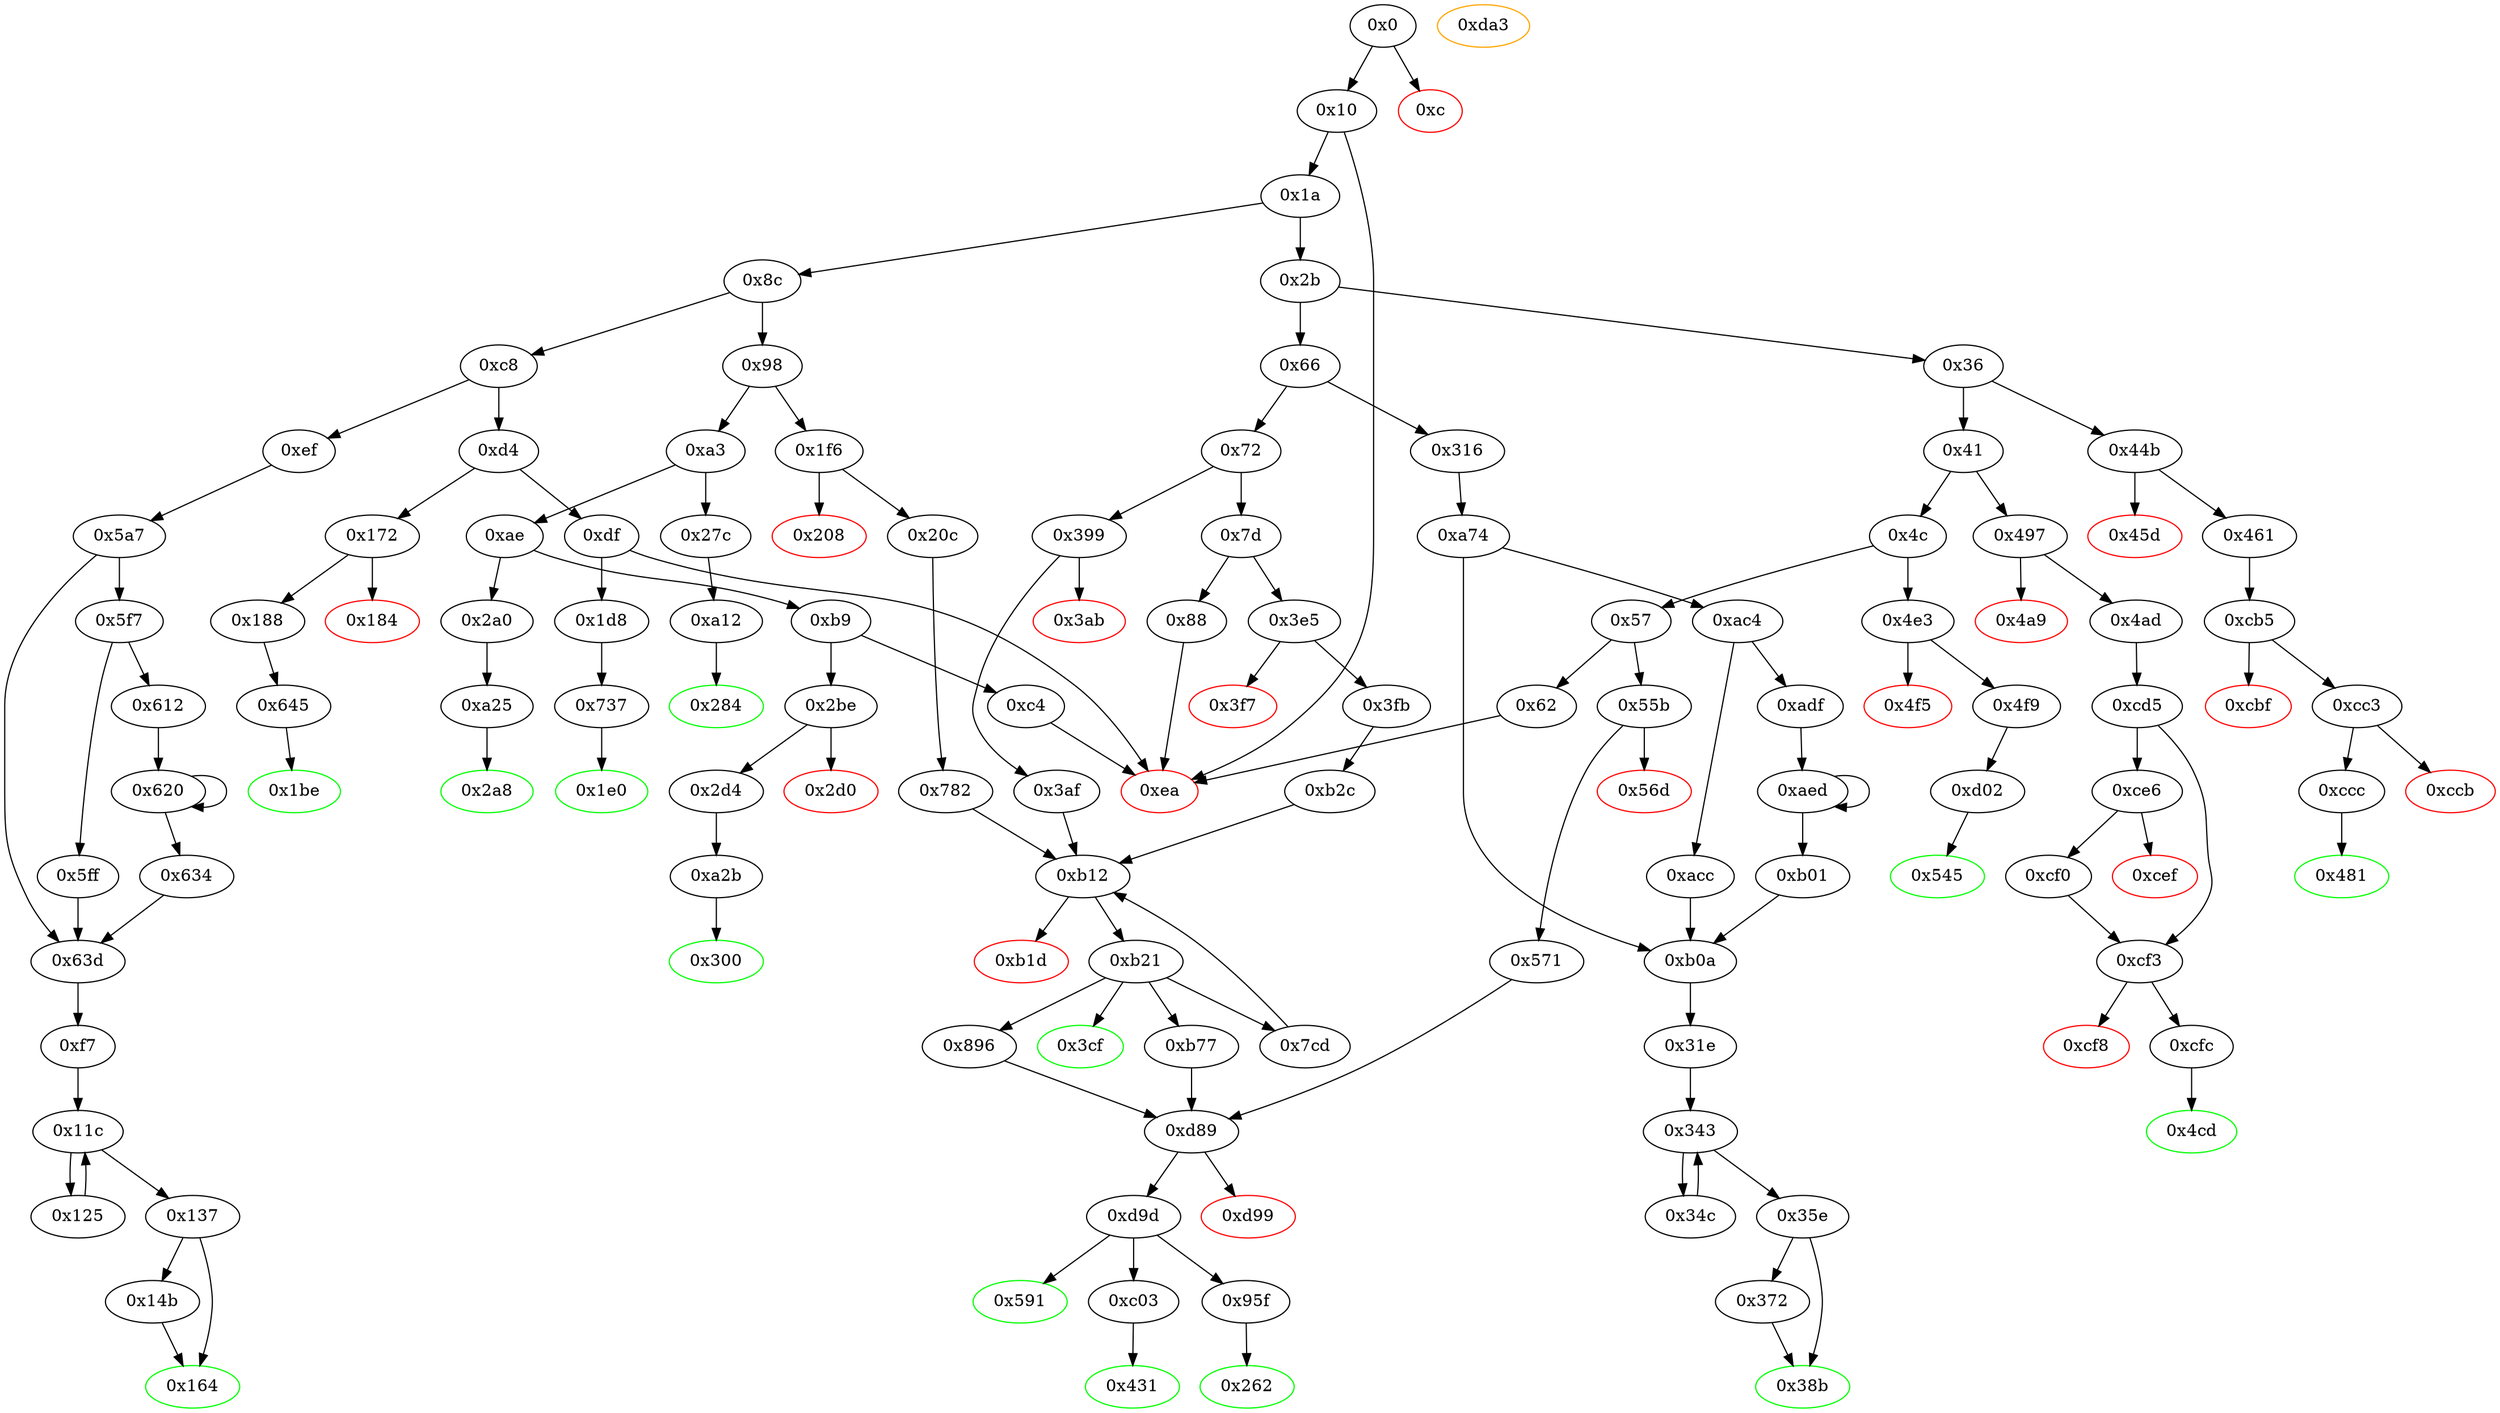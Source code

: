 digraph "" {
"0x497" [fillcolor=white, id="0x497", style=filled, tooltip="Block 0x497\n[0x497:0x4a8]\n---\nPredecessors: [0x41]\nSuccessors: [0x4a9, 0x4ad]\n---\n0x497 JUMPDEST\n0x498 PUSH2 0x4cd\n0x49b PUSH1 0x4\n0x49d DUP1\n0x49e CALLDATASIZE\n0x49f SUB\n0x4a0 PUSH1 0x40\n0x4a2 DUP2\n0x4a3 LT\n0x4a4 ISZERO\n0x4a5 PUSH2 0x4ad\n0x4a8 JUMPI\n---\n0x497: JUMPDEST \n0x498: V352 = 0x4cd\n0x49b: V353 = 0x4\n0x49e: V354 = CALLDATASIZE\n0x49f: V355 = SUB V354 0x4\n0x4a0: V356 = 0x40\n0x4a3: V357 = LT V355 0x40\n0x4a4: V358 = ISZERO V357\n0x4a5: V359 = 0x4ad\n0x4a8: JUMPI 0x4ad V358\n---\nEntry stack: [V13]\nStack pops: 0\nStack additions: [0x4cd, 0x4, V355]\nExit stack: [V13, 0x4cd, 0x4, V355]\n\nDef sites:\nV13: {0x1a.0x1f}\n"];
"0xd89" [fillcolor=white, id="0xd89", style=filled, tooltip="Block 0xd89\n[0xd89:0xd98]\n---\nPredecessors: [0x571, 0x896, 0xb77]\nSuccessors: [0xd99, 0xd9d]\n---\n0xd89 JUMPDEST\n0xd8a PUSH1 0x0\n0xd8c DUP2\n0xd8d DUP4\n0xd8e ADD\n0xd8f SWAP1\n0xd90 POP\n0xd91 DUP3\n0xd92 DUP2\n0xd93 LT\n0xd94 ISZERO\n0xd95 PUSH2 0xd9d\n0xd98 JUMPI\n---\n0xd89: JUMPDEST \n0xd8a: V873 = 0x0\n0xd8e: V874 = ADD S1 S0\n0xd93: V875 = LT V874 S1\n0xd94: V876 = ISZERO V875\n0xd95: V877 = 0xd9d\n0xd98: JUMPI 0xd9d V876\n---\nEntry stack: [V13, S7, S6, S5, S4, S3, {0x591, 0x95f, 0xc03}, S1, S0]\nStack pops: 2\nStack additions: [S1, S0, V874]\nExit stack: [V13, S7, S6, S5, S4, S3, {0x591, 0x95f, 0xc03}, S1, S0, V874]\n\nDef sites:\nV13: {0x1a.0x1f}\nS7: {0x1a.0x1f, 0x1f6.0x1f7}\nS6: {0x3e5.0x3e6, 0x20c.0x228}\nS5: {0x3fb.0x417, 0x20c.0x248}\nS4: {0x3fb.0x421, 0x20c.0x252}\nS3: {0x782.0x783, 0x1a.0x1f, 0xb2c.0xb2d}\n{0x591, 0x95f, 0xc03}: {0x55b.0x55c, 0xb77.0xbbb, 0x896.0x917}\nS1: {0x571.0x577, 0xb77.0xbfd, 0x896.0x959}\nS0: {0x571.0x581, 0x3fb.0x421, 0x20c.0x252}\n"];
"0x98" [fillcolor=white, id="0x98", style=filled, tooltip="Block 0x98\n[0x98:0xa2]\n---\nPredecessors: [0x8c]\nSuccessors: [0xa3, 0x1f6]\n---\n0x98 DUP1\n0x99 PUSH4 0x23b872dd\n0x9e EQ\n0x9f PUSH2 0x1f6\n0xa2 JUMPI\n---\n0x99: V46 = 0x23b872dd\n0x9e: V47 = EQ 0x23b872dd V13\n0x9f: V48 = 0x1f6\n0xa2: JUMPI 0x1f6 V47\n---\nEntry stack: [V13]\nStack pops: 1\nStack additions: [S0]\nExit stack: [V13]\n\nDef sites:\nV13: {0x1a.0x1f}\n"];
"0x38b" [color=green, fillcolor=white, id="0x38b", style=filled, tooltip="Block 0x38b\n[0x38b:0x398]\n---\nPredecessors: [0x35e, 0x372]\nSuccessors: []\n---\n0x38b JUMPDEST\n0x38c POP\n0x38d SWAP3\n0x38e POP\n0x38f POP\n0x390 POP\n0x391 PUSH1 0x40\n0x393 MLOAD\n0x394 DUP1\n0x395 SWAP2\n0x396 SUB\n0x397 SWAP1\n0x398 RETURN\n---\n0x38b: JUMPDEST \n0x391: V271 = 0x40\n0x393: V272 = M[0x40]\n0x396: V273 = SUB S1 V272\n0x398: RETURN V272 V273\n---\nEntry stack: [V13, 0x31e, V711, V234, V234, S1, V256]\nStack pops: 5\nStack additions: []\nExit stack: [V13, 0x31e]\n\nDef sites:\nV13: {0x1a.0x1f}\n0x31e: {0x316.0x317}\nV711: {0xa74.0xa99}\nV234: {0x31e.0x321}\nV234: {0x31e.0x321}\nS1: {0x372.0x388, 0x35e.0x367}\nV256: {0x35e.0x36b}\n"];
"0x399" [fillcolor=white, id="0x399", style=filled, tooltip="Block 0x399\n[0x399:0x3aa]\n---\nPredecessors: [0x72]\nSuccessors: [0x3ab, 0x3af]\n---\n0x399 JUMPDEST\n0x39a PUSH2 0x3cf\n0x39d PUSH1 0x4\n0x39f DUP1\n0x3a0 CALLDATASIZE\n0x3a1 SUB\n0x3a2 PUSH1 0x40\n0x3a4 DUP2\n0x3a5 LT\n0x3a6 ISZERO\n0x3a7 PUSH2 0x3af\n0x3aa JUMPI\n---\n0x399: JUMPDEST \n0x39a: V274 = 0x3cf\n0x39d: V275 = 0x4\n0x3a0: V276 = CALLDATASIZE\n0x3a1: V277 = SUB V276 0x4\n0x3a2: V278 = 0x40\n0x3a5: V279 = LT V277 0x40\n0x3a6: V280 = ISZERO V279\n0x3a7: V281 = 0x3af\n0x3aa: JUMPI 0x3af V280\n---\nEntry stack: [V13]\nStack pops: 0\nStack additions: [0x3cf, 0x4, V277]\nExit stack: [V13, 0x3cf, 0x4, V277]\n\nDef sites:\nV13: {0x1a.0x1f}\n"];
"0xb2c" [fillcolor=white, id="0xb2c", style=filled, tooltip="Block 0xb2c\n[0xb2c:0xb76]\n---\nPredecessors: [0x3fb]\nSuccessors: [0xb12]\n---\n0xb2c JUMPDEST\n0xb2d PUSH1 0x0\n0xb2f PUSH2 0xb77\n0xb32 PUSH1 0x4\n0xb34 PUSH1 0x0\n0xb36 CALLER\n0xb37 PUSH20 0xffffffffffffffffffffffffffffffffffffffff\n0xb4c AND\n0xb4d PUSH20 0xffffffffffffffffffffffffffffffffffffffff\n0xb62 AND\n0xb63 DUP2\n0xb64 MSTORE\n0xb65 PUSH1 0x20\n0xb67 ADD\n0xb68 SWAP1\n0xb69 DUP2\n0xb6a MSTORE\n0xb6b PUSH1 0x20\n0xb6d ADD\n0xb6e PUSH1 0x0\n0xb70 SHA3\n0xb71 SLOAD\n0xb72 DUP4\n0xb73 PUSH2 0xb12\n0xb76 JUMP\n---\n0xb2c: JUMPDEST \n0xb2d: V761 = 0x0\n0xb2f: V762 = 0xb77\n0xb32: V763 = 0x4\n0xb34: V764 = 0x0\n0xb36: V765 = CALLER\n0xb37: V766 = 0xffffffffffffffffffffffffffffffffffffffff\n0xb4c: V767 = AND 0xffffffffffffffffffffffffffffffffffffffff V765\n0xb4d: V768 = 0xffffffffffffffffffffffffffffffffffffffff\n0xb62: V769 = AND 0xffffffffffffffffffffffffffffffffffffffff V767\n0xb64: M[0x0] = V769\n0xb65: V770 = 0x20\n0xb67: V771 = ADD 0x20 0x0\n0xb6a: M[0x20] = 0x4\n0xb6b: V772 = 0x20\n0xb6d: V773 = ADD 0x20 0x20\n0xb6e: V774 = 0x0\n0xb70: V775 = SHA3 0x0 0x40\n0xb71: V776 = S[V775]\n0xb73: V777 = 0xb12\n0xb76: JUMP 0xb12\n---\nEntry stack: [V13, 0x431, V310, V313]\nStack pops: 1\nStack additions: [S0, 0x0, 0xb77, V776, S0]\nExit stack: [V13, 0x431, V310, V313, 0x0, 0xb77, V776, V313]\n\nDef sites:\nV13: {0x1a.0x1f}\n0x431: {0x3e5.0x3e6}\nV310: {0x3fb.0x417}\nV313: {0x3fb.0x421}\n"];
"0x1f6" [fillcolor=white, id="0x1f6", style=filled, tooltip="Block 0x1f6\n[0x1f6:0x207]\n---\nPredecessors: [0x98]\nSuccessors: [0x208, 0x20c]\n---\n0x1f6 JUMPDEST\n0x1f7 PUSH2 0x262\n0x1fa PUSH1 0x4\n0x1fc DUP1\n0x1fd CALLDATASIZE\n0x1fe SUB\n0x1ff PUSH1 0x60\n0x201 DUP2\n0x202 LT\n0x203 ISZERO\n0x204 PUSH2 0x20c\n0x207 JUMPI\n---\n0x1f6: JUMPDEST \n0x1f7: V151 = 0x262\n0x1fa: V152 = 0x4\n0x1fd: V153 = CALLDATASIZE\n0x1fe: V154 = SUB V153 0x4\n0x1ff: V155 = 0x60\n0x202: V156 = LT V154 0x60\n0x203: V157 = ISZERO V156\n0x204: V158 = 0x20c\n0x207: JUMPI 0x20c V157\n---\nEntry stack: [V13]\nStack pops: 0\nStack additions: [0x262, 0x4, V154]\nExit stack: [V13, 0x262, 0x4, V154]\n\nDef sites:\nV13: {0x1a.0x1f}\n"];
"0x3cf" [color=green, fillcolor=white, id="0x3cf", style=filled, tooltip="Block 0x3cf\n[0x3cf:0x3e4]\n---\nPredecessors: [0xb21]\nSuccessors: []\n---\n0x3cf JUMPDEST\n0x3d0 PUSH1 0x40\n0x3d2 MLOAD\n0x3d3 DUP1\n0x3d4 DUP3\n0x3d5 DUP2\n0x3d6 MSTORE\n0x3d7 PUSH1 0x20\n0x3d9 ADD\n0x3da SWAP2\n0x3db POP\n0x3dc POP\n0x3dd PUSH1 0x40\n0x3df MLOAD\n0x3e0 DUP1\n0x3e1 SWAP2\n0x3e2 SUB\n0x3e3 SWAP1\n0x3e4 RETURN\n---\n0x3cf: JUMPDEST \n0x3d0: V291 = 0x40\n0x3d2: V292 = M[0x40]\n0x3d6: M[V292] = V760\n0x3d7: V293 = 0x20\n0x3d9: V294 = ADD 0x20 V292\n0x3dd: V295 = 0x40\n0x3df: V296 = M[0x40]\n0x3e2: V297 = SUB V294 V296\n0x3e4: RETURN V296 V297\n---\nEntry stack: [V13, S5, S4, S3, S2, S1, V760]\nStack pops: 1\nStack additions: []\nExit stack: [V13, S5, S4, S3, S2, S1]\n\nDef sites:\nV13: {0x1a.0x1f}\nS5: {0x1a.0x1f, 0x1f6.0x1f7}\nS4: {0x3e5.0x3e6, 0x20c.0x228}\nS3: {0x3fb.0x417, 0x20c.0x248}\nS2: {0x3fb.0x421, 0x20c.0x252}\nS1: {0x782.0x783, 0x1a.0x1f, 0xb2c.0xb2d}\nV760: {0xb21.0xb24}\n"];
"0x591" [color=green, fillcolor=white, id="0x591", style=filled, tooltip="Block 0x591\n[0x591:0x5a6]\n---\nPredecessors: [0xd9d]\nSuccessors: []\n---\n0x591 JUMPDEST\n0x592 PUSH1 0x40\n0x594 MLOAD\n0x595 DUP1\n0x596 DUP3\n0x597 DUP2\n0x598 MSTORE\n0x599 PUSH1 0x20\n0x59b ADD\n0x59c SWAP2\n0x59d POP\n0x59e POP\n0x59f PUSH1 0x40\n0x5a1 MLOAD\n0x5a2 DUP1\n0x5a3 SWAP2\n0x5a4 SUB\n0x5a5 SWAP1\n0x5a6 RETURN\n---\n0x591: JUMPDEST \n0x592: V421 = 0x40\n0x594: V422 = M[0x40]\n0x598: M[V422] = S0\n0x599: V423 = 0x20\n0x59b: V424 = ADD 0x20 V422\n0x59f: V425 = 0x40\n0x5a1: V426 = M[0x40]\n0x5a4: V427 = SUB V424 V426\n0x5a6: RETURN V426 V427\n---\nEntry stack: [V13, S5, S4, S3, S2, S1, S0]\nStack pops: 1\nStack additions: []\nExit stack: [V13, S5, S4, S3, S2, S1]\n\nDef sites:\nV13: {0x1a.0x1f}\nS5: {0x1a.0x1f, 0x1f6.0x1f7}\nS4: {0x3e5.0x3e6, 0x20c.0x228}\nS3: {0x3fb.0x417, 0x20c.0x248}\nS2: {0x3fb.0x421, 0x20c.0x252}\nS1: {0x782.0x783, 0x1a.0x1f, 0xb2c.0xb2d}\nS0: {0xd89_0x571.0xd8e, 0xd89_0x896.0xd8e, 0xd89_0xb77.0xd8e}\n"];
"0x35e" [fillcolor=white, id="0x35e", style=filled, tooltip="Block 0x35e\n[0x35e:0x371]\n---\nPredecessors: [0x343]\nSuccessors: [0x372, 0x38b]\n---\n0x35e JUMPDEST\n0x35f POP\n0x360 POP\n0x361 POP\n0x362 POP\n0x363 SWAP1\n0x364 POP\n0x365 SWAP1\n0x366 DUP2\n0x367 ADD\n0x368 SWAP1\n0x369 PUSH1 0x1f\n0x36b AND\n0x36c DUP1\n0x36d ISZERO\n0x36e PUSH2 0x38b\n0x371 JUMPI\n---\n0x35e: JUMPDEST \n0x367: V254 = ADD V241 V240\n0x369: V255 = 0x1f\n0x36b: V256 = AND 0x1f V241\n0x36d: V257 = ISZERO V256\n0x36e: V258 = 0x38b\n0x371: JUMPI 0x38b V257\n---\nEntry stack: [V13, 0x31e, V711, V234, V234, V240, V243, V241, V241, V240, V243, S0]\nStack pops: 7\nStack additions: [V254, V256]\nExit stack: [V13, 0x31e, V711, V234, V234, V254, V256]\n\nDef sites:\nV13: {0x1a.0x1f}\n0x31e: {0x316.0x317}\nV711: {0xa74.0xa99}\nV234: {0x31e.0x321}\nV234: {0x31e.0x321}\nV240: {0x31e.0x334}\nV243: {0x31e.0x33c}\nV241: {0x31e.0x338}\nV241: {0x31e.0x338}\nV240: {0x31e.0x334}\nV243: {0x31e.0x33c}\nS0: {0x34c.0x357, 0x31e.0x341}\n"];
"0x3f7" [color=red, fillcolor=white, id="0x3f7", style=filled, tooltip="Block 0x3f7\n[0x3f7:0x3fa]\n---\nPredecessors: [0x3e5]\nSuccessors: []\n---\n0x3f7 PUSH1 0x0\n0x3f9 DUP1\n0x3fa REVERT\n---\n0x3f7: V306 = 0x0\n0x3fa: REVERT 0x0 0x0\n---\nEntry stack: [V13, 0x431, 0x4, V301]\nStack pops: 0\nStack additions: []\nExit stack: [V13, 0x431, 0x4, V301]\n\nDef sites:\nV13: {0x1a.0x1f}\n0x431: {0x3e5.0x3e6}\n0x4: {0x3e5.0x3e9}\nV301: {0x3e5.0x3ed}\n"];
"0x8c" [fillcolor=white, id="0x8c", style=filled, tooltip="Block 0x8c\n[0x8c:0x97]\n---\nPredecessors: [0x1a]\nSuccessors: [0x98, 0xc8]\n---\n0x8c JUMPDEST\n0x8d DUP1\n0x8e PUSH4 0x23b872dd\n0x93 GT\n0x94 PUSH2 0xc8\n0x97 JUMPI\n---\n0x8c: JUMPDEST \n0x8e: V43 = 0x23b872dd\n0x93: V44 = GT 0x23b872dd V13\n0x94: V45 = 0xc8\n0x97: JUMPI 0xc8 V44\n---\nEntry stack: [V13]\nStack pops: 1\nStack additions: [S0]\nExit stack: [V13]\n\nDef sites:\nV13: {0x1a.0x1f}\n"];
"0xa2b" [fillcolor=white, id="0xa2b", style=filled, tooltip="Block 0xa2b\n[0xa2b:0xa73]\n---\nPredecessors: [0x2d4]\nSuccessors: [0x300]\n---\n0xa2b JUMPDEST\n0xa2c PUSH1 0x0\n0xa2e PUSH1 0x4\n0xa30 PUSH1 0x0\n0xa32 DUP4\n0xa33 PUSH20 0xffffffffffffffffffffffffffffffffffffffff\n0xa48 AND\n0xa49 PUSH20 0xffffffffffffffffffffffffffffffffffffffff\n0xa5e AND\n0xa5f DUP2\n0xa60 MSTORE\n0xa61 PUSH1 0x20\n0xa63 ADD\n0xa64 SWAP1\n0xa65 DUP2\n0xa66 MSTORE\n0xa67 PUSH1 0x20\n0xa69 ADD\n0xa6a PUSH1 0x0\n0xa6c SHA3\n0xa6d SLOAD\n0xa6e SWAP1\n0xa6f POP\n0xa70 SWAP2\n0xa71 SWAP1\n0xa72 POP\n0xa73 JUMP\n---\n0xa2b: JUMPDEST \n0xa2c: V677 = 0x0\n0xa2e: V678 = 0x4\n0xa30: V679 = 0x0\n0xa33: V680 = 0xffffffffffffffffffffffffffffffffffffffff\n0xa48: V681 = AND 0xffffffffffffffffffffffffffffffffffffffff V220\n0xa49: V682 = 0xffffffffffffffffffffffffffffffffffffffff\n0xa5e: V683 = AND 0xffffffffffffffffffffffffffffffffffffffff V681\n0xa60: M[0x0] = V683\n0xa61: V684 = 0x20\n0xa63: V685 = ADD 0x20 0x0\n0xa66: M[0x20] = 0x4\n0xa67: V686 = 0x20\n0xa69: V687 = ADD 0x20 0x20\n0xa6a: V688 = 0x0\n0xa6c: V689 = SHA3 0x0 0x40\n0xa6d: V690 = S[V689]\n0xa73: JUMP 0x300\n---\nEntry stack: [V13, 0x300, V220]\nStack pops: 2\nStack additions: [V690]\nExit stack: [V13, V690]\n\nDef sites:\nV13: {0x1a.0x1f}\n0x300: {0x2be.0x2bf}\nV220: {0x2d4.0x2f0}\n"];
"0x645" [fillcolor=white, id="0x645", style=filled, tooltip="Block 0x645\n[0x645:0x736]\n---\nPredecessors: [0x188]\nSuccessors: [0x1be]\n---\n0x645 JUMPDEST\n0x646 PUSH1 0x0\n0x648 DUP2\n0x649 PUSH1 0x5\n0x64b PUSH1 0x0\n0x64d CALLER\n0x64e PUSH20 0xffffffffffffffffffffffffffffffffffffffff\n0x663 AND\n0x664 PUSH20 0xffffffffffffffffffffffffffffffffffffffff\n0x679 AND\n0x67a DUP2\n0x67b MSTORE\n0x67c PUSH1 0x20\n0x67e ADD\n0x67f SWAP1\n0x680 DUP2\n0x681 MSTORE\n0x682 PUSH1 0x20\n0x684 ADD\n0x685 PUSH1 0x0\n0x687 SHA3\n0x688 PUSH1 0x0\n0x68a DUP6\n0x68b PUSH20 0xffffffffffffffffffffffffffffffffffffffff\n0x6a0 AND\n0x6a1 PUSH20 0xffffffffffffffffffffffffffffffffffffffff\n0x6b6 AND\n0x6b7 DUP2\n0x6b8 MSTORE\n0x6b9 PUSH1 0x20\n0x6bb ADD\n0x6bc SWAP1\n0x6bd DUP2\n0x6be MSTORE\n0x6bf PUSH1 0x20\n0x6c1 ADD\n0x6c2 PUSH1 0x0\n0x6c4 SHA3\n0x6c5 DUP2\n0x6c6 SWAP1\n0x6c7 SSTORE\n0x6c8 POP\n0x6c9 DUP3\n0x6ca PUSH20 0xffffffffffffffffffffffffffffffffffffffff\n0x6df AND\n0x6e0 CALLER\n0x6e1 PUSH20 0xffffffffffffffffffffffffffffffffffffffff\n0x6f6 AND\n0x6f7 PUSH32 0x8c5be1e5ebec7d5bd14f71427d1e84f3dd0314c0f7b2291e5b200ac8c7c3b925\n0x718 DUP5\n0x719 PUSH1 0x40\n0x71b MLOAD\n0x71c DUP1\n0x71d DUP3\n0x71e DUP2\n0x71f MSTORE\n0x720 PUSH1 0x20\n0x722 ADD\n0x723 SWAP2\n0x724 POP\n0x725 POP\n0x726 PUSH1 0x40\n0x728 MLOAD\n0x729 DUP1\n0x72a SWAP2\n0x72b SUB\n0x72c SWAP1\n0x72d LOG3\n0x72e PUSH1 0x1\n0x730 SWAP1\n0x731 POP\n0x732 SWAP3\n0x733 SWAP2\n0x734 POP\n0x735 POP\n0x736 JUMP\n---\n0x645: JUMPDEST \n0x646: V492 = 0x0\n0x649: V493 = 0x5\n0x64b: V494 = 0x0\n0x64d: V495 = CALLER\n0x64e: V496 = 0xffffffffffffffffffffffffffffffffffffffff\n0x663: V497 = AND 0xffffffffffffffffffffffffffffffffffffffff V495\n0x664: V498 = 0xffffffffffffffffffffffffffffffffffffffff\n0x679: V499 = AND 0xffffffffffffffffffffffffffffffffffffffff V497\n0x67b: M[0x0] = V499\n0x67c: V500 = 0x20\n0x67e: V501 = ADD 0x20 0x0\n0x681: M[0x20] = 0x5\n0x682: V502 = 0x20\n0x684: V503 = ADD 0x20 0x20\n0x685: V504 = 0x0\n0x687: V505 = SHA3 0x0 0x40\n0x688: V506 = 0x0\n0x68b: V507 = 0xffffffffffffffffffffffffffffffffffffffff\n0x6a0: V508 = AND 0xffffffffffffffffffffffffffffffffffffffff V124\n0x6a1: V509 = 0xffffffffffffffffffffffffffffffffffffffff\n0x6b6: V510 = AND 0xffffffffffffffffffffffffffffffffffffffff V508\n0x6b8: M[0x0] = V510\n0x6b9: V511 = 0x20\n0x6bb: V512 = ADD 0x20 0x0\n0x6be: M[0x20] = V505\n0x6bf: V513 = 0x20\n0x6c1: V514 = ADD 0x20 0x20\n0x6c2: V515 = 0x0\n0x6c4: V516 = SHA3 0x0 0x40\n0x6c7: S[V516] = V127\n0x6ca: V517 = 0xffffffffffffffffffffffffffffffffffffffff\n0x6df: V518 = AND 0xffffffffffffffffffffffffffffffffffffffff V124\n0x6e0: V519 = CALLER\n0x6e1: V520 = 0xffffffffffffffffffffffffffffffffffffffff\n0x6f6: V521 = AND 0xffffffffffffffffffffffffffffffffffffffff V519\n0x6f7: V522 = 0x8c5be1e5ebec7d5bd14f71427d1e84f3dd0314c0f7b2291e5b200ac8c7c3b925\n0x719: V523 = 0x40\n0x71b: V524 = M[0x40]\n0x71f: M[V524] = V127\n0x720: V525 = 0x20\n0x722: V526 = ADD 0x20 V524\n0x726: V527 = 0x40\n0x728: V528 = M[0x40]\n0x72b: V529 = SUB V526 V528\n0x72d: LOG V528 V529 0x8c5be1e5ebec7d5bd14f71427d1e84f3dd0314c0f7b2291e5b200ac8c7c3b925 V521 V518\n0x72e: V530 = 0x1\n0x736: JUMP 0x1be\n---\nEntry stack: [V13, 0x1be, V124, V127]\nStack pops: 3\nStack additions: [0x1]\nExit stack: [V13, 0x1]\n\nDef sites:\nV13: {0x1a.0x1f}\n0x1be: {0x172.0x173}\nV124: {0x188.0x1a4}\nV127: {0x188.0x1ae}\n"];
"0x300" [color=green, fillcolor=white, id="0x300", style=filled, tooltip="Block 0x300\n[0x300:0x315]\n---\nPredecessors: [0xa2b]\nSuccessors: []\n---\n0x300 JUMPDEST\n0x301 PUSH1 0x40\n0x303 MLOAD\n0x304 DUP1\n0x305 DUP3\n0x306 DUP2\n0x307 MSTORE\n0x308 PUSH1 0x20\n0x30a ADD\n0x30b SWAP2\n0x30c POP\n0x30d POP\n0x30e PUSH1 0x40\n0x310 MLOAD\n0x311 DUP1\n0x312 SWAP2\n0x313 SUB\n0x314 SWAP1\n0x315 RETURN\n---\n0x300: JUMPDEST \n0x301: V224 = 0x40\n0x303: V225 = M[0x40]\n0x307: M[V225] = V690\n0x308: V226 = 0x20\n0x30a: V227 = ADD 0x20 V225\n0x30e: V228 = 0x40\n0x310: V229 = M[0x40]\n0x313: V230 = SUB V227 V229\n0x315: RETURN V229 V230\n---\nEntry stack: [V13, V690]\nStack pops: 1\nStack additions: []\nExit stack: [V13]\n\nDef sites:\nV13: {0x1a.0x1f}\nV690: {0xa2b.0xa6d}\n"];
"0x1e0" [color=green, fillcolor=white, id="0x1e0", style=filled, tooltip="Block 0x1e0\n[0x1e0:0x1f5]\n---\nPredecessors: [0x737]\nSuccessors: []\n---\n0x1e0 JUMPDEST\n0x1e1 PUSH1 0x40\n0x1e3 MLOAD\n0x1e4 DUP1\n0x1e5 DUP3\n0x1e6 DUP2\n0x1e7 MSTORE\n0x1e8 PUSH1 0x20\n0x1ea ADD\n0x1eb SWAP2\n0x1ec POP\n0x1ed POP\n0x1ee PUSH1 0x40\n0x1f0 MLOAD\n0x1f1 DUP1\n0x1f2 SWAP2\n0x1f3 SUB\n0x1f4 SWAP1\n0x1f5 RETURN\n---\n0x1e0: JUMPDEST \n0x1e1: V144 = 0x40\n0x1e3: V145 = M[0x40]\n0x1e7: M[V145] = V547\n0x1e8: V146 = 0x20\n0x1ea: V147 = ADD 0x20 V145\n0x1ee: V148 = 0x40\n0x1f0: V149 = M[0x40]\n0x1f3: V150 = SUB V147 V149\n0x1f5: RETURN V149 V150\n---\nEntry stack: [V13, V547]\nStack pops: 1\nStack additions: []\nExit stack: [V13]\n\nDef sites:\nV13: {0x1a.0x1f}\nV547: {0x737.0x77d}\n"];
"0x41" [fillcolor=white, id="0x41", style=filled, tooltip="Block 0x41\n[0x41:0x4b]\n---\nPredecessors: [0x36]\nSuccessors: [0x4c, 0x497]\n---\n0x41 DUP1\n0x42 PUSH4 0xd05c78da\n0x47 EQ\n0x48 PUSH2 0x497\n0x4b JUMPI\n---\n0x42: V23 = 0xd05c78da\n0x47: V24 = EQ 0xd05c78da V13\n0x48: V25 = 0x497\n0x4b: JUMPI 0x497 V24\n---\nEntry stack: [V13]\nStack pops: 1\nStack additions: [S0]\nExit stack: [V13]\n\nDef sites:\nV13: {0x1a.0x1f}\n"];
"0x634" [fillcolor=white, id="0x634", style=filled, tooltip="Block 0x634\n[0x634:0x63c]\n---\nPredecessors: [0x620]\nSuccessors: [0x63d]\n---\n0x634 DUP3\n0x635 SWAP1\n0x636 SUB\n0x637 PUSH1 0x1f\n0x639 AND\n0x63a DUP3\n0x63b ADD\n0x63c SWAP2\n---\n0x636: V488 = SUB V485 V476\n0x637: V489 = 0x1f\n0x639: V490 = AND 0x1f V488\n0x63b: V491 = ADD V476 V490\n---\nEntry stack: [V13, 0xf7, V448, 0x0, V439, V476, V483, V485]\nStack pops: 3\nStack additions: [V491, S1, S2]\nExit stack: [V13, 0xf7, V448, 0x0, V439, V491, V483, V476]\n\nDef sites:\nV13: {0x1a.0x1f}\n0xf7: {0xef.0xf0}\nV448: {0x5a7.0x5cc}\n0x0: {0x5a7.0x5a8}\nV439: {0x5a7.0x5bc}\nV476: {0x612.0x614}\nV483: {0x620.0x628}\nV485: {0x620.0x62c}\n"];
"0x66" [fillcolor=white, id="0x66", style=filled, tooltip="Block 0x66\n[0x66:0x71]\n---\nPredecessors: [0x2b]\nSuccessors: [0x72, 0x316]\n---\n0x66 JUMPDEST\n0x67 DUP1\n0x68 PUSH4 0x95d89b41\n0x6d EQ\n0x6e PUSH2 0x316\n0x71 JUMPI\n---\n0x66: JUMPDEST \n0x68: V33 = 0x95d89b41\n0x6d: V34 = EQ 0x95d89b41 V13\n0x6e: V35 = 0x316\n0x71: JUMPI 0x316 V34\n---\nEntry stack: [V13]\nStack pops: 1\nStack additions: [S0]\nExit stack: [V13]\n\nDef sites:\nV13: {0x1a.0x1f}\n"];
"0x1a" [fillcolor=white, id="0x1a", style=filled, tooltip="Block 0x1a\n[0x1a:0x2a]\n---\nPredecessors: [0x10]\nSuccessors: [0x2b, 0x8c]\n---\n0x1a PUSH1 0x0\n0x1c CALLDATALOAD\n0x1d PUSH1 0xe0\n0x1f SHR\n0x20 DUP1\n0x21 PUSH4 0x95d89b41\n0x26 GT\n0x27 PUSH2 0x8c\n0x2a JUMPI\n---\n0x1a: V10 = 0x0\n0x1c: V11 = CALLDATALOAD 0x0\n0x1d: V12 = 0xe0\n0x1f: V13 = SHR 0xe0 V11\n0x21: V14 = 0x95d89b41\n0x26: V15 = GT 0x95d89b41 V13\n0x27: V16 = 0x8c\n0x2a: JUMPI 0x8c V15\n---\nEntry stack: []\nStack pops: 0\nStack additions: [V13]\nExit stack: [V13]\n\nDef sites:\n"];
"0x2a0" [fillcolor=white, id="0x2a0", style=filled, tooltip="Block 0x2a0\n[0x2a0:0x2a7]\n---\nPredecessors: [0xae]\nSuccessors: [0xa25]\n---\n0x2a0 JUMPDEST\n0x2a1 PUSH2 0x2a8\n0x2a4 PUSH2 0xa25\n0x2a7 JUMP\n---\n0x2a0: JUMPDEST \n0x2a1: V199 = 0x2a8\n0x2a4: V200 = 0xa25\n0x2a7: JUMP 0xa25\n---\nEntry stack: [V13]\nStack pops: 0\nStack additions: [0x2a8]\nExit stack: [V13, 0x2a8]\n\nDef sites:\nV13: {0x1a.0x1f}\n"];
"0x461" [fillcolor=white, id="0x461", style=filled, tooltip="Block 0x461\n[0x461:0x480]\n---\nPredecessors: [0x44b]\nSuccessors: [0xcb5]\n---\n0x461 JUMPDEST\n0x462 DUP2\n0x463 ADD\n0x464 SWAP1\n0x465 DUP1\n0x466 DUP1\n0x467 CALLDATALOAD\n0x468 SWAP1\n0x469 PUSH1 0x20\n0x46b ADD\n0x46c SWAP1\n0x46d SWAP3\n0x46e SWAP2\n0x46f SWAP1\n0x470 DUP1\n0x471 CALLDATALOAD\n0x472 SWAP1\n0x473 PUSH1 0x20\n0x475 ADD\n0x476 SWAP1\n0x477 SWAP3\n0x478 SWAP2\n0x479 SWAP1\n0x47a POP\n0x47b POP\n0x47c POP\n0x47d PUSH2 0xcb5\n0x480 JUMP\n---\n0x461: JUMPDEST \n0x463: V337 = ADD 0x4 V331\n0x467: V338 = CALLDATALOAD 0x4\n0x469: V339 = 0x20\n0x46b: V340 = ADD 0x20 0x4\n0x471: V341 = CALLDATALOAD 0x24\n0x473: V342 = 0x20\n0x475: V343 = ADD 0x20 0x24\n0x47d: V344 = 0xcb5\n0x480: JUMP 0xcb5\n---\nEntry stack: [V13, 0x481, 0x4, V331]\nStack pops: 2\nStack additions: [V338, V341]\nExit stack: [V13, 0x481, V338, V341]\n\nDef sites:\nV13: {0x1a.0x1f}\n0x481: {0x44b.0x44c}\n0x4: {0x44b.0x44f}\nV331: {0x44b.0x453}\n"];
"0x612" [fillcolor=white, id="0x612", style=filled, tooltip="Block 0x612\n[0x612:0x61f]\n---\nPredecessors: [0x5f7]\nSuccessors: [0x620]\n---\n0x612 JUMPDEST\n0x613 DUP3\n0x614 ADD\n0x615 SWAP2\n0x616 SWAP1\n0x617 PUSH1 0x0\n0x619 MSTORE\n0x61a PUSH1 0x20\n0x61c PUSH1 0x0\n0x61e SHA3\n0x61f SWAP1\n---\n0x612: JUMPDEST \n0x614: V476 = ADD V452 V463\n0x617: V477 = 0x0\n0x619: M[0x0] = 0x0\n0x61a: V478 = 0x20\n0x61c: V479 = 0x0\n0x61e: V480 = SHA3 0x0 0x20\n---\nEntry stack: [V13, 0xf7, V448, 0x0, V439, V452, 0x0, V463]\nStack pops: 3\nStack additions: [V476, V480, S2]\nExit stack: [V13, 0xf7, V448, 0x0, V439, V476, V480, V452]\n\nDef sites:\nV13: {0x1a.0x1f}\n0xf7: {0xef.0xf0}\nV448: {0x5a7.0x5cc}\n0x0: {0x5a7.0x5a8}\nV439: {0x5a7.0x5bc}\nV452: {0x5a7.0x5dc}\n0x0: {0x5a7.0x5a8}\nV463: {0x5a7.0x5f0}\n"];
"0xa3" [fillcolor=white, id="0xa3", style=filled, tooltip="Block 0xa3\n[0xa3:0xad]\n---\nPredecessors: [0x98]\nSuccessors: [0xae, 0x27c]\n---\n0xa3 DUP1\n0xa4 PUSH4 0x313ce567\n0xa9 EQ\n0xaa PUSH2 0x27c\n0xad JUMPI\n---\n0xa4: V49 = 0x313ce567\n0xa9: V50 = EQ 0x313ce567 V13\n0xaa: V51 = 0x27c\n0xad: JUMPI 0x27c V50\n---\nEntry stack: [V13]\nStack pops: 1\nStack additions: [S0]\nExit stack: [V13]\n\nDef sites:\nV13: {0x1a.0x1f}\n"];
"0x188" [fillcolor=white, id="0x188", style=filled, tooltip="Block 0x188\n[0x188:0x1bd]\n---\nPredecessors: [0x172]\nSuccessors: [0x645]\n---\n0x188 JUMPDEST\n0x189 DUP2\n0x18a ADD\n0x18b SWAP1\n0x18c DUP1\n0x18d DUP1\n0x18e CALLDATALOAD\n0x18f PUSH20 0xffffffffffffffffffffffffffffffffffffffff\n0x1a4 AND\n0x1a5 SWAP1\n0x1a6 PUSH1 0x20\n0x1a8 ADD\n0x1a9 SWAP1\n0x1aa SWAP3\n0x1ab SWAP2\n0x1ac SWAP1\n0x1ad DUP1\n0x1ae CALLDATALOAD\n0x1af SWAP1\n0x1b0 PUSH1 0x20\n0x1b2 ADD\n0x1b3 SWAP1\n0x1b4 SWAP3\n0x1b5 SWAP2\n0x1b6 SWAP1\n0x1b7 POP\n0x1b8 POP\n0x1b9 POP\n0x1ba PUSH2 0x645\n0x1bd JUMP\n---\n0x188: JUMPDEST \n0x18a: V121 = ADD 0x4 V115\n0x18e: V122 = CALLDATALOAD 0x4\n0x18f: V123 = 0xffffffffffffffffffffffffffffffffffffffff\n0x1a4: V124 = AND 0xffffffffffffffffffffffffffffffffffffffff V122\n0x1a6: V125 = 0x20\n0x1a8: V126 = ADD 0x20 0x4\n0x1ae: V127 = CALLDATALOAD 0x24\n0x1b0: V128 = 0x20\n0x1b2: V129 = ADD 0x20 0x24\n0x1ba: V130 = 0x645\n0x1bd: JUMP 0x645\n---\nEntry stack: [V13, 0x1be, 0x4, V115]\nStack pops: 2\nStack additions: [V124, V127]\nExit stack: [V13, 0x1be, V124, V127]\n\nDef sites:\nV13: {0x1a.0x1f}\n0x1be: {0x172.0x173}\n0x4: {0x172.0x176}\nV115: {0x172.0x17a}\n"];
"0xa25" [fillcolor=white, id="0xa25", style=filled, tooltip="Block 0xa25\n[0xa25:0xa2a]\n---\nPredecessors: [0x2a0]\nSuccessors: [0x2a8]\n---\n0xa25 JUMPDEST\n0xa26 PUSH1 0x3\n0xa28 SLOAD\n0xa29 DUP2\n0xa2a JUMP\n---\n0xa25: JUMPDEST \n0xa26: V675 = 0x3\n0xa28: V676 = S[0x3]\n0xa2a: JUMP 0x2a8\n---\nEntry stack: [V13, 0x2a8]\nStack pops: 1\nStack additions: [S0, V676]\nExit stack: [V13, 0x2a8, V676]\n\nDef sites:\nV13: {0x1a.0x1f}\n0x2a8: {0x2a0.0x2a1}\n"];
"0xcf8" [color=red, fillcolor=white, id="0xcf8", style=filled, tooltip="Block 0xcf8\n[0xcf8:0xcfb]\n---\nPredecessors: [0xcf3]\nSuccessors: []\n---\n0xcf8 PUSH1 0x0\n0xcfa DUP1\n0xcfb REVERT\n---\n0xcf8: V847 = 0x0\n0xcfb: REVERT 0x0 0x0\n---\nEntry stack: [V13, 0x4cd, V362, V365, V839]\nStack pops: 0\nStack additions: []\nExit stack: [V13, 0x4cd, V362, V365, V839]\n\nDef sites:\nV13: {0x1a.0x1f}\n0x4cd: {0x497.0x498}\nV362: {0x4ad.0x4b3}\nV365: {0x4ad.0x4bd}\nV839: {0xcd5.0xcda}\n"];
"0x545" [color=green, fillcolor=white, id="0x545", style=filled, tooltip="Block 0x545\n[0x545:0x55a]\n---\nPredecessors: [0xd02]\nSuccessors: []\n---\n0x545 JUMPDEST\n0x546 PUSH1 0x40\n0x548 MLOAD\n0x549 DUP1\n0x54a DUP3\n0x54b DUP2\n0x54c MSTORE\n0x54d PUSH1 0x20\n0x54f ADD\n0x550 SWAP2\n0x551 POP\n0x552 POP\n0x553 PUSH1 0x40\n0x555 MLOAD\n0x556 DUP1\n0x557 SWAP2\n0x558 SUB\n0x559 SWAP1\n0x55a RETURN\n---\n0x545: JUMPDEST \n0x546: V397 = 0x40\n0x548: V398 = M[0x40]\n0x54c: M[V398] = V872\n0x54d: V399 = 0x20\n0x54f: V400 = ADD 0x20 V398\n0x553: V401 = 0x40\n0x555: V402 = M[0x40]\n0x558: V403 = SUB V400 V402\n0x55a: RETURN V402 V403\n---\nEntry stack: [V13, V872]\nStack pops: 1\nStack additions: []\nExit stack: [V13]\n\nDef sites:\nV13: {0x1a.0x1f}\nV872: {0xd02.0xd81}\n"];
"0xda3" [color=orange, fillcolor=white, id="0xda3", style=filled, tooltip="Block 0xda3\n[0xda3:0xdd7]\n---\nPredecessors: []\nSuccessors: []\n---\n0xda3 INVALID\n0xda4 LOG2\n0xda5 PUSH6 0x627a7a723158\n0xdac SHA3\n0xdad STOP\n0xdae MISSING 0x1f\n0xdaf SWAP3\n0xdb0 STATICCALL\n0xdb1 SWAP3\n0xdb2 SLOAD\n0xdb3 PUSH21 0x8e35d82e9cc0391dff437d3b58d483ea8121ef5dad\n0xdc9 MISSING 0x2d\n0xdca CODECOPY\n0xdcb DUP9\n0xdcc CALLCODE\n0xdcd PUSH5 0x736f6c6343\n0xdd3 STOP\n0xdd4 SDIV\n0xdd5 GT\n0xdd6 STOP\n0xdd7 ORIGIN\n---\n0xda3: INVALID \n0xda4: LOG S0 S1 S2 S3\n0xda5: V879 = 0x627a7a723158\n0xdac: V880 = SHA3 0x627a7a723158 S4\n0xdad: STOP \n0xdae: MISSING 0x1f\n0xdb0: V881 = STATICCALL S3 S1 S2 S0 S4 S5\n0xdb2: V882 = S[S8]\n0xdb3: V883 = 0x8e35d82e9cc0391dff437d3b58d483ea8121ef5dad\n0xdc9: MISSING 0x2d\n0xdca: CODECOPY S0 S1 S2\n0xdcc: V884 = CALLCODE S11 S3 S4 S5 S6 S7 S8\n0xdcd: V885 = 0x736f6c6343\n0xdd3: STOP \n0xdd4: V886 = SDIV S0 S1\n0xdd5: V887 = GT V886 S2\n0xdd6: STOP \n0xdd7: V888 = ORIGIN\n---\nEntry stack: []\nStack pops: 0\nStack additions: [V880, 0x8e35d82e9cc0391dff437d3b58d483ea8121ef5dad, V882, S6, S7, V881, 0x736f6c6343, V884, S9, S10, S11, V887, V888]\nExit stack: []\n\nDef sites:\n"];
"0xae" [fillcolor=white, id="0xae", style=filled, tooltip="Block 0xae\n[0xae:0xb8]\n---\nPredecessors: [0xa3]\nSuccessors: [0xb9, 0x2a0]\n---\n0xae DUP1\n0xaf PUSH4 0x3eaaf86b\n0xb4 EQ\n0xb5 PUSH2 0x2a0\n0xb8 JUMPI\n---\n0xaf: V52 = 0x3eaaf86b\n0xb4: V53 = EQ 0x3eaaf86b V13\n0xb5: V54 = 0x2a0\n0xb8: JUMPI 0x2a0 V53\n---\nEntry stack: [V13]\nStack pops: 1\nStack additions: [S0]\nExit stack: [V13]\n\nDef sites:\nV13: {0x1a.0x1f}\n"];
"0xa74" [fillcolor=white, id="0xa74", style=filled, tooltip="Block 0xa74\n[0xa74:0xac3]\n---\nPredecessors: [0x316]\nSuccessors: [0xac4, 0xb0a]\n---\n0xa74 JUMPDEST\n0xa75 PUSH1 0x1\n0xa77 DUP1\n0xa78 SLOAD\n0xa79 PUSH1 0x1\n0xa7b DUP2\n0xa7c PUSH1 0x1\n0xa7e AND\n0xa7f ISZERO\n0xa80 PUSH2 0x100\n0xa83 MUL\n0xa84 SUB\n0xa85 AND\n0xa86 PUSH1 0x2\n0xa88 SWAP1\n0xa89 DIV\n0xa8a DUP1\n0xa8b PUSH1 0x1f\n0xa8d ADD\n0xa8e PUSH1 0x20\n0xa90 DUP1\n0xa91 SWAP2\n0xa92 DIV\n0xa93 MUL\n0xa94 PUSH1 0x20\n0xa96 ADD\n0xa97 PUSH1 0x40\n0xa99 MLOAD\n0xa9a SWAP1\n0xa9b DUP2\n0xa9c ADD\n0xa9d PUSH1 0x40\n0xa9f MSTORE\n0xaa0 DUP1\n0xaa1 SWAP3\n0xaa2 SWAP2\n0xaa3 SWAP1\n0xaa4 DUP2\n0xaa5 DUP2\n0xaa6 MSTORE\n0xaa7 PUSH1 0x20\n0xaa9 ADD\n0xaaa DUP3\n0xaab DUP1\n0xaac SLOAD\n0xaad PUSH1 0x1\n0xaaf DUP2\n0xab0 PUSH1 0x1\n0xab2 AND\n0xab3 ISZERO\n0xab4 PUSH2 0x100\n0xab7 MUL\n0xab8 SUB\n0xab9 AND\n0xaba PUSH1 0x2\n0xabc SWAP1\n0xabd DIV\n0xabe DUP1\n0xabf ISZERO\n0xac0 PUSH2 0xb0a\n0xac3 JUMPI\n---\n0xa74: JUMPDEST \n0xa75: V691 = 0x1\n0xa78: V692 = S[0x1]\n0xa79: V693 = 0x1\n0xa7c: V694 = 0x1\n0xa7e: V695 = AND 0x1 V692\n0xa7f: V696 = ISZERO V695\n0xa80: V697 = 0x100\n0xa83: V698 = MUL 0x100 V696\n0xa84: V699 = SUB V698 0x1\n0xa85: V700 = AND V699 V692\n0xa86: V701 = 0x2\n0xa89: V702 = DIV V700 0x2\n0xa8b: V703 = 0x1f\n0xa8d: V704 = ADD 0x1f V702\n0xa8e: V705 = 0x20\n0xa92: V706 = DIV V704 0x20\n0xa93: V707 = MUL V706 0x20\n0xa94: V708 = 0x20\n0xa96: V709 = ADD 0x20 V707\n0xa97: V710 = 0x40\n0xa99: V711 = M[0x40]\n0xa9c: V712 = ADD V711 V709\n0xa9d: V713 = 0x40\n0xa9f: M[0x40] = V712\n0xaa6: M[V711] = V702\n0xaa7: V714 = 0x20\n0xaa9: V715 = ADD 0x20 V711\n0xaac: V716 = S[0x1]\n0xaad: V717 = 0x1\n0xab0: V718 = 0x1\n0xab2: V719 = AND 0x1 V716\n0xab3: V720 = ISZERO V719\n0xab4: V721 = 0x100\n0xab7: V722 = MUL 0x100 V720\n0xab8: V723 = SUB V722 0x1\n0xab9: V724 = AND V723 V716\n0xaba: V725 = 0x2\n0xabd: V726 = DIV V724 0x2\n0xabf: V727 = ISZERO V726\n0xac0: V728 = 0xb0a\n0xac3: JUMPI 0xb0a V727\n---\nEntry stack: [V13, 0x31e]\nStack pops: 0\nStack additions: [V711, 0x1, V702, V715, 0x1, V726]\nExit stack: [V13, 0x31e, V711, 0x1, V702, V715, 0x1, V726]\n\nDef sites:\nV13: {0x1a.0x1f}\n0x31e: {0x316.0x317}\n"];
"0x62" [fillcolor=white, id="0x62", style=filled, tooltip="Block 0x62\n[0x62:0x65]\n---\nPredecessors: [0x57]\nSuccessors: [0xea]\n---\n0x62 PUSH2 0xea\n0x65 JUMP\n---\n0x62: V32 = 0xea\n0x65: JUMP 0xea\n---\nEntry stack: [V13]\nStack pops: 0\nStack additions: []\nExit stack: [V13]\n\nDef sites:\nV13: {0x1a.0x1f}\n"];
"0x4f9" [fillcolor=white, id="0x4f9", style=filled, tooltip="Block 0x4f9\n[0x4f9:0x544]\n---\nPredecessors: [0x4e3]\nSuccessors: [0xd02]\n---\n0x4f9 JUMPDEST\n0x4fa DUP2\n0x4fb ADD\n0x4fc SWAP1\n0x4fd DUP1\n0x4fe DUP1\n0x4ff CALLDATALOAD\n0x500 PUSH20 0xffffffffffffffffffffffffffffffffffffffff\n0x515 AND\n0x516 SWAP1\n0x517 PUSH1 0x20\n0x519 ADD\n0x51a SWAP1\n0x51b SWAP3\n0x51c SWAP2\n0x51d SWAP1\n0x51e DUP1\n0x51f CALLDATALOAD\n0x520 PUSH20 0xffffffffffffffffffffffffffffffffffffffff\n0x535 AND\n0x536 SWAP1\n0x537 PUSH1 0x20\n0x539 ADD\n0x53a SWAP1\n0x53b SWAP3\n0x53c SWAP2\n0x53d SWAP1\n0x53e POP\n0x53f POP\n0x540 POP\n0x541 PUSH2 0xd02\n0x544 JUMP\n---\n0x4f9: JUMPDEST \n0x4fb: V385 = ADD 0x4 V379\n0x4ff: V386 = CALLDATALOAD 0x4\n0x500: V387 = 0xffffffffffffffffffffffffffffffffffffffff\n0x515: V388 = AND 0xffffffffffffffffffffffffffffffffffffffff V386\n0x517: V389 = 0x20\n0x519: V390 = ADD 0x20 0x4\n0x51f: V391 = CALLDATALOAD 0x24\n0x520: V392 = 0xffffffffffffffffffffffffffffffffffffffff\n0x535: V393 = AND 0xffffffffffffffffffffffffffffffffffffffff V391\n0x537: V394 = 0x20\n0x539: V395 = ADD 0x20 0x24\n0x541: V396 = 0xd02\n0x544: JUMP 0xd02\n---\nEntry stack: [V13, 0x545, 0x4, V379]\nStack pops: 2\nStack additions: [V388, V393]\nExit stack: [V13, 0x545, V388, V393]\n\nDef sites:\nV13: {0x1a.0x1f}\n0x545: {0x4e3.0x4e4}\n0x4: {0x4e3.0x4e7}\nV379: {0x4e3.0x4eb}\n"];
"0x164" [color=green, fillcolor=white, id="0x164", style=filled, tooltip="Block 0x164\n[0x164:0x171]\n---\nPredecessors: [0x137, 0x14b]\nSuccessors: []\n---\n0x164 JUMPDEST\n0x165 POP\n0x166 SWAP3\n0x167 POP\n0x168 POP\n0x169 POP\n0x16a PUSH1 0x40\n0x16c MLOAD\n0x16d DUP1\n0x16e SWAP2\n0x16f SUB\n0x170 SWAP1\n0x171 RETURN\n---\n0x164: JUMPDEST \n0x16a: V109 = 0x40\n0x16c: V110 = M[0x40]\n0x16f: V111 = SUB S1 V110\n0x171: RETURN V110 V111\n---\nEntry stack: [V13, 0xf7, V448, V72, V72, S1, V94]\nStack pops: 5\nStack additions: []\nExit stack: [V13, 0xf7]\n\nDef sites:\nV13: {0x1a.0x1f}\n0xf7: {0xef.0xf0}\nV448: {0x5a7.0x5cc}\nV72: {0xf7.0xfa}\nV72: {0xf7.0xfa}\nS1: {0x14b.0x161, 0x137.0x140}\nV94: {0x137.0x144}\n"];
"0x3e5" [fillcolor=white, id="0x3e5", style=filled, tooltip="Block 0x3e5\n[0x3e5:0x3f6]\n---\nPredecessors: [0x7d]\nSuccessors: [0x3f7, 0x3fb]\n---\n0x3e5 JUMPDEST\n0x3e6 PUSH2 0x431\n0x3e9 PUSH1 0x4\n0x3eb DUP1\n0x3ec CALLDATASIZE\n0x3ed SUB\n0x3ee PUSH1 0x40\n0x3f0 DUP2\n0x3f1 LT\n0x3f2 ISZERO\n0x3f3 PUSH2 0x3fb\n0x3f6 JUMPI\n---\n0x3e5: JUMPDEST \n0x3e6: V298 = 0x431\n0x3e9: V299 = 0x4\n0x3ec: V300 = CALLDATASIZE\n0x3ed: V301 = SUB V300 0x4\n0x3ee: V302 = 0x40\n0x3f1: V303 = LT V301 0x40\n0x3f2: V304 = ISZERO V303\n0x3f3: V305 = 0x3fb\n0x3f6: JUMPI 0x3fb V304\n---\nEntry stack: [V13]\nStack pops: 0\nStack additions: [0x431, 0x4, V301]\nExit stack: [V13, 0x431, 0x4, V301]\n\nDef sites:\nV13: {0x1a.0x1f}\n"];
"0xcd5" [fillcolor=white, id="0xcd5", style=filled, tooltip="Block 0xcd5\n[0xcd5:0xce5]\n---\nPredecessors: [0x4ad]\nSuccessors: [0xce6, 0xcf3]\n---\n0xcd5 JUMPDEST\n0xcd6 PUSH1 0x0\n0xcd8 DUP2\n0xcd9 DUP4\n0xcda MUL\n0xcdb SWAP1\n0xcdc POP\n0xcdd PUSH1 0x0\n0xcdf DUP4\n0xce0 EQ\n0xce1 DUP1\n0xce2 PUSH2 0xcf3\n0xce5 JUMPI\n---\n0xcd5: JUMPDEST \n0xcd6: V838 = 0x0\n0xcda: V839 = MUL V362 V365\n0xcdd: V840 = 0x0\n0xce0: V841 = EQ V362 0x0\n0xce2: V842 = 0xcf3\n0xce5: JUMPI 0xcf3 V841\n---\nEntry stack: [V13, 0x4cd, V362, V365]\nStack pops: 2\nStack additions: [S1, S0, V839, V841]\nExit stack: [V13, 0x4cd, V362, V365, V839, V841]\n\nDef sites:\nV13: {0x1a.0x1f}\n0x4cd: {0x497.0x498}\nV362: {0x4ad.0x4b3}\nV365: {0x4ad.0x4bd}\n"];
"0x31e" [fillcolor=white, id="0x31e", style=filled, tooltip="Block 0x31e\n[0x31e:0x342]\n---\nPredecessors: [0xb0a]\nSuccessors: [0x343]\n---\n0x31e JUMPDEST\n0x31f PUSH1 0x40\n0x321 MLOAD\n0x322 DUP1\n0x323 DUP1\n0x324 PUSH1 0x20\n0x326 ADD\n0x327 DUP3\n0x328 DUP2\n0x329 SUB\n0x32a DUP3\n0x32b MSTORE\n0x32c DUP4\n0x32d DUP2\n0x32e DUP2\n0x32f MLOAD\n0x330 DUP2\n0x331 MSTORE\n0x332 PUSH1 0x20\n0x334 ADD\n0x335 SWAP2\n0x336 POP\n0x337 DUP1\n0x338 MLOAD\n0x339 SWAP1\n0x33a PUSH1 0x20\n0x33c ADD\n0x33d SWAP1\n0x33e DUP1\n0x33f DUP4\n0x340 DUP4\n0x341 PUSH1 0x0\n---\n0x31e: JUMPDEST \n0x31f: V233 = 0x40\n0x321: V234 = M[0x40]\n0x324: V235 = 0x20\n0x326: V236 = ADD 0x20 V234\n0x329: V237 = SUB V236 V234\n0x32b: M[V234] = V237\n0x32f: V238 = M[V711]\n0x331: M[V236] = V238\n0x332: V239 = 0x20\n0x334: V240 = ADD 0x20 V236\n0x338: V241 = M[V711]\n0x33a: V242 = 0x20\n0x33c: V243 = ADD 0x20 V711\n0x341: V244 = 0x0\n---\nEntry stack: [V13, 0x31e, V711]\nStack pops: 1\nStack additions: [S0, V234, V234, V240, V243, V241, V241, V240, V243, 0x0]\nExit stack: [V13, 0x31e, V711, V234, V234, V240, V243, V241, V241, V240, V243, 0x0]\n\nDef sites:\nV13: {0x1a.0x1f}\n0x31e: {0x316.0x317}\nV711: {0xa74.0xa99}\n"];
"0x172" [fillcolor=white, id="0x172", style=filled, tooltip="Block 0x172\n[0x172:0x183]\n---\nPredecessors: [0xd4]\nSuccessors: [0x184, 0x188]\n---\n0x172 JUMPDEST\n0x173 PUSH2 0x1be\n0x176 PUSH1 0x4\n0x178 DUP1\n0x179 CALLDATASIZE\n0x17a SUB\n0x17b PUSH1 0x40\n0x17d DUP2\n0x17e LT\n0x17f ISZERO\n0x180 PUSH2 0x188\n0x183 JUMPI\n---\n0x172: JUMPDEST \n0x173: V112 = 0x1be\n0x176: V113 = 0x4\n0x179: V114 = CALLDATASIZE\n0x17a: V115 = SUB V114 0x4\n0x17b: V116 = 0x40\n0x17e: V117 = LT V115 0x40\n0x17f: V118 = ISZERO V117\n0x180: V119 = 0x188\n0x183: JUMPI 0x188 V118\n---\nEntry stack: [V13]\nStack pops: 0\nStack additions: [0x1be, 0x4, V115]\nExit stack: [V13, 0x1be, 0x4, V115]\n\nDef sites:\nV13: {0x1a.0x1f}\n"];
"0x262" [color=green, fillcolor=white, id="0x262", style=filled, tooltip="Block 0x262\n[0x262:0x27b]\n---\nPredecessors: [0x95f]\nSuccessors: []\n---\n0x262 JUMPDEST\n0x263 PUSH1 0x40\n0x265 MLOAD\n0x266 DUP1\n0x267 DUP3\n0x268 ISZERO\n0x269 ISZERO\n0x26a ISZERO\n0x26b ISZERO\n0x26c DUP2\n0x26d MSTORE\n0x26e PUSH1 0x20\n0x270 ADD\n0x271 SWAP2\n0x272 POP\n0x273 POP\n0x274 PUSH1 0x40\n0x276 MLOAD\n0x277 DUP1\n0x278 SWAP2\n0x279 SUB\n0x27a SWAP1\n0x27b RETURN\n---\n0x262: JUMPDEST \n0x263: V175 = 0x40\n0x265: V176 = M[0x40]\n0x268: V177 = ISZERO 0x1\n0x269: V178 = ISZERO 0x0\n0x26a: V179 = ISZERO 0x1\n0x26b: V180 = ISZERO 0x0\n0x26d: M[V176] = 0x1\n0x26e: V181 = 0x20\n0x270: V182 = ADD 0x20 V176\n0x274: V183 = 0x40\n0x276: V184 = M[0x40]\n0x279: V185 = SUB V182 V184\n0x27b: RETURN V184 V185\n---\nEntry stack: [V13, 0x1]\nStack pops: 1\nStack additions: []\nExit stack: [V13]\n\nDef sites:\nV13: {0x1a.0x1f}\n0x1: {0x95f.0xa08}\n"];
"0xc4" [fillcolor=white, id="0xc4", style=filled, tooltip="Block 0xc4\n[0xc4:0xc7]\n---\nPredecessors: [0xb9]\nSuccessors: [0xea]\n---\n0xc4 PUSH2 0xea\n0xc7 JUMP\n---\n0xc4: V58 = 0xea\n0xc7: JUMP 0xea\n---\nEntry stack: [V13]\nStack pops: 0\nStack additions: []\nExit stack: [V13]\n\nDef sites:\nV13: {0x1a.0x1f}\n"];
"0x3fb" [fillcolor=white, id="0x3fb", style=filled, tooltip="Block 0x3fb\n[0x3fb:0x430]\n---\nPredecessors: [0x3e5]\nSuccessors: [0xb2c]\n---\n0x3fb JUMPDEST\n0x3fc DUP2\n0x3fd ADD\n0x3fe SWAP1\n0x3ff DUP1\n0x400 DUP1\n0x401 CALLDATALOAD\n0x402 PUSH20 0xffffffffffffffffffffffffffffffffffffffff\n0x417 AND\n0x418 SWAP1\n0x419 PUSH1 0x20\n0x41b ADD\n0x41c SWAP1\n0x41d SWAP3\n0x41e SWAP2\n0x41f SWAP1\n0x420 DUP1\n0x421 CALLDATALOAD\n0x422 SWAP1\n0x423 PUSH1 0x20\n0x425 ADD\n0x426 SWAP1\n0x427 SWAP3\n0x428 SWAP2\n0x429 SWAP1\n0x42a POP\n0x42b POP\n0x42c POP\n0x42d PUSH2 0xb2c\n0x430 JUMP\n---\n0x3fb: JUMPDEST \n0x3fd: V307 = ADD 0x4 V301\n0x401: V308 = CALLDATALOAD 0x4\n0x402: V309 = 0xffffffffffffffffffffffffffffffffffffffff\n0x417: V310 = AND 0xffffffffffffffffffffffffffffffffffffffff V308\n0x419: V311 = 0x20\n0x41b: V312 = ADD 0x20 0x4\n0x421: V313 = CALLDATALOAD 0x24\n0x423: V314 = 0x20\n0x425: V315 = ADD 0x20 0x24\n0x42d: V316 = 0xb2c\n0x430: JUMP 0xb2c\n---\nEntry stack: [V13, 0x431, 0x4, V301]\nStack pops: 2\nStack additions: [V310, V313]\nExit stack: [V13, 0x431, V310, V313]\n\nDef sites:\nV13: {0x1a.0x1f}\n0x431: {0x3e5.0x3e6}\n0x4: {0x3e5.0x3e9}\nV301: {0x3e5.0x3ed}\n"];
"0xea" [color=red, fillcolor=white, id="0xea", style=filled, tooltip="Block 0xea\n[0xea:0xee]\n---\nPredecessors: [0x10, 0x62, 0x88, 0xc4, 0xdf]\nSuccessors: []\n---\n0xea JUMPDEST\n0xeb PUSH1 0x0\n0xed DUP1\n0xee REVERT\n---\n0xea: JUMPDEST \n0xeb: V68 = 0x0\n0xee: REVERT 0x0 0x0\n---\nEntry stack: [V13]\nStack pops: 0\nStack additions: []\nExit stack: [V13]\n\nDef sites:\nV13: {0x1a.0x1f}\n"];
"0xcbf" [color=red, fillcolor=white, id="0xcbf", style=filled, tooltip="Block 0xcbf\n[0xcbf:0xcc2]\n---\nPredecessors: [0xcb5]\nSuccessors: []\n---\n0xcbf PUSH1 0x0\n0xcc1 DUP1\n0xcc2 REVERT\n---\n0xcbf: V835 = 0x0\n0xcc2: REVERT 0x0 0x0\n---\nEntry stack: [V13, 0x481, V338, V341, 0x0]\nStack pops: 0\nStack additions: []\nExit stack: [V13, 0x481, V338, V341, 0x0]\n\nDef sites:\nV13: {0x1a.0x1f}\n0x481: {0x44b.0x44c}\nV338: {0x461.0x467}\nV341: {0x461.0x471}\n0x0: {0xcb5.0xcb6}\n"];
"0xacc" [fillcolor=white, id="0xacc", style=filled, tooltip="Block 0xacc\n[0xacc:0xade]\n---\nPredecessors: [0xac4]\nSuccessors: [0xb0a]\n---\n0xacc PUSH2 0x100\n0xacf DUP1\n0xad0 DUP4\n0xad1 SLOAD\n0xad2 DIV\n0xad3 MUL\n0xad4 DUP4\n0xad5 MSTORE\n0xad6 SWAP2\n0xad7 PUSH1 0x20\n0xad9 ADD\n0xada SWAP2\n0xadb PUSH2 0xb0a\n0xade JUMP\n---\n0xacc: V732 = 0x100\n0xad1: V733 = S[0x1]\n0xad2: V734 = DIV V733 0x100\n0xad3: V735 = MUL V734 0x100\n0xad5: M[V715] = V735\n0xad7: V736 = 0x20\n0xad9: V737 = ADD 0x20 V715\n0xadb: V738 = 0xb0a\n0xade: JUMP 0xb0a\n---\nEntry stack: [V13, 0x31e, V711, 0x1, V702, V715, 0x1, V726]\nStack pops: 3\nStack additions: [V737, S1, S0]\nExit stack: [V13, 0x31e, V711, 0x1, V702, V737, 0x1, V726]\n\nDef sites:\nV13: {0x1a.0x1f}\n0x31e: {0x316.0x317}\nV711: {0xa74.0xa99}\n0x1: {0xa74.0xa75}\nV702: {0xa74.0xa89}\nV715: {0xa74.0xaa9}\n0x1: {0xa74.0xa75}\nV726: {0xa74.0xabd}\n"];
"0x7d" [fillcolor=white, id="0x7d", style=filled, tooltip="Block 0x7d\n[0x7d:0x87]\n---\nPredecessors: [0x72]\nSuccessors: [0x88, 0x3e5]\n---\n0x7d DUP1\n0x7e PUSH4 0xa9059cbb\n0x83 EQ\n0x84 PUSH2 0x3e5\n0x87 JUMPI\n---\n0x7e: V39 = 0xa9059cbb\n0x83: V40 = EQ 0xa9059cbb V13\n0x84: V41 = 0x3e5\n0x87: JUMPI 0x3e5 V40\n---\nEntry stack: [V13]\nStack pops: 1\nStack additions: [S0]\nExit stack: [V13]\n\nDef sites:\nV13: {0x1a.0x1f}\n"];
"0x620" [fillcolor=white, id="0x620", style=filled, tooltip="Block 0x620\n[0x620:0x633]\n---\nPredecessors: [0x612, 0x620]\nSuccessors: [0x620, 0x634]\n---\n0x620 JUMPDEST\n0x621 DUP2\n0x622 SLOAD\n0x623 DUP2\n0x624 MSTORE\n0x625 SWAP1\n0x626 PUSH1 0x1\n0x628 ADD\n0x629 SWAP1\n0x62a PUSH1 0x20\n0x62c ADD\n0x62d DUP1\n0x62e DUP4\n0x62f GT\n0x630 PUSH2 0x620\n0x633 JUMPI\n---\n0x620: JUMPDEST \n0x622: V481 = S[S1]\n0x624: M[S0] = V481\n0x626: V482 = 0x1\n0x628: V483 = ADD 0x1 S1\n0x62a: V484 = 0x20\n0x62c: V485 = ADD 0x20 S0\n0x62f: V486 = GT V476 V485\n0x630: V487 = 0x620\n0x633: JUMPI 0x620 V486\n---\nEntry stack: [V13, 0xf7, V448, 0x0, V439, V476, S1, S0]\nStack pops: 3\nStack additions: [S2, V483, V485]\nExit stack: [V13, 0xf7, V448, 0x0, V439, V476, V483, V485]\n\nDef sites:\nV13: {0x1a.0x1f}\n0xf7: {0xef.0xf0}\nV448: {0x5a7.0x5cc}\n0x0: {0x5a7.0x5a8}\nV439: {0x5a7.0x5bc}\nV476: {0x612.0x614}\nS1: {0x620.0x628, 0x612.0x61e}\nS0: {0x620.0x62c, 0x5a7.0x5dc}\n"];
"0xb01" [fillcolor=white, id="0xb01", style=filled, tooltip="Block 0xb01\n[0xb01:0xb09]\n---\nPredecessors: [0xaed]\nSuccessors: [0xb0a]\n---\n0xb01 DUP3\n0xb02 SWAP1\n0xb03 SUB\n0xb04 PUSH1 0x1f\n0xb06 AND\n0xb07 DUP3\n0xb08 ADD\n0xb09 SWAP2\n---\n0xb03: V751 = SUB V748 V739\n0xb04: V752 = 0x1f\n0xb06: V753 = AND 0x1f V751\n0xb08: V754 = ADD V739 V753\n---\nEntry stack: [V13, 0x31e, V711, 0x1, V702, V739, V746, V748]\nStack pops: 3\nStack additions: [V754, S1, S2]\nExit stack: [V13, 0x31e, V711, 0x1, V702, V754, V746, V739]\n\nDef sites:\nV13: {0x1a.0x1f}\n0x31e: {0x316.0x317}\nV711: {0xa74.0xa99}\n0x1: {0xa74.0xa75}\nV702: {0xa74.0xa89}\nV739: {0xadf.0xae1}\nV746: {0xaed.0xaf5}\nV748: {0xaed.0xaf9}\n"];
"0xccc" [fillcolor=white, id="0xccc", style=filled, tooltip="Block 0xccc\n[0xccc:0xcd4]\n---\nPredecessors: [0xcc3]\nSuccessors: [0x481]\n---\n0xccc JUMPDEST\n0xccd DIV\n0xcce SWAP1\n0xccf POP\n0xcd0 SWAP3\n0xcd1 SWAP2\n0xcd2 POP\n0xcd3 POP\n0xcd4 JUMP\n---\n0xccc: JUMPDEST \n0xccd: V837 = DIV V338 V341\n0xcd4: JUMP 0x481\n---\nEntry stack: [V13, 0x481, V338, V341, 0x0, V341, V338]\nStack pops: 6\nStack additions: [V837]\nExit stack: [V13, V837]\n\nDef sites:\nV13: {0x1a.0x1f}\n0x481: {0x44b.0x44c}\nV338: {0x461.0x467}\nV341: {0x461.0x471}\n0x0: {0xcb5.0xcb6}\nV341: {0x461.0x471}\nV338: {0x461.0x467}\n"];
"0x36" [fillcolor=white, id="0x36", style=filled, tooltip="Block 0x36\n[0x36:0x40]\n---\nPredecessors: [0x2b]\nSuccessors: [0x41, 0x44b]\n---\n0x36 DUP1\n0x37 PUSH4 0xb5931f7c\n0x3c EQ\n0x3d PUSH2 0x44b\n0x40 JUMPI\n---\n0x37: V20 = 0xb5931f7c\n0x3c: V21 = EQ 0xb5931f7c V13\n0x3d: V22 = 0x44b\n0x40: JUMPI 0x44b V21\n---\nEntry stack: [V13]\nStack pops: 1\nStack additions: [S0]\nExit stack: [V13]\n\nDef sites:\nV13: {0x1a.0x1f}\n"];
"0x10" [fillcolor=white, id="0x10", style=filled, tooltip="Block 0x10\n[0x10:0x19]\n---\nPredecessors: [0x0]\nSuccessors: [0x1a, 0xea]\n---\n0x10 JUMPDEST\n0x11 POP\n0x12 PUSH1 0x4\n0x14 CALLDATASIZE\n0x15 LT\n0x16 PUSH2 0xea\n0x19 JUMPI\n---\n0x10: JUMPDEST \n0x12: V6 = 0x4\n0x14: V7 = CALLDATASIZE\n0x15: V8 = LT V7 0x4\n0x16: V9 = 0xea\n0x19: JUMPI 0xea V8\n---\nEntry stack: [V2]\nStack pops: 1\nStack additions: []\nExit stack: []\n\nDef sites:\nV2: {0x0.0x5}\n"];
"0x20c" [fillcolor=white, id="0x20c", style=filled, tooltip="Block 0x20c\n[0x20c:0x261]\n---\nPredecessors: [0x1f6]\nSuccessors: [0x782]\n---\n0x20c JUMPDEST\n0x20d DUP2\n0x20e ADD\n0x20f SWAP1\n0x210 DUP1\n0x211 DUP1\n0x212 CALLDATALOAD\n0x213 PUSH20 0xffffffffffffffffffffffffffffffffffffffff\n0x228 AND\n0x229 SWAP1\n0x22a PUSH1 0x20\n0x22c ADD\n0x22d SWAP1\n0x22e SWAP3\n0x22f SWAP2\n0x230 SWAP1\n0x231 DUP1\n0x232 CALLDATALOAD\n0x233 PUSH20 0xffffffffffffffffffffffffffffffffffffffff\n0x248 AND\n0x249 SWAP1\n0x24a PUSH1 0x20\n0x24c ADD\n0x24d SWAP1\n0x24e SWAP3\n0x24f SWAP2\n0x250 SWAP1\n0x251 DUP1\n0x252 CALLDATALOAD\n0x253 SWAP1\n0x254 PUSH1 0x20\n0x256 ADD\n0x257 SWAP1\n0x258 SWAP3\n0x259 SWAP2\n0x25a SWAP1\n0x25b POP\n0x25c POP\n0x25d POP\n0x25e PUSH2 0x782\n0x261 JUMP\n---\n0x20c: JUMPDEST \n0x20e: V160 = ADD 0x4 V154\n0x212: V161 = CALLDATALOAD 0x4\n0x213: V162 = 0xffffffffffffffffffffffffffffffffffffffff\n0x228: V163 = AND 0xffffffffffffffffffffffffffffffffffffffff V161\n0x22a: V164 = 0x20\n0x22c: V165 = ADD 0x20 0x4\n0x232: V166 = CALLDATALOAD 0x24\n0x233: V167 = 0xffffffffffffffffffffffffffffffffffffffff\n0x248: V168 = AND 0xffffffffffffffffffffffffffffffffffffffff V166\n0x24a: V169 = 0x20\n0x24c: V170 = ADD 0x20 0x24\n0x252: V171 = CALLDATALOAD 0x44\n0x254: V172 = 0x20\n0x256: V173 = ADD 0x20 0x44\n0x25e: V174 = 0x782\n0x261: JUMP 0x782\n---\nEntry stack: [V13, 0x262, 0x4, V154]\nStack pops: 2\nStack additions: [V163, V168, V171]\nExit stack: [V13, 0x262, V163, V168, V171]\n\nDef sites:\nV13: {0x1a.0x1f}\n0x262: {0x1f6.0x1f7}\n0x4: {0x1f6.0x1fa}\nV154: {0x1f6.0x1fe}\n"];
"0xf7" [fillcolor=white, id="0xf7", style=filled, tooltip="Block 0xf7\n[0xf7:0x11b]\n---\nPredecessors: [0x63d]\nSuccessors: [0x11c]\n---\n0xf7 JUMPDEST\n0xf8 PUSH1 0x40\n0xfa MLOAD\n0xfb DUP1\n0xfc DUP1\n0xfd PUSH1 0x20\n0xff ADD\n0x100 DUP3\n0x101 DUP2\n0x102 SUB\n0x103 DUP3\n0x104 MSTORE\n0x105 DUP4\n0x106 DUP2\n0x107 DUP2\n0x108 MLOAD\n0x109 DUP2\n0x10a MSTORE\n0x10b PUSH1 0x20\n0x10d ADD\n0x10e SWAP2\n0x10f POP\n0x110 DUP1\n0x111 MLOAD\n0x112 SWAP1\n0x113 PUSH1 0x20\n0x115 ADD\n0x116 SWAP1\n0x117 DUP1\n0x118 DUP4\n0x119 DUP4\n0x11a PUSH1 0x0\n---\n0xf7: JUMPDEST \n0xf8: V71 = 0x40\n0xfa: V72 = M[0x40]\n0xfd: V73 = 0x20\n0xff: V74 = ADD 0x20 V72\n0x102: V75 = SUB V74 V72\n0x104: M[V72] = V75\n0x108: V76 = M[V448]\n0x10a: M[V74] = V76\n0x10b: V77 = 0x20\n0x10d: V78 = ADD 0x20 V74\n0x111: V79 = M[V448]\n0x113: V80 = 0x20\n0x115: V81 = ADD 0x20 V448\n0x11a: V82 = 0x0\n---\nEntry stack: [V13, 0xf7, V448]\nStack pops: 1\nStack additions: [S0, V72, V72, V78, V81, V79, V79, V78, V81, 0x0]\nExit stack: [V13, 0xf7, V448, V72, V72, V78, V81, V79, V79, V78, V81, 0x0]\n\nDef sites:\nV13: {0x1a.0x1f}\n0xf7: {0xef.0xf0}\nV448: {0x5a7.0x5cc}\n"];
"0xc03" [fillcolor=white, id="0xc03", style=filled, tooltip="Block 0xc03\n[0xc03:0xcb4]\n---\nPredecessors: [0xd9d]\nSuccessors: [0x431]\n---\n0xc03 JUMPDEST\n0xc04 PUSH1 0x4\n0xc06 PUSH1 0x0\n0xc08 DUP6\n0xc09 PUSH20 0xffffffffffffffffffffffffffffffffffffffff\n0xc1e AND\n0xc1f PUSH20 0xffffffffffffffffffffffffffffffffffffffff\n0xc34 AND\n0xc35 DUP2\n0xc36 MSTORE\n0xc37 PUSH1 0x20\n0xc39 ADD\n0xc3a SWAP1\n0xc3b DUP2\n0xc3c MSTORE\n0xc3d PUSH1 0x20\n0xc3f ADD\n0xc40 PUSH1 0x0\n0xc42 SHA3\n0xc43 DUP2\n0xc44 SWAP1\n0xc45 SSTORE\n0xc46 POP\n0xc47 DUP3\n0xc48 PUSH20 0xffffffffffffffffffffffffffffffffffffffff\n0xc5d AND\n0xc5e CALLER\n0xc5f PUSH20 0xffffffffffffffffffffffffffffffffffffffff\n0xc74 AND\n0xc75 PUSH32 0xddf252ad1be2c89b69c2b068fc378daa952ba7f163c4a11628f55a4df523b3ef\n0xc96 DUP5\n0xc97 PUSH1 0x40\n0xc99 MLOAD\n0xc9a DUP1\n0xc9b DUP3\n0xc9c DUP2\n0xc9d MSTORE\n0xc9e PUSH1 0x20\n0xca0 ADD\n0xca1 SWAP2\n0xca2 POP\n0xca3 POP\n0xca4 PUSH1 0x40\n0xca6 MLOAD\n0xca7 DUP1\n0xca8 SWAP2\n0xca9 SUB\n0xcaa SWAP1\n0xcab LOG3\n0xcac PUSH1 0x1\n0xcae SWAP1\n0xcaf POP\n0xcb0 SWAP3\n0xcb1 SWAP2\n0xcb2 POP\n0xcb3 POP\n0xcb4 JUMP\n---\n0xc03: JUMPDEST \n0xc04: V806 = 0x4\n0xc06: V807 = 0x0\n0xc09: V808 = 0xffffffffffffffffffffffffffffffffffffffff\n0xc1e: V809 = AND 0xffffffffffffffffffffffffffffffffffffffff S3\n0xc1f: V810 = 0xffffffffffffffffffffffffffffffffffffffff\n0xc34: V811 = AND 0xffffffffffffffffffffffffffffffffffffffff V809\n0xc36: M[0x0] = V811\n0xc37: V812 = 0x20\n0xc39: V813 = ADD 0x20 0x0\n0xc3c: M[0x20] = 0x4\n0xc3d: V814 = 0x20\n0xc3f: V815 = ADD 0x20 0x20\n0xc40: V816 = 0x0\n0xc42: V817 = SHA3 0x0 0x40\n0xc45: S[V817] = S0\n0xc48: V818 = 0xffffffffffffffffffffffffffffffffffffffff\n0xc5d: V819 = AND 0xffffffffffffffffffffffffffffffffffffffff S3\n0xc5e: V820 = CALLER\n0xc5f: V821 = 0xffffffffffffffffffffffffffffffffffffffff\n0xc74: V822 = AND 0xffffffffffffffffffffffffffffffffffffffff V820\n0xc75: V823 = 0xddf252ad1be2c89b69c2b068fc378daa952ba7f163c4a11628f55a4df523b3ef\n0xc97: V824 = 0x40\n0xc99: V825 = M[0x40]\n0xc9d: M[V825] = S2\n0xc9e: V826 = 0x20\n0xca0: V827 = ADD 0x20 V825\n0xca4: V828 = 0x40\n0xca6: V829 = M[0x40]\n0xca9: V830 = SUB V827 V829\n0xcab: LOG V829 V830 0xddf252ad1be2c89b69c2b068fc378daa952ba7f163c4a11628f55a4df523b3ef V822 V819\n0xcac: V831 = 0x1\n0xcb4: JUMP S4\n---\nEntry stack: [V13, S5, S4, S3, S2, S1, S0]\nStack pops: 5\nStack additions: [0x1]\nExit stack: [V13, S5, 0x1]\n\nDef sites:\nV13: {0x1a.0x1f}\nS5: {0x1a.0x1f, 0x1f6.0x1f7}\nS4: {0x3e5.0x3e6, 0x20c.0x228}\nS3: {0x3fb.0x417, 0x20c.0x248}\nS2: {0x3fb.0x421, 0x20c.0x252}\nS1: {0x782.0x783, 0x1a.0x1f, 0xb2c.0xb2d}\nS0: {0xd89_0x571.0xd8e, 0xd89_0x896.0xd8e, 0xd89_0xb77.0xd8e}\n"];
"0x4cd" [color=green, fillcolor=white, id="0x4cd", style=filled, tooltip="Block 0x4cd\n[0x4cd:0x4e2]\n---\nPredecessors: [0xcfc]\nSuccessors: []\n---\n0x4cd JUMPDEST\n0x4ce PUSH1 0x40\n0x4d0 MLOAD\n0x4d1 DUP1\n0x4d2 DUP3\n0x4d3 DUP2\n0x4d4 MSTORE\n0x4d5 PUSH1 0x20\n0x4d7 ADD\n0x4d8 SWAP2\n0x4d9 POP\n0x4da POP\n0x4db PUSH1 0x40\n0x4dd MLOAD\n0x4de DUP1\n0x4df SWAP2\n0x4e0 SUB\n0x4e1 SWAP1\n0x4e2 RETURN\n---\n0x4cd: JUMPDEST \n0x4ce: V369 = 0x40\n0x4d0: V370 = M[0x40]\n0x4d4: M[V370] = V839\n0x4d5: V371 = 0x20\n0x4d7: V372 = ADD 0x20 V370\n0x4db: V373 = 0x40\n0x4dd: V374 = M[0x40]\n0x4e0: V375 = SUB V372 V374\n0x4e2: RETURN V374 V375\n---\nEntry stack: [V13, V839]\nStack pops: 1\nStack additions: []\nExit stack: [V13]\n\nDef sites:\nV13: {0x1a.0x1f}\nV839: {0xcd5.0xcda}\n"];
"0xdf" [fillcolor=white, id="0xdf", style=filled, tooltip="Block 0xdf\n[0xdf:0xe9]\n---\nPredecessors: [0xd4]\nSuccessors: [0xea, 0x1d8]\n---\n0xdf DUP1\n0xe0 PUSH4 0x18160ddd\n0xe5 EQ\n0xe6 PUSH2 0x1d8\n0xe9 JUMPI\n---\n0xe0: V65 = 0x18160ddd\n0xe5: V66 = EQ 0x18160ddd V13\n0xe6: V67 = 0x1d8\n0xe9: JUMPI 0x1d8 V66\n---\nEntry stack: [V13]\nStack pops: 1\nStack additions: [S0]\nExit stack: [V13]\n\nDef sites:\nV13: {0x1a.0x1f}\n"];
"0x14b" [fillcolor=white, id="0x14b", style=filled, tooltip="Block 0x14b\n[0x14b:0x163]\n---\nPredecessors: [0x137]\nSuccessors: [0x164]\n---\n0x14b DUP1\n0x14c DUP3\n0x14d SUB\n0x14e DUP1\n0x14f MLOAD\n0x150 PUSH1 0x1\n0x152 DUP4\n0x153 PUSH1 0x20\n0x155 SUB\n0x156 PUSH2 0x100\n0x159 EXP\n0x15a SUB\n0x15b NOT\n0x15c AND\n0x15d DUP2\n0x15e MSTORE\n0x15f PUSH1 0x20\n0x161 ADD\n0x162 SWAP2\n0x163 POP\n---\n0x14d: V97 = SUB V92 V94\n0x14f: V98 = M[V97]\n0x150: V99 = 0x1\n0x153: V100 = 0x20\n0x155: V101 = SUB 0x20 V94\n0x156: V102 = 0x100\n0x159: V103 = EXP 0x100 V101\n0x15a: V104 = SUB V103 0x1\n0x15b: V105 = NOT V104\n0x15c: V106 = AND V105 V98\n0x15e: M[V97] = V106\n0x15f: V107 = 0x20\n0x161: V108 = ADD 0x20 V97\n---\nEntry stack: [V13, 0xf7, V448, V72, V72, V92, V94]\nStack pops: 2\nStack additions: [V108, S0]\nExit stack: [V13, 0xf7, V448, V72, V72, V108, V94]\n\nDef sites:\nV13: {0x1a.0x1f}\n0xf7: {0xef.0xf0}\nV448: {0x5a7.0x5cc}\nV72: {0xf7.0xfa}\nV72: {0xf7.0xfa}\nV92: {0x137.0x140}\nV94: {0x137.0x144}\n"];
"0x4f5" [color=red, fillcolor=white, id="0x4f5", style=filled, tooltip="Block 0x4f5\n[0x4f5:0x4f8]\n---\nPredecessors: [0x4e3]\nSuccessors: []\n---\n0x4f5 PUSH1 0x0\n0x4f7 DUP1\n0x4f8 REVERT\n---\n0x4f5: V384 = 0x0\n0x4f8: REVERT 0x0 0x0\n---\nEntry stack: [V13, 0x545, 0x4, V379]\nStack pops: 0\nStack additions: []\nExit stack: [V13, 0x545, 0x4, V379]\n\nDef sites:\nV13: {0x1a.0x1f}\n0x545: {0x4e3.0x4e4}\n0x4: {0x4e3.0x4e7}\nV379: {0x4e3.0x4eb}\n"];
"0x45d" [color=red, fillcolor=white, id="0x45d", style=filled, tooltip="Block 0x45d\n[0x45d:0x460]\n---\nPredecessors: [0x44b]\nSuccessors: []\n---\n0x45d PUSH1 0x0\n0x45f DUP1\n0x460 REVERT\n---\n0x45d: V336 = 0x0\n0x460: REVERT 0x0 0x0\n---\nEntry stack: [V13, 0x481, 0x4, V331]\nStack pops: 0\nStack additions: []\nExit stack: [V13, 0x481, 0x4, V331]\n\nDef sites:\nV13: {0x1a.0x1f}\n0x481: {0x44b.0x44c}\n0x4: {0x44b.0x44f}\nV331: {0x44b.0x453}\n"];
"0x481" [color=green, fillcolor=white, id="0x481", style=filled, tooltip="Block 0x481\n[0x481:0x496]\n---\nPredecessors: [0xccc]\nSuccessors: []\n---\n0x481 JUMPDEST\n0x482 PUSH1 0x40\n0x484 MLOAD\n0x485 DUP1\n0x486 DUP3\n0x487 DUP2\n0x488 MSTORE\n0x489 PUSH1 0x20\n0x48b ADD\n0x48c SWAP2\n0x48d POP\n0x48e POP\n0x48f PUSH1 0x40\n0x491 MLOAD\n0x492 DUP1\n0x493 SWAP2\n0x494 SUB\n0x495 SWAP1\n0x496 RETURN\n---\n0x481: JUMPDEST \n0x482: V345 = 0x40\n0x484: V346 = M[0x40]\n0x488: M[V346] = V837\n0x489: V347 = 0x20\n0x48b: V348 = ADD 0x20 V346\n0x48f: V349 = 0x40\n0x491: V350 = M[0x40]\n0x494: V351 = SUB V348 V350\n0x496: RETURN V350 V351\n---\nEntry stack: [V13, V837]\nStack pops: 1\nStack additions: []\nExit stack: [V13]\n\nDef sites:\nV13: {0x1a.0x1f}\nV837: {0xccc.0xccd}\n"];
"0xcef" [color=red, fillcolor=white, id="0xcef", style=filled, tooltip="Block 0xcef\n[0xcef:0xcef]\n---\nPredecessors: [0xce6]\nSuccessors: []\n---\n0xcef INVALID\n---\n0xcef: INVALID \n---\nEntry stack: [V13, 0x4cd, V362, V365, V839, V365, V362, V839]\nStack pops: 0\nStack additions: []\nExit stack: [V13, 0x4cd, V362, V365, V839, V365, V362, V839]\n\nDef sites:\nV13: {0x1a.0x1f}\n0x4cd: {0x497.0x498}\nV362: {0x4ad.0x4b3}\nV365: {0x4ad.0x4bd}\nV839: {0xcd5.0xcda}\nV365: {0x4ad.0x4bd}\nV362: {0x4ad.0x4b3}\nV839: {0xcd5.0xcda}\n"];
"0xb0a" [fillcolor=white, id="0xb0a", style=filled, tooltip="Block 0xb0a\n[0xb0a:0xb11]\n---\nPredecessors: [0xa74, 0xacc, 0xb01]\nSuccessors: [0x31e]\n---\n0xb0a JUMPDEST\n0xb0b POP\n0xb0c POP\n0xb0d POP\n0xb0e POP\n0xb0f POP\n0xb10 DUP2\n0xb11 JUMP\n---\n0xb0a: JUMPDEST \n0xb11: JUMP 0x31e\n---\nEntry stack: [V13, 0x31e, V711, 0x1, V702, S2, S1, S0]\nStack pops: 7\nStack additions: [S6, S5]\nExit stack: [V13, 0x31e, V711]\n\nDef sites:\nV13: {0x1a.0x1f}\n0x31e: {0x316.0x317}\nV711: {0xa74.0xa99}\n0x1: {0xa74.0xa75}\nV702: {0xa74.0xa89}\nS2: {0xb01.0xb08, 0xacc.0xad9, 0xa74.0xaa9}\nS1: {0xaed.0xaf5, 0xa74.0xa75}\nS0: {0xa74.0xabd, 0xadf.0xae1}\n"];
"0x571" [fillcolor=white, id="0x571", style=filled, tooltip="Block 0x571\n[0x571:0x590]\n---\nPredecessors: [0x55b]\nSuccessors: [0xd89]\n---\n0x571 JUMPDEST\n0x572 DUP2\n0x573 ADD\n0x574 SWAP1\n0x575 DUP1\n0x576 DUP1\n0x577 CALLDATALOAD\n0x578 SWAP1\n0x579 PUSH1 0x20\n0x57b ADD\n0x57c SWAP1\n0x57d SWAP3\n0x57e SWAP2\n0x57f SWAP1\n0x580 DUP1\n0x581 CALLDATALOAD\n0x582 SWAP1\n0x583 PUSH1 0x20\n0x585 ADD\n0x586 SWAP1\n0x587 SWAP3\n0x588 SWAP2\n0x589 SWAP1\n0x58a POP\n0x58b POP\n0x58c POP\n0x58d PUSH2 0xd89\n0x590 JUMP\n---\n0x571: JUMPDEST \n0x573: V413 = ADD 0x4 V407\n0x577: V414 = CALLDATALOAD 0x4\n0x579: V415 = 0x20\n0x57b: V416 = ADD 0x20 0x4\n0x581: V417 = CALLDATALOAD 0x24\n0x583: V418 = 0x20\n0x585: V419 = ADD 0x20 0x24\n0x58d: V420 = 0xd89\n0x590: JUMP 0xd89\n---\nEntry stack: [V13, 0x591, 0x4, V407]\nStack pops: 2\nStack additions: [V414, V417]\nExit stack: [V13, 0x591, V414, V417]\n\nDef sites:\nV13: {0x1a.0x1f}\n0x591: {0x55b.0x55c}\n0x4: {0x55b.0x55f}\nV407: {0x55b.0x563}\n"];
"0x34c" [fillcolor=white, id="0x34c", style=filled, tooltip="Block 0x34c\n[0x34c:0x35d]\n---\nPredecessors: [0x343]\nSuccessors: [0x343]\n---\n0x34c DUP1\n0x34d DUP3\n0x34e ADD\n0x34f MLOAD\n0x350 DUP2\n0x351 DUP5\n0x352 ADD\n0x353 MSTORE\n0x354 PUSH1 0x20\n0x356 DUP2\n0x357 ADD\n0x358 SWAP1\n0x359 POP\n0x35a PUSH2 0x343\n0x35d JUMP\n---\n0x34e: V248 = ADD V243 S0\n0x34f: V249 = M[V248]\n0x352: V250 = ADD V240 S0\n0x353: M[V250] = V249\n0x354: V251 = 0x20\n0x357: V252 = ADD S0 0x20\n0x35a: V253 = 0x343\n0x35d: JUMP 0x343\n---\nEntry stack: [V13, 0x31e, V711, V234, V234, V240, V243, V241, V241, V240, V243, S0]\nStack pops: 3\nStack additions: [S2, S1, V252]\nExit stack: [V13, 0x31e, V711, V234, V234, V240, V243, V241, V241, V240, V243, V252]\n\nDef sites:\nV13: {0x1a.0x1f}\n0x31e: {0x316.0x317}\nV711: {0xa74.0xa99}\nV234: {0x31e.0x321}\nV234: {0x31e.0x321}\nV240: {0x31e.0x334}\nV243: {0x31e.0x33c}\nV241: {0x31e.0x338}\nV241: {0x31e.0x338}\nV240: {0x31e.0x334}\nV243: {0x31e.0x33c}\nS0: {0x34c.0x357, 0x31e.0x341}\n"];
"0xa12" [fillcolor=white, id="0xa12", style=filled, tooltip="Block 0xa12\n[0xa12:0xa24]\n---\nPredecessors: [0x27c]\nSuccessors: [0x284]\n---\n0xa12 JUMPDEST\n0xa13 PUSH1 0x2\n0xa15 PUSH1 0x0\n0xa17 SWAP1\n0xa18 SLOAD\n0xa19 SWAP1\n0xa1a PUSH2 0x100\n0xa1d EXP\n0xa1e SWAP1\n0xa1f DIV\n0xa20 PUSH1 0xff\n0xa22 AND\n0xa23 DUP2\n0xa24 JUMP\n---\n0xa12: JUMPDEST \n0xa13: V667 = 0x2\n0xa15: V668 = 0x0\n0xa18: V669 = S[0x2]\n0xa1a: V670 = 0x100\n0xa1d: V671 = EXP 0x100 0x0\n0xa1f: V672 = DIV V669 0x1\n0xa20: V673 = 0xff\n0xa22: V674 = AND 0xff V672\n0xa24: JUMP 0x284\n---\nEntry stack: [V13, 0x284]\nStack pops: 1\nStack additions: [S0, V674]\nExit stack: [V13, 0x284, V674]\n\nDef sites:\nV13: {0x1a.0x1f}\n0x284: {0x27c.0x27d}\n"];
"0x27c" [fillcolor=white, id="0x27c", style=filled, tooltip="Block 0x27c\n[0x27c:0x283]\n---\nPredecessors: [0xa3]\nSuccessors: [0xa12]\n---\n0x27c JUMPDEST\n0x27d PUSH2 0x284\n0x280 PUSH2 0xa12\n0x283 JUMP\n---\n0x27c: JUMPDEST \n0x27d: V186 = 0x284\n0x280: V187 = 0xa12\n0x283: JUMP 0xa12\n---\nEntry stack: [V13]\nStack pops: 0\nStack additions: [0x284]\nExit stack: [V13, 0x284]\n\nDef sites:\nV13: {0x1a.0x1f}\n"];
"0x782" [fillcolor=white, id="0x782", style=filled, tooltip="Block 0x782\n[0x782:0x7cc]\n---\nPredecessors: [0x20c]\nSuccessors: [0xb12]\n---\n0x782 JUMPDEST\n0x783 PUSH1 0x0\n0x785 PUSH2 0x7cd\n0x788 PUSH1 0x4\n0x78a PUSH1 0x0\n0x78c DUP7\n0x78d PUSH20 0xffffffffffffffffffffffffffffffffffffffff\n0x7a2 AND\n0x7a3 PUSH20 0xffffffffffffffffffffffffffffffffffffffff\n0x7b8 AND\n0x7b9 DUP2\n0x7ba MSTORE\n0x7bb PUSH1 0x20\n0x7bd ADD\n0x7be SWAP1\n0x7bf DUP2\n0x7c0 MSTORE\n0x7c1 PUSH1 0x20\n0x7c3 ADD\n0x7c4 PUSH1 0x0\n0x7c6 SHA3\n0x7c7 SLOAD\n0x7c8 DUP4\n0x7c9 PUSH2 0xb12\n0x7cc JUMP\n---\n0x782: JUMPDEST \n0x783: V548 = 0x0\n0x785: V549 = 0x7cd\n0x788: V550 = 0x4\n0x78a: V551 = 0x0\n0x78d: V552 = 0xffffffffffffffffffffffffffffffffffffffff\n0x7a2: V553 = AND 0xffffffffffffffffffffffffffffffffffffffff V163\n0x7a3: V554 = 0xffffffffffffffffffffffffffffffffffffffff\n0x7b8: V555 = AND 0xffffffffffffffffffffffffffffffffffffffff V553\n0x7ba: M[0x0] = V555\n0x7bb: V556 = 0x20\n0x7bd: V557 = ADD 0x20 0x0\n0x7c0: M[0x20] = 0x4\n0x7c1: V558 = 0x20\n0x7c3: V559 = ADD 0x20 0x20\n0x7c4: V560 = 0x0\n0x7c6: V561 = SHA3 0x0 0x40\n0x7c7: V562 = S[V561]\n0x7c9: V563 = 0xb12\n0x7cc: JUMP 0xb12\n---\nEntry stack: [V13, 0x262, V163, V168, V171]\nStack pops: 3\nStack additions: [S2, S1, S0, 0x0, 0x7cd, V562, S0]\nExit stack: [V13, 0x262, V163, V168, V171, 0x0, 0x7cd, V562, V171]\n\nDef sites:\nV13: {0x1a.0x1f}\n0x262: {0x1f6.0x1f7}\nV163: {0x20c.0x228}\nV168: {0x20c.0x248}\nV171: {0x20c.0x252}\n"];
"0x55b" [fillcolor=white, id="0x55b", style=filled, tooltip="Block 0x55b\n[0x55b:0x56c]\n---\nPredecessors: [0x57]\nSuccessors: [0x56d, 0x571]\n---\n0x55b JUMPDEST\n0x55c PUSH2 0x591\n0x55f PUSH1 0x4\n0x561 DUP1\n0x562 CALLDATASIZE\n0x563 SUB\n0x564 PUSH1 0x40\n0x566 DUP2\n0x567 LT\n0x568 ISZERO\n0x569 PUSH2 0x571\n0x56c JUMPI\n---\n0x55b: JUMPDEST \n0x55c: V404 = 0x591\n0x55f: V405 = 0x4\n0x562: V406 = CALLDATASIZE\n0x563: V407 = SUB V406 0x4\n0x564: V408 = 0x40\n0x567: V409 = LT V407 0x40\n0x568: V410 = ISZERO V409\n0x569: V411 = 0x571\n0x56c: JUMPI 0x571 V410\n---\nEntry stack: [V13]\nStack pops: 0\nStack additions: [0x591, 0x4, V407]\nExit stack: [V13, 0x591, 0x4, V407]\n\nDef sites:\nV13: {0x1a.0x1f}\n"];
"0x343" [fillcolor=white, id="0x343", style=filled, tooltip="Block 0x343\n[0x343:0x34b]\n---\nPredecessors: [0x31e, 0x34c]\nSuccessors: [0x34c, 0x35e]\n---\n0x343 JUMPDEST\n0x344 DUP4\n0x345 DUP2\n0x346 LT\n0x347 ISZERO\n0x348 PUSH2 0x35e\n0x34b JUMPI\n---\n0x343: JUMPDEST \n0x346: V245 = LT S0 V241\n0x347: V246 = ISZERO V245\n0x348: V247 = 0x35e\n0x34b: JUMPI 0x35e V246\n---\nEntry stack: [V13, 0x31e, V711, V234, V234, V240, V243, V241, V241, V240, V243, S0]\nStack pops: 4\nStack additions: [S3, S2, S1, S0]\nExit stack: [V13, 0x31e, V711, V234, V234, V240, V243, V241, V241, V240, V243, S0]\n\nDef sites:\nV13: {0x1a.0x1f}\n0x31e: {0x316.0x317}\nV711: {0xa74.0xa99}\nV234: {0x31e.0x321}\nV234: {0x31e.0x321}\nV240: {0x31e.0x334}\nV243: {0x31e.0x33c}\nV241: {0x31e.0x338}\nV241: {0x31e.0x338}\nV240: {0x31e.0x334}\nV243: {0x31e.0x33c}\nS0: {0x34c.0x357, 0x31e.0x341}\n"];
"0x95f" [fillcolor=white, id="0x95f", style=filled, tooltip="Block 0x95f\n[0x95f:0xa11]\n---\nPredecessors: [0xd9d]\nSuccessors: [0x262]\n---\n0x95f JUMPDEST\n0x960 PUSH1 0x4\n0x962 PUSH1 0x0\n0x964 DUP6\n0x965 PUSH20 0xffffffffffffffffffffffffffffffffffffffff\n0x97a AND\n0x97b PUSH20 0xffffffffffffffffffffffffffffffffffffffff\n0x990 AND\n0x991 DUP2\n0x992 MSTORE\n0x993 PUSH1 0x20\n0x995 ADD\n0x996 SWAP1\n0x997 DUP2\n0x998 MSTORE\n0x999 PUSH1 0x20\n0x99b ADD\n0x99c PUSH1 0x0\n0x99e SHA3\n0x99f DUP2\n0x9a0 SWAP1\n0x9a1 SSTORE\n0x9a2 POP\n0x9a3 DUP3\n0x9a4 PUSH20 0xffffffffffffffffffffffffffffffffffffffff\n0x9b9 AND\n0x9ba DUP5\n0x9bb PUSH20 0xffffffffffffffffffffffffffffffffffffffff\n0x9d0 AND\n0x9d1 PUSH32 0xddf252ad1be2c89b69c2b068fc378daa952ba7f163c4a11628f55a4df523b3ef\n0x9f2 DUP5\n0x9f3 PUSH1 0x40\n0x9f5 MLOAD\n0x9f6 DUP1\n0x9f7 DUP3\n0x9f8 DUP2\n0x9f9 MSTORE\n0x9fa PUSH1 0x20\n0x9fc ADD\n0x9fd SWAP2\n0x9fe POP\n0x9ff POP\n0xa00 PUSH1 0x40\n0xa02 MLOAD\n0xa03 DUP1\n0xa04 SWAP2\n0xa05 SUB\n0xa06 SWAP1\n0xa07 LOG3\n0xa08 PUSH1 0x1\n0xa0a SWAP1\n0xa0b POP\n0xa0c SWAP4\n0xa0d SWAP3\n0xa0e POP\n0xa0f POP\n0xa10 POP\n0xa11 JUMP\n---\n0x95f: JUMPDEST \n0x960: V642 = 0x4\n0x962: V643 = 0x0\n0x965: V644 = 0xffffffffffffffffffffffffffffffffffffffff\n0x97a: V645 = AND 0xffffffffffffffffffffffffffffffffffffffff S3\n0x97b: V646 = 0xffffffffffffffffffffffffffffffffffffffff\n0x990: V647 = AND 0xffffffffffffffffffffffffffffffffffffffff V645\n0x992: M[0x0] = V647\n0x993: V648 = 0x20\n0x995: V649 = ADD 0x20 0x0\n0x998: M[0x20] = 0x4\n0x999: V650 = 0x20\n0x99b: V651 = ADD 0x20 0x20\n0x99c: V652 = 0x0\n0x99e: V653 = SHA3 0x0 0x40\n0x9a1: S[V653] = S0\n0x9a4: V654 = 0xffffffffffffffffffffffffffffffffffffffff\n0x9b9: V655 = AND 0xffffffffffffffffffffffffffffffffffffffff S3\n0x9bb: V656 = 0xffffffffffffffffffffffffffffffffffffffff\n0x9d0: V657 = AND 0xffffffffffffffffffffffffffffffffffffffff S4\n0x9d1: V658 = 0xddf252ad1be2c89b69c2b068fc378daa952ba7f163c4a11628f55a4df523b3ef\n0x9f3: V659 = 0x40\n0x9f5: V660 = M[0x40]\n0x9f9: M[V660] = S2\n0x9fa: V661 = 0x20\n0x9fc: V662 = ADD 0x20 V660\n0xa00: V663 = 0x40\n0xa02: V664 = M[0x40]\n0xa05: V665 = SUB V662 V664\n0xa07: LOG V664 V665 0xddf252ad1be2c89b69c2b068fc378daa952ba7f163c4a11628f55a4df523b3ef V657 V655\n0xa08: V666 = 0x1\n0xa11: JUMP S5\n---\nEntry stack: [V13, S5, S4, S3, S2, S1, S0]\nStack pops: 6\nStack additions: [0x1]\nExit stack: [V13, 0x1]\n\nDef sites:\nV13: {0x1a.0x1f}\nS5: {0x1a.0x1f, 0x1f6.0x1f7}\nS4: {0x3e5.0x3e6, 0x20c.0x228}\nS3: {0x3fb.0x417, 0x20c.0x248}\nS2: {0x3fb.0x421, 0x20c.0x252}\nS1: {0x782.0x783, 0x1a.0x1f, 0xb2c.0xb2d}\nS0: {0xd89_0x571.0xd8e, 0xd89_0x896.0xd8e, 0xd89_0xb77.0xd8e}\n"];
"0x208" [color=red, fillcolor=white, id="0x208", style=filled, tooltip="Block 0x208\n[0x208:0x20b]\n---\nPredecessors: [0x1f6]\nSuccessors: []\n---\n0x208 PUSH1 0x0\n0x20a DUP1\n0x20b REVERT\n---\n0x208: V159 = 0x0\n0x20b: REVERT 0x0 0x0\n---\nEntry stack: [V13, 0x262, 0x4, V154]\nStack pops: 0\nStack additions: []\nExit stack: [V13, 0x262, 0x4, V154]\n\nDef sites:\nV13: {0x1a.0x1f}\n0x262: {0x1f6.0x1f7}\n0x4: {0x1f6.0x1fa}\nV154: {0x1f6.0x1fe}\n"];
"0x56d" [color=red, fillcolor=white, id="0x56d", style=filled, tooltip="Block 0x56d\n[0x56d:0x570]\n---\nPredecessors: [0x55b]\nSuccessors: []\n---\n0x56d PUSH1 0x0\n0x56f DUP1\n0x570 REVERT\n---\n0x56d: V412 = 0x0\n0x570: REVERT 0x0 0x0\n---\nEntry stack: [V13, 0x591, 0x4, V407]\nStack pops: 0\nStack additions: []\nExit stack: [V13, 0x591, 0x4, V407]\n\nDef sites:\nV13: {0x1a.0x1f}\n0x591: {0x55b.0x55c}\n0x4: {0x55b.0x55f}\nV407: {0x55b.0x563}\n"];
"0x44b" [fillcolor=white, id="0x44b", style=filled, tooltip="Block 0x44b\n[0x44b:0x45c]\n---\nPredecessors: [0x36]\nSuccessors: [0x45d, 0x461]\n---\n0x44b JUMPDEST\n0x44c PUSH2 0x481\n0x44f PUSH1 0x4\n0x451 DUP1\n0x452 CALLDATASIZE\n0x453 SUB\n0x454 PUSH1 0x40\n0x456 DUP2\n0x457 LT\n0x458 ISZERO\n0x459 PUSH2 0x461\n0x45c JUMPI\n---\n0x44b: JUMPDEST \n0x44c: V328 = 0x481\n0x44f: V329 = 0x4\n0x452: V330 = CALLDATASIZE\n0x453: V331 = SUB V330 0x4\n0x454: V332 = 0x40\n0x457: V333 = LT V331 0x40\n0x458: V334 = ISZERO V333\n0x459: V335 = 0x461\n0x45c: JUMPI 0x461 V334\n---\nEntry stack: [V13]\nStack pops: 0\nStack additions: [0x481, 0x4, V331]\nExit stack: [V13, 0x481, 0x4, V331]\n\nDef sites:\nV13: {0x1a.0x1f}\n"];
"0x2b" [fillcolor=white, id="0x2b", style=filled, tooltip="Block 0x2b\n[0x2b:0x35]\n---\nPredecessors: [0x1a]\nSuccessors: [0x36, 0x66]\n---\n0x2b DUP1\n0x2c PUSH4 0xb5931f7c\n0x31 GT\n0x32 PUSH2 0x66\n0x35 JUMPI\n---\n0x2c: V17 = 0xb5931f7c\n0x31: V18 = GT 0xb5931f7c V13\n0x32: V19 = 0x66\n0x35: JUMPI 0x66 V18\n---\nEntry stack: [V13]\nStack pops: 1\nStack additions: [S0]\nExit stack: [V13]\n\nDef sites:\nV13: {0x1a.0x1f}\n"];
"0x2a8" [color=green, fillcolor=white, id="0x2a8", style=filled, tooltip="Block 0x2a8\n[0x2a8:0x2bd]\n---\nPredecessors: [0xa25]\nSuccessors: []\n---\n0x2a8 JUMPDEST\n0x2a9 PUSH1 0x40\n0x2ab MLOAD\n0x2ac DUP1\n0x2ad DUP3\n0x2ae DUP2\n0x2af MSTORE\n0x2b0 PUSH1 0x20\n0x2b2 ADD\n0x2b3 SWAP2\n0x2b4 POP\n0x2b5 POP\n0x2b6 PUSH1 0x40\n0x2b8 MLOAD\n0x2b9 DUP1\n0x2ba SWAP2\n0x2bb SUB\n0x2bc SWAP1\n0x2bd RETURN\n---\n0x2a8: JUMPDEST \n0x2a9: V201 = 0x40\n0x2ab: V202 = M[0x40]\n0x2af: M[V202] = V676\n0x2b0: V203 = 0x20\n0x2b2: V204 = ADD 0x20 V202\n0x2b6: V205 = 0x40\n0x2b8: V206 = M[0x40]\n0x2bb: V207 = SUB V204 V206\n0x2bd: RETURN V206 V207\n---\nEntry stack: [V13, 0x2a8, V676]\nStack pops: 1\nStack additions: []\nExit stack: [V13, 0x2a8]\n\nDef sites:\nV13: {0x1a.0x1f}\n0x2a8: {0x2a0.0x2a1}\nV676: {0xa25.0xa28}\n"];
"0x4a9" [color=red, fillcolor=white, id="0x4a9", style=filled, tooltip="Block 0x4a9\n[0x4a9:0x4ac]\n---\nPredecessors: [0x497]\nSuccessors: []\n---\n0x4a9 PUSH1 0x0\n0x4ab DUP1\n0x4ac REVERT\n---\n0x4a9: V360 = 0x0\n0x4ac: REVERT 0x0 0x0\n---\nEntry stack: [V13, 0x4cd, 0x4, V355]\nStack pops: 0\nStack additions: []\nExit stack: [V13, 0x4cd, 0x4, V355]\n\nDef sites:\nV13: {0x1a.0x1f}\n0x4cd: {0x497.0x498}\n0x4: {0x497.0x49b}\nV355: {0x497.0x49f}\n"];
"0x72" [fillcolor=white, id="0x72", style=filled, tooltip="Block 0x72\n[0x72:0x7c]\n---\nPredecessors: [0x66]\nSuccessors: [0x7d, 0x399]\n---\n0x72 DUP1\n0x73 PUSH4 0xa293d1e8\n0x78 EQ\n0x79 PUSH2 0x399\n0x7c JUMPI\n---\n0x73: V36 = 0xa293d1e8\n0x78: V37 = EQ 0xa293d1e8 V13\n0x79: V38 = 0x399\n0x7c: JUMPI 0x399 V37\n---\nEntry stack: [V13]\nStack pops: 1\nStack additions: [S0]\nExit stack: [V13]\n\nDef sites:\nV13: {0x1a.0x1f}\n"];
"0xc" [color=red, fillcolor=white, id="0xc", style=filled, tooltip="Block 0xc\n[0xc:0xf]\n---\nPredecessors: [0x0]\nSuccessors: []\n---\n0xc PUSH1 0x0\n0xe DUP1\n0xf REVERT\n---\n0xc: V5 = 0x0\n0xf: REVERT 0x0 0x0\n---\nEntry stack: [V2]\nStack pops: 0\nStack additions: []\nExit stack: [V2]\n\nDef sites:\nV2: {0x0.0x5}\n"];
"0x4e3" [fillcolor=white, id="0x4e3", style=filled, tooltip="Block 0x4e3\n[0x4e3:0x4f4]\n---\nPredecessors: [0x4c]\nSuccessors: [0x4f5, 0x4f9]\n---\n0x4e3 JUMPDEST\n0x4e4 PUSH2 0x545\n0x4e7 PUSH1 0x4\n0x4e9 DUP1\n0x4ea CALLDATASIZE\n0x4eb SUB\n0x4ec PUSH1 0x40\n0x4ee DUP2\n0x4ef LT\n0x4f0 ISZERO\n0x4f1 PUSH2 0x4f9\n0x4f4 JUMPI\n---\n0x4e3: JUMPDEST \n0x4e4: V376 = 0x545\n0x4e7: V377 = 0x4\n0x4ea: V378 = CALLDATASIZE\n0x4eb: V379 = SUB V378 0x4\n0x4ec: V380 = 0x40\n0x4ef: V381 = LT V379 0x40\n0x4f0: V382 = ISZERO V381\n0x4f1: V383 = 0x4f9\n0x4f4: JUMPI 0x4f9 V382\n---\nEntry stack: [V13]\nStack pops: 0\nStack additions: [0x545, 0x4, V379]\nExit stack: [V13, 0x545, 0x4, V379]\n\nDef sites:\nV13: {0x1a.0x1f}\n"];
"0x5f7" [fillcolor=white, id="0x5f7", style=filled, tooltip="Block 0x5f7\n[0x5f7:0x5fe]\n---\nPredecessors: [0x5a7]\nSuccessors: [0x5ff, 0x612]\n---\n0x5f7 DUP1\n0x5f8 PUSH1 0x1f\n0x5fa LT\n0x5fb PUSH2 0x612\n0x5fe JUMPI\n---\n0x5f8: V466 = 0x1f\n0x5fa: V467 = LT 0x1f V463\n0x5fb: V468 = 0x612\n0x5fe: JUMPI 0x612 V467\n---\nEntry stack: [V13, 0xf7, V448, 0x0, V439, V452, 0x0, V463]\nStack pops: 1\nStack additions: [S0]\nExit stack: [V13, 0xf7, V448, 0x0, V439, V452, 0x0, V463]\n\nDef sites:\nV13: {0x1a.0x1f}\n0xf7: {0xef.0xf0}\nV448: {0x5a7.0x5cc}\n0x0: {0x5a7.0x5a8}\nV439: {0x5a7.0x5bc}\nV452: {0x5a7.0x5dc}\n0x0: {0x5a7.0x5a8}\nV463: {0x5a7.0x5f0}\n"];
"0x184" [color=red, fillcolor=white, id="0x184", style=filled, tooltip="Block 0x184\n[0x184:0x187]\n---\nPredecessors: [0x172]\nSuccessors: []\n---\n0x184 PUSH1 0x0\n0x186 DUP1\n0x187 REVERT\n---\n0x184: V120 = 0x0\n0x187: REVERT 0x0 0x0\n---\nEntry stack: [V13, 0x1be, 0x4, V115]\nStack pops: 0\nStack additions: []\nExit stack: [V13, 0x1be, 0x4, V115]\n\nDef sites:\nV13: {0x1a.0x1f}\n0x1be: {0x172.0x173}\n0x4: {0x172.0x176}\nV115: {0x172.0x17a}\n"];
"0x4ad" [fillcolor=white, id="0x4ad", style=filled, tooltip="Block 0x4ad\n[0x4ad:0x4cc]\n---\nPredecessors: [0x497]\nSuccessors: [0xcd5]\n---\n0x4ad JUMPDEST\n0x4ae DUP2\n0x4af ADD\n0x4b0 SWAP1\n0x4b1 DUP1\n0x4b2 DUP1\n0x4b3 CALLDATALOAD\n0x4b4 SWAP1\n0x4b5 PUSH1 0x20\n0x4b7 ADD\n0x4b8 SWAP1\n0x4b9 SWAP3\n0x4ba SWAP2\n0x4bb SWAP1\n0x4bc DUP1\n0x4bd CALLDATALOAD\n0x4be SWAP1\n0x4bf PUSH1 0x20\n0x4c1 ADD\n0x4c2 SWAP1\n0x4c3 SWAP3\n0x4c4 SWAP2\n0x4c5 SWAP1\n0x4c6 POP\n0x4c7 POP\n0x4c8 POP\n0x4c9 PUSH2 0xcd5\n0x4cc JUMP\n---\n0x4ad: JUMPDEST \n0x4af: V361 = ADD 0x4 V355\n0x4b3: V362 = CALLDATALOAD 0x4\n0x4b5: V363 = 0x20\n0x4b7: V364 = ADD 0x20 0x4\n0x4bd: V365 = CALLDATALOAD 0x24\n0x4bf: V366 = 0x20\n0x4c1: V367 = ADD 0x20 0x24\n0x4c9: V368 = 0xcd5\n0x4cc: JUMP 0xcd5\n---\nEntry stack: [V13, 0x4cd, 0x4, V355]\nStack pops: 2\nStack additions: [V362, V365]\nExit stack: [V13, 0x4cd, V362, V365]\n\nDef sites:\nV13: {0x1a.0x1f}\n0x4cd: {0x497.0x498}\n0x4: {0x497.0x49b}\nV355: {0x497.0x49f}\n"];
"0x88" [fillcolor=white, id="0x88", style=filled, tooltip="Block 0x88\n[0x88:0x8b]\n---\nPredecessors: [0x7d]\nSuccessors: [0xea]\n---\n0x88 PUSH2 0xea\n0x8b JUMP\n---\n0x88: V42 = 0xea\n0x8b: JUMP 0xea\n---\nEntry stack: [V13]\nStack pops: 0\nStack additions: []\nExit stack: [V13]\n\nDef sites:\nV13: {0x1a.0x1f}\n"];
"0xd02" [fillcolor=white, id="0xd02", style=filled, tooltip="Block 0xd02\n[0xd02:0xd88]\n---\nPredecessors: [0x4f9]\nSuccessors: [0x545]\n---\n0xd02 JUMPDEST\n0xd03 PUSH1 0x0\n0xd05 PUSH1 0x5\n0xd07 PUSH1 0x0\n0xd09 DUP5\n0xd0a PUSH20 0xffffffffffffffffffffffffffffffffffffffff\n0xd1f AND\n0xd20 PUSH20 0xffffffffffffffffffffffffffffffffffffffff\n0xd35 AND\n0xd36 DUP2\n0xd37 MSTORE\n0xd38 PUSH1 0x20\n0xd3a ADD\n0xd3b SWAP1\n0xd3c DUP2\n0xd3d MSTORE\n0xd3e PUSH1 0x20\n0xd40 ADD\n0xd41 PUSH1 0x0\n0xd43 SHA3\n0xd44 PUSH1 0x0\n0xd46 DUP4\n0xd47 PUSH20 0xffffffffffffffffffffffffffffffffffffffff\n0xd5c AND\n0xd5d PUSH20 0xffffffffffffffffffffffffffffffffffffffff\n0xd72 AND\n0xd73 DUP2\n0xd74 MSTORE\n0xd75 PUSH1 0x20\n0xd77 ADD\n0xd78 SWAP1\n0xd79 DUP2\n0xd7a MSTORE\n0xd7b PUSH1 0x20\n0xd7d ADD\n0xd7e PUSH1 0x0\n0xd80 SHA3\n0xd81 SLOAD\n0xd82 SWAP1\n0xd83 POP\n0xd84 SWAP3\n0xd85 SWAP2\n0xd86 POP\n0xd87 POP\n0xd88 JUMP\n---\n0xd02: JUMPDEST \n0xd03: V848 = 0x0\n0xd05: V849 = 0x5\n0xd07: V850 = 0x0\n0xd0a: V851 = 0xffffffffffffffffffffffffffffffffffffffff\n0xd1f: V852 = AND 0xffffffffffffffffffffffffffffffffffffffff V388\n0xd20: V853 = 0xffffffffffffffffffffffffffffffffffffffff\n0xd35: V854 = AND 0xffffffffffffffffffffffffffffffffffffffff V852\n0xd37: M[0x0] = V854\n0xd38: V855 = 0x20\n0xd3a: V856 = ADD 0x20 0x0\n0xd3d: M[0x20] = 0x5\n0xd3e: V857 = 0x20\n0xd40: V858 = ADD 0x20 0x20\n0xd41: V859 = 0x0\n0xd43: V860 = SHA3 0x0 0x40\n0xd44: V861 = 0x0\n0xd47: V862 = 0xffffffffffffffffffffffffffffffffffffffff\n0xd5c: V863 = AND 0xffffffffffffffffffffffffffffffffffffffff V393\n0xd5d: V864 = 0xffffffffffffffffffffffffffffffffffffffff\n0xd72: V865 = AND 0xffffffffffffffffffffffffffffffffffffffff V863\n0xd74: M[0x0] = V865\n0xd75: V866 = 0x20\n0xd77: V867 = ADD 0x20 0x0\n0xd7a: M[0x20] = V860\n0xd7b: V868 = 0x20\n0xd7d: V869 = ADD 0x20 0x20\n0xd7e: V870 = 0x0\n0xd80: V871 = SHA3 0x0 0x40\n0xd81: V872 = S[V871]\n0xd88: JUMP 0x545\n---\nEntry stack: [V13, 0x545, V388, V393]\nStack pops: 3\nStack additions: [V872]\nExit stack: [V13, V872]\n\nDef sites:\nV13: {0x1a.0x1f}\n0x545: {0x4e3.0x4e4}\nV388: {0x4f9.0x515}\nV393: {0x4f9.0x535}\n"];
"0xb9" [fillcolor=white, id="0xb9", style=filled, tooltip="Block 0xb9\n[0xb9:0xc3]\n---\nPredecessors: [0xae]\nSuccessors: [0xc4, 0x2be]\n---\n0xb9 DUP1\n0xba PUSH4 0x70a08231\n0xbf EQ\n0xc0 PUSH2 0x2be\n0xc3 JUMPI\n---\n0xba: V55 = 0x70a08231\n0xbf: V56 = EQ 0x70a08231 V13\n0xc0: V57 = 0x2be\n0xc3: JUMPI 0x2be V56\n---\nEntry stack: [V13]\nStack pops: 1\nStack additions: [S0]\nExit stack: [V13]\n\nDef sites:\nV13: {0x1a.0x1f}\n"];
"0x5ff" [fillcolor=white, id="0x5ff", style=filled, tooltip="Block 0x5ff\n[0x5ff:0x611]\n---\nPredecessors: [0x5f7]\nSuccessors: [0x63d]\n---\n0x5ff PUSH2 0x100\n0x602 DUP1\n0x603 DUP4\n0x604 SLOAD\n0x605 DIV\n0x606 MUL\n0x607 DUP4\n0x608 MSTORE\n0x609 SWAP2\n0x60a PUSH1 0x20\n0x60c ADD\n0x60d SWAP2\n0x60e PUSH2 0x63d\n0x611 JUMP\n---\n0x5ff: V469 = 0x100\n0x604: V470 = S[0x0]\n0x605: V471 = DIV V470 0x100\n0x606: V472 = MUL V471 0x100\n0x608: M[V452] = V472\n0x60a: V473 = 0x20\n0x60c: V474 = ADD 0x20 V452\n0x60e: V475 = 0x63d\n0x611: JUMP 0x63d\n---\nEntry stack: [V13, 0xf7, V448, 0x0, V439, V452, 0x0, V463]\nStack pops: 3\nStack additions: [V474, S1, S0]\nExit stack: [V13, 0xf7, V448, 0x0, V439, V474, 0x0, V463]\n\nDef sites:\nV13: {0x1a.0x1f}\n0xf7: {0xef.0xf0}\nV448: {0x5a7.0x5cc}\n0x0: {0x5a7.0x5a8}\nV439: {0x5a7.0x5bc}\nV452: {0x5a7.0x5dc}\n0x0: {0x5a7.0x5a8}\nV463: {0x5a7.0x5f0}\n"];
"0xb77" [fillcolor=white, id="0xb77", style=filled, tooltip="Block 0xb77\n[0xb77:0xc02]\n---\nPredecessors: [0xb21]\nSuccessors: [0xd89]\n---\n0xb77 JUMPDEST\n0xb78 PUSH1 0x4\n0xb7a PUSH1 0x0\n0xb7c CALLER\n0xb7d PUSH20 0xffffffffffffffffffffffffffffffffffffffff\n0xb92 AND\n0xb93 PUSH20 0xffffffffffffffffffffffffffffffffffffffff\n0xba8 AND\n0xba9 DUP2\n0xbaa MSTORE\n0xbab PUSH1 0x20\n0xbad ADD\n0xbae SWAP1\n0xbaf DUP2\n0xbb0 MSTORE\n0xbb1 PUSH1 0x20\n0xbb3 ADD\n0xbb4 PUSH1 0x0\n0xbb6 SHA3\n0xbb7 DUP2\n0xbb8 SWAP1\n0xbb9 SSTORE\n0xbba POP\n0xbbb PUSH2 0xc03\n0xbbe PUSH1 0x4\n0xbc0 PUSH1 0x0\n0xbc2 DUP6\n0xbc3 PUSH20 0xffffffffffffffffffffffffffffffffffffffff\n0xbd8 AND\n0xbd9 PUSH20 0xffffffffffffffffffffffffffffffffffffffff\n0xbee AND\n0xbef DUP2\n0xbf0 MSTORE\n0xbf1 PUSH1 0x20\n0xbf3 ADD\n0xbf4 SWAP1\n0xbf5 DUP2\n0xbf6 MSTORE\n0xbf7 PUSH1 0x20\n0xbf9 ADD\n0xbfa PUSH1 0x0\n0xbfc SHA3\n0xbfd SLOAD\n0xbfe DUP4\n0xbff PUSH2 0xd89\n0xc02 JUMP\n---\n0xb77: JUMPDEST \n0xb78: V778 = 0x4\n0xb7a: V779 = 0x0\n0xb7c: V780 = CALLER\n0xb7d: V781 = 0xffffffffffffffffffffffffffffffffffffffff\n0xb92: V782 = AND 0xffffffffffffffffffffffffffffffffffffffff V780\n0xb93: V783 = 0xffffffffffffffffffffffffffffffffffffffff\n0xba8: V784 = AND 0xffffffffffffffffffffffffffffffffffffffff V782\n0xbaa: M[0x0] = V784\n0xbab: V785 = 0x20\n0xbad: V786 = ADD 0x20 0x0\n0xbb0: M[0x20] = 0x4\n0xbb1: V787 = 0x20\n0xbb3: V788 = ADD 0x20 0x20\n0xbb4: V789 = 0x0\n0xbb6: V790 = SHA3 0x0 0x40\n0xbb9: S[V790] = V760\n0xbbb: V791 = 0xc03\n0xbbe: V792 = 0x4\n0xbc0: V793 = 0x0\n0xbc3: V794 = 0xffffffffffffffffffffffffffffffffffffffff\n0xbd8: V795 = AND 0xffffffffffffffffffffffffffffffffffffffff S3\n0xbd9: V796 = 0xffffffffffffffffffffffffffffffffffffffff\n0xbee: V797 = AND 0xffffffffffffffffffffffffffffffffffffffff V795\n0xbf0: M[0x0] = V797\n0xbf1: V798 = 0x20\n0xbf3: V799 = ADD 0x20 0x0\n0xbf6: M[0x20] = 0x4\n0xbf7: V800 = 0x20\n0xbf9: V801 = ADD 0x20 0x20\n0xbfa: V802 = 0x0\n0xbfc: V803 = SHA3 0x0 0x40\n0xbfd: V804 = S[V803]\n0xbff: V805 = 0xd89\n0xc02: JUMP 0xd89\n---\nEntry stack: [V13, S5, S4, S3, S2, S1, V760]\nStack pops: 4\nStack additions: [S3, S2, S1, 0xc03, V804, S2]\nExit stack: [V13, S5, S4, S3, S2, S1, 0xc03, V804, S2]\n\nDef sites:\nV13: {0x1a.0x1f}\nS5: {0x1a.0x1f, 0x1f6.0x1f7}\nS4: {0x3e5.0x3e6, 0x20c.0x228}\nS3: {0x3fb.0x417, 0x20c.0x248}\nS2: {0x3fb.0x421, 0x20c.0x252}\nS1: {0x782.0x783, 0x1a.0x1f, 0xb2c.0xb2d}\nV760: {0xb21.0xb24}\n"];
"0x896" [fillcolor=white, id="0x896", style=filled, tooltip="Block 0x896\n[0x896:0x95e]\n---\nPredecessors: [0xb21]\nSuccessors: [0xd89]\n---\n0x896 JUMPDEST\n0x897 PUSH1 0x5\n0x899 PUSH1 0x0\n0x89b DUP7\n0x89c PUSH20 0xffffffffffffffffffffffffffffffffffffffff\n0x8b1 AND\n0x8b2 PUSH20 0xffffffffffffffffffffffffffffffffffffffff\n0x8c7 AND\n0x8c8 DUP2\n0x8c9 MSTORE\n0x8ca PUSH1 0x20\n0x8cc ADD\n0x8cd SWAP1\n0x8ce DUP2\n0x8cf MSTORE\n0x8d0 PUSH1 0x20\n0x8d2 ADD\n0x8d3 PUSH1 0x0\n0x8d5 SHA3\n0x8d6 PUSH1 0x0\n0x8d8 CALLER\n0x8d9 PUSH20 0xffffffffffffffffffffffffffffffffffffffff\n0x8ee AND\n0x8ef PUSH20 0xffffffffffffffffffffffffffffffffffffffff\n0x904 AND\n0x905 DUP2\n0x906 MSTORE\n0x907 PUSH1 0x20\n0x909 ADD\n0x90a SWAP1\n0x90b DUP2\n0x90c MSTORE\n0x90d PUSH1 0x20\n0x90f ADD\n0x910 PUSH1 0x0\n0x912 SHA3\n0x913 DUP2\n0x914 SWAP1\n0x915 SSTORE\n0x916 POP\n0x917 PUSH2 0x95f\n0x91a PUSH1 0x4\n0x91c PUSH1 0x0\n0x91e DUP6\n0x91f PUSH20 0xffffffffffffffffffffffffffffffffffffffff\n0x934 AND\n0x935 PUSH20 0xffffffffffffffffffffffffffffffffffffffff\n0x94a AND\n0x94b DUP2\n0x94c MSTORE\n0x94d PUSH1 0x20\n0x94f ADD\n0x950 SWAP1\n0x951 DUP2\n0x952 MSTORE\n0x953 PUSH1 0x20\n0x955 ADD\n0x956 PUSH1 0x0\n0x958 SHA3\n0x959 SLOAD\n0x95a DUP4\n0x95b PUSH2 0xd89\n0x95e JUMP\n---\n0x896: JUMPDEST \n0x897: V603 = 0x5\n0x899: V604 = 0x0\n0x89c: V605 = 0xffffffffffffffffffffffffffffffffffffffff\n0x8b1: V606 = AND 0xffffffffffffffffffffffffffffffffffffffff S4\n0x8b2: V607 = 0xffffffffffffffffffffffffffffffffffffffff\n0x8c7: V608 = AND 0xffffffffffffffffffffffffffffffffffffffff V606\n0x8c9: M[0x0] = V608\n0x8ca: V609 = 0x20\n0x8cc: V610 = ADD 0x20 0x0\n0x8cf: M[0x20] = 0x5\n0x8d0: V611 = 0x20\n0x8d2: V612 = ADD 0x20 0x20\n0x8d3: V613 = 0x0\n0x8d5: V614 = SHA3 0x0 0x40\n0x8d6: V615 = 0x0\n0x8d8: V616 = CALLER\n0x8d9: V617 = 0xffffffffffffffffffffffffffffffffffffffff\n0x8ee: V618 = AND 0xffffffffffffffffffffffffffffffffffffffff V616\n0x8ef: V619 = 0xffffffffffffffffffffffffffffffffffffffff\n0x904: V620 = AND 0xffffffffffffffffffffffffffffffffffffffff V618\n0x906: M[0x0] = V620\n0x907: V621 = 0x20\n0x909: V622 = ADD 0x20 0x0\n0x90c: M[0x20] = V614\n0x90d: V623 = 0x20\n0x90f: V624 = ADD 0x20 0x20\n0x910: V625 = 0x0\n0x912: V626 = SHA3 0x0 0x40\n0x915: S[V626] = V760\n0x917: V627 = 0x95f\n0x91a: V628 = 0x4\n0x91c: V629 = 0x0\n0x91f: V630 = 0xffffffffffffffffffffffffffffffffffffffff\n0x934: V631 = AND 0xffffffffffffffffffffffffffffffffffffffff S3\n0x935: V632 = 0xffffffffffffffffffffffffffffffffffffffff\n0x94a: V633 = AND 0xffffffffffffffffffffffffffffffffffffffff V631\n0x94c: M[0x0] = V633\n0x94d: V634 = 0x20\n0x94f: V635 = ADD 0x20 0x0\n0x952: M[0x20] = 0x4\n0x953: V636 = 0x20\n0x955: V637 = ADD 0x20 0x20\n0x956: V638 = 0x0\n0x958: V639 = SHA3 0x0 0x40\n0x959: V640 = S[V639]\n0x95b: V641 = 0xd89\n0x95e: JUMP 0xd89\n---\nEntry stack: [V13, S5, S4, S3, S2, S1, V760]\nStack pops: 5\nStack additions: [S4, S3, S2, S1, 0x95f, V640, S2]\nExit stack: [V13, S5, S4, S3, S2, S1, 0x95f, V640, S2]\n\nDef sites:\nV13: {0x1a.0x1f}\nS5: {0x1a.0x1f, 0x1f6.0x1f7}\nS4: {0x3e5.0x3e6, 0x20c.0x228}\nS3: {0x3fb.0x417, 0x20c.0x248}\nS2: {0x3fb.0x421, 0x20c.0x252}\nS1: {0x782.0x783, 0x1a.0x1f, 0xb2c.0xb2d}\nV760: {0xb21.0xb24}\n"];
"0xaed" [fillcolor=white, id="0xaed", style=filled, tooltip="Block 0xaed\n[0xaed:0xb00]\n---\nPredecessors: [0xadf, 0xaed]\nSuccessors: [0xaed, 0xb01]\n---\n0xaed JUMPDEST\n0xaee DUP2\n0xaef SLOAD\n0xaf0 DUP2\n0xaf1 MSTORE\n0xaf2 SWAP1\n0xaf3 PUSH1 0x1\n0xaf5 ADD\n0xaf6 SWAP1\n0xaf7 PUSH1 0x20\n0xaf9 ADD\n0xafa DUP1\n0xafb DUP4\n0xafc GT\n0xafd PUSH2 0xaed\n0xb00 JUMPI\n---\n0xaed: JUMPDEST \n0xaef: V744 = S[S1]\n0xaf1: M[S0] = V744\n0xaf3: V745 = 0x1\n0xaf5: V746 = ADD 0x1 S1\n0xaf7: V747 = 0x20\n0xaf9: V748 = ADD 0x20 S0\n0xafc: V749 = GT V739 V748\n0xafd: V750 = 0xaed\n0xb00: JUMPI 0xaed V749\n---\nEntry stack: [V13, 0x31e, V711, 0x1, V702, V739, S1, S0]\nStack pops: 3\nStack additions: [S2, V746, V748]\nExit stack: [V13, 0x31e, V711, 0x1, V702, V739, V746, V748]\n\nDef sites:\nV13: {0x1a.0x1f}\n0x31e: {0x316.0x317}\nV711: {0xa74.0xa99}\n0x1: {0xa74.0xa75}\nV702: {0xa74.0xa89}\nV739: {0xadf.0xae1}\nS1: {0xaed.0xaf5, 0xadf.0xaeb}\nS0: {0xaed.0xaf9, 0xa74.0xaa9}\n"];
"0xd9d" [fillcolor=white, id="0xd9d", style=filled, tooltip="Block 0xd9d\n[0xd9d:0xda2]\n---\nPredecessors: [0xd89]\nSuccessors: [0x591, 0x95f, 0xc03]\n---\n0xd9d JUMPDEST\n0xd9e SWAP3\n0xd9f SWAP2\n0xda0 POP\n0xda1 POP\n0xda2 JUMP\n---\n0xd9d: JUMPDEST \n0xda2: JUMP {0x591, 0x95f, 0xc03}\n---\nEntry stack: [V13, S8, S7, S6, S5, S4, {0x591, 0x95f, 0xc03}, S2, S1, V874]\nStack pops: 4\nStack additions: [S0]\nExit stack: [V13, S8, S7, S6, S5, S4, V874]\n\nDef sites:\nV13: {0x1a.0x1f}\nS8: {0x1a.0x1f, 0x1f6.0x1f7}\nS7: {0x3e5.0x3e6, 0x20c.0x228}\nS6: {0x3fb.0x417, 0x20c.0x248}\nS5: {0x3fb.0x421, 0x20c.0x252}\nS4: {0x782.0x783, 0x1a.0x1f, 0xb2c.0xb2d}\n{0x591, 0x95f, 0xc03}: {0x55b.0x55c, 0xb77.0xbbb, 0x896.0x917}\nS2: {0x571.0x577, 0xb77.0xbfd, 0x896.0x959}\nS1: {0x571.0x581, 0x3fb.0x421, 0x20c.0x252}\nV874: {0xd89.0xd8e}\n"];
"0xcfc" [fillcolor=white, id="0xcfc", style=filled, tooltip="Block 0xcfc\n[0xcfc:0xd01]\n---\nPredecessors: [0xcf3]\nSuccessors: [0x4cd]\n---\n0xcfc JUMPDEST\n0xcfd SWAP3\n0xcfe SWAP2\n0xcff POP\n0xd00 POP\n0xd01 JUMP\n---\n0xcfc: JUMPDEST \n0xd01: JUMP 0x4cd\n---\nEntry stack: [V13, 0x4cd, V362, V365, V839]\nStack pops: 4\nStack additions: [S0]\nExit stack: [V13, V839]\n\nDef sites:\nV13: {0x1a.0x1f}\n0x4cd: {0x497.0x498}\nV362: {0x4ad.0x4b3}\nV365: {0x4ad.0x4bd}\nV839: {0xcd5.0xcda}\n"];
"0xcf0" [fillcolor=white, id="0xcf0", style=filled, tooltip="Block 0xcf0\n[0xcf0:0xcf2]\n---\nPredecessors: [0xce6]\nSuccessors: [0xcf3]\n---\n0xcf0 JUMPDEST\n0xcf1 DIV\n0xcf2 EQ\n---\n0xcf0: JUMPDEST \n0xcf1: V844 = DIV V839 V362\n0xcf2: V845 = EQ V844 V365\n---\nEntry stack: [V13, 0x4cd, V362, V365, V839, V365, V362, V839]\nStack pops: 3\nStack additions: [V845]\nExit stack: [V13, 0x4cd, V362, V365, V839, V845]\n\nDef sites:\nV13: {0x1a.0x1f}\n0x4cd: {0x497.0x498}\nV362: {0x4ad.0x4b3}\nV365: {0x4ad.0x4bd}\nV839: {0xcd5.0xcda}\nV365: {0x4ad.0x4bd}\nV362: {0x4ad.0x4b3}\nV839: {0xcd5.0xcda}\n"];
"0x57" [fillcolor=white, id="0x57", style=filled, tooltip="Block 0x57\n[0x57:0x61]\n---\nPredecessors: [0x4c]\nSuccessors: [0x62, 0x55b]\n---\n0x57 DUP1\n0x58 PUSH4 0xe6cb9013\n0x5d EQ\n0x5e PUSH2 0x55b\n0x61 JUMPI\n---\n0x58: V29 = 0xe6cb9013\n0x5d: V30 = EQ 0xe6cb9013 V13\n0x5e: V31 = 0x55b\n0x61: JUMPI 0x55b V30\n---\nEntry stack: [V13]\nStack pops: 1\nStack additions: [S0]\nExit stack: [V13]\n\nDef sites:\nV13: {0x1a.0x1f}\n"];
"0xc8" [fillcolor=white, id="0xc8", style=filled, tooltip="Block 0xc8\n[0xc8:0xd3]\n---\nPredecessors: [0x8c]\nSuccessors: [0xd4, 0xef]\n---\n0xc8 JUMPDEST\n0xc9 DUP1\n0xca PUSH4 0x6fdde03\n0xcf EQ\n0xd0 PUSH2 0xef\n0xd3 JUMPI\n---\n0xc8: JUMPDEST \n0xca: V59 = 0x6fdde03\n0xcf: V60 = EQ 0x6fdde03 V13\n0xd0: V61 = 0xef\n0xd3: JUMPI 0xef V60\n---\nEntry stack: [V13]\nStack pops: 1\nStack additions: [S0]\nExit stack: [V13]\n\nDef sites:\nV13: {0x1a.0x1f}\n"];
"0x3af" [fillcolor=white, id="0x3af", style=filled, tooltip="Block 0x3af\n[0x3af:0x3ce]\n---\nPredecessors: [0x399]\nSuccessors: [0xb12]\n---\n0x3af JUMPDEST\n0x3b0 DUP2\n0x3b1 ADD\n0x3b2 SWAP1\n0x3b3 DUP1\n0x3b4 DUP1\n0x3b5 CALLDATALOAD\n0x3b6 SWAP1\n0x3b7 PUSH1 0x20\n0x3b9 ADD\n0x3ba SWAP1\n0x3bb SWAP3\n0x3bc SWAP2\n0x3bd SWAP1\n0x3be DUP1\n0x3bf CALLDATALOAD\n0x3c0 SWAP1\n0x3c1 PUSH1 0x20\n0x3c3 ADD\n0x3c4 SWAP1\n0x3c5 SWAP3\n0x3c6 SWAP2\n0x3c7 SWAP1\n0x3c8 POP\n0x3c9 POP\n0x3ca POP\n0x3cb PUSH2 0xb12\n0x3ce JUMP\n---\n0x3af: JUMPDEST \n0x3b1: V283 = ADD 0x4 V277\n0x3b5: V284 = CALLDATALOAD 0x4\n0x3b7: V285 = 0x20\n0x3b9: V286 = ADD 0x20 0x4\n0x3bf: V287 = CALLDATALOAD 0x24\n0x3c1: V288 = 0x20\n0x3c3: V289 = ADD 0x20 0x24\n0x3cb: V290 = 0xb12\n0x3ce: JUMP 0xb12\n---\nEntry stack: [V13, 0x3cf, 0x4, V277]\nStack pops: 2\nStack additions: [V284, V287]\nExit stack: [V13, 0x3cf, V284, V287]\n\nDef sites:\nV13: {0x1a.0x1f}\n0x3cf: {0x399.0x39a}\n0x4: {0x399.0x39d}\nV277: {0x399.0x3a1}\n"];
"0x284" [color=green, fillcolor=white, id="0x284", style=filled, tooltip="Block 0x284\n[0x284:0x29f]\n---\nPredecessors: [0xa12]\nSuccessors: []\n---\n0x284 JUMPDEST\n0x285 PUSH1 0x40\n0x287 MLOAD\n0x288 DUP1\n0x289 DUP3\n0x28a PUSH1 0xff\n0x28c AND\n0x28d PUSH1 0xff\n0x28f AND\n0x290 DUP2\n0x291 MSTORE\n0x292 PUSH1 0x20\n0x294 ADD\n0x295 SWAP2\n0x296 POP\n0x297 POP\n0x298 PUSH1 0x40\n0x29a MLOAD\n0x29b DUP1\n0x29c SWAP2\n0x29d SUB\n0x29e SWAP1\n0x29f RETURN\n---\n0x284: JUMPDEST \n0x285: V188 = 0x40\n0x287: V189 = M[0x40]\n0x28a: V190 = 0xff\n0x28c: V191 = AND 0xff V674\n0x28d: V192 = 0xff\n0x28f: V193 = AND 0xff V191\n0x291: M[V189] = V193\n0x292: V194 = 0x20\n0x294: V195 = ADD 0x20 V189\n0x298: V196 = 0x40\n0x29a: V197 = M[0x40]\n0x29d: V198 = SUB V195 V197\n0x29f: RETURN V197 V198\n---\nEntry stack: [V13, 0x284, V674]\nStack pops: 1\nStack additions: []\nExit stack: [V13, 0x284]\n\nDef sites:\nV13: {0x1a.0x1f}\n0x284: {0x27c.0x27d}\nV674: {0xa12.0xa22}\n"];
"0x63d" [fillcolor=white, id="0x63d", style=filled, tooltip="Block 0x63d\n[0x63d:0x644]\n---\nPredecessors: [0x5a7, 0x5ff, 0x634]\nSuccessors: [0xf7]\n---\n0x63d JUMPDEST\n0x63e POP\n0x63f POP\n0x640 POP\n0x641 POP\n0x642 POP\n0x643 DUP2\n0x644 JUMP\n---\n0x63d: JUMPDEST \n0x644: JUMP 0xf7\n---\nEntry stack: [V13, 0xf7, V448, 0x0, V439, S2, S1, S0]\nStack pops: 7\nStack additions: [S6, S5]\nExit stack: [V13, 0xf7, V448]\n\nDef sites:\nV13: {0x1a.0x1f}\n0xf7: {0xef.0xf0}\nV448: {0x5a7.0x5cc}\n0x0: {0x5a7.0x5a8}\nV439: {0x5a7.0x5bc}\nS2: {0x5ff.0x60c, 0x634.0x63b, 0x5a7.0x5dc}\nS1: {0x620.0x628, 0x5a7.0x5a8}\nS0: {0x612.0x614, 0x5a7.0x5f0}\n"];
"0x11c" [fillcolor=white, id="0x11c", style=filled, tooltip="Block 0x11c\n[0x11c:0x124]\n---\nPredecessors: [0xf7, 0x125]\nSuccessors: [0x125, 0x137]\n---\n0x11c JUMPDEST\n0x11d DUP4\n0x11e DUP2\n0x11f LT\n0x120 ISZERO\n0x121 PUSH2 0x137\n0x124 JUMPI\n---\n0x11c: JUMPDEST \n0x11f: V83 = LT S0 V79\n0x120: V84 = ISZERO V83\n0x121: V85 = 0x137\n0x124: JUMPI 0x137 V84\n---\nEntry stack: [V13, 0xf7, V448, V72, V72, V78, V81, V79, V79, V78, V81, S0]\nStack pops: 4\nStack additions: [S3, S2, S1, S0]\nExit stack: [V13, 0xf7, V448, V72, V72, V78, V81, V79, V79, V78, V81, S0]\n\nDef sites:\nV13: {0x1a.0x1f}\n0xf7: {0xef.0xf0}\nV448: {0x5a7.0x5cc}\nV72: {0xf7.0xfa}\nV72: {0xf7.0xfa}\nV78: {0xf7.0x10d}\nV81: {0xf7.0x115}\nV79: {0xf7.0x111}\nV79: {0xf7.0x111}\nV78: {0xf7.0x10d}\nV81: {0xf7.0x115}\nS0: {0x125.0x130, 0xf7.0x11a}\n"];
"0xce6" [fillcolor=white, id="0xce6", style=filled, tooltip="Block 0xce6\n[0xce6:0xcee]\n---\nPredecessors: [0xcd5]\nSuccessors: [0xcef, 0xcf0]\n---\n0xce6 POP\n0xce7 DUP2\n0xce8 DUP4\n0xce9 DUP3\n0xcea DUP2\n0xceb PUSH2 0xcf0\n0xcee JUMPI\n---\n0xceb: V843 = 0xcf0\n0xcee: JUMPI 0xcf0 V362\n---\nEntry stack: [V13, 0x4cd, V362, V365, V839, V841]\nStack pops: 4\nStack additions: [S3, S2, S1, S2, S3, S1]\nExit stack: [V13, 0x4cd, V362, V365, V839, V365, V362, V839]\n\nDef sites:\nV13: {0x1a.0x1f}\n0x4cd: {0x497.0x498}\nV362: {0x4ad.0x4b3}\nV365: {0x4ad.0x4bd}\nV839: {0xcd5.0xcda}\nV841: {0xcd5.0xce0}\n"];
"0xb21" [fillcolor=white, id="0xb21", style=filled, tooltip="Block 0xb21\n[0xb21:0xb2b]\n---\nPredecessors: [0xb12]\nSuccessors: [0x3cf, 0x7cd, 0x896, 0xb77]\n---\n0xb21 JUMPDEST\n0xb22 DUP2\n0xb23 DUP4\n0xb24 SUB\n0xb25 SWAP1\n0xb26 POP\n0xb27 SWAP3\n0xb28 SWAP2\n0xb29 POP\n0xb2a POP\n0xb2b JUMP\n---\n0xb21: JUMPDEST \n0xb24: V760 = SUB S2 S1\n0xb2b: JUMP {0x3cf, 0x7cd, 0x896, 0xb77}\n---\nEntry stack: [V13, S8, S7, S6, S5, S4, {0x3cf, 0x7cd, 0x896, 0xb77}, S2, S1, 0x0]\nStack pops: 4\nStack additions: [V760]\nExit stack: [V13, S8, S7, S6, S5, S4, V760]\n\nDef sites:\nV13: {0x1a.0x1f}\nS8: {0x1a.0x1f, 0x1f6.0x1f7}\nS7: {0x3e5.0x3e6, 0x20c.0x228}\nS6: {0x3fb.0x417, 0x20c.0x248}\nS5: {0x3fb.0x421, 0x20c.0x252}\nS4: {0x782.0x783, 0x1a.0x1f, 0xb2c.0xb2d}\n{0x3cf, 0x7cd, 0x896, 0xb77}: {0x399.0x39a, 0x782.0x785, 0x7cd.0x811, 0xb2c.0xb2f}\nS2: {0x782.0x7c7, 0x7cd.0x890, 0xb2c.0xb71, 0x3af.0x3b5}\nS1: {0x3fb.0x421, 0x20c.0x252, 0x3af.0x3bf}\n0x0: {0xb12.0xb13}\n"];
"0x1be" [color=green, fillcolor=white, id="0x1be", style=filled, tooltip="Block 0x1be\n[0x1be:0x1d7]\n---\nPredecessors: [0x645]\nSuccessors: []\n---\n0x1be JUMPDEST\n0x1bf PUSH1 0x40\n0x1c1 MLOAD\n0x1c2 DUP1\n0x1c3 DUP3\n0x1c4 ISZERO\n0x1c5 ISZERO\n0x1c6 ISZERO\n0x1c7 ISZERO\n0x1c8 DUP2\n0x1c9 MSTORE\n0x1ca PUSH1 0x20\n0x1cc ADD\n0x1cd SWAP2\n0x1ce POP\n0x1cf POP\n0x1d0 PUSH1 0x40\n0x1d2 MLOAD\n0x1d3 DUP1\n0x1d4 SWAP2\n0x1d5 SUB\n0x1d6 SWAP1\n0x1d7 RETURN\n---\n0x1be: JUMPDEST \n0x1bf: V131 = 0x40\n0x1c1: V132 = M[0x40]\n0x1c4: V133 = ISZERO 0x1\n0x1c5: V134 = ISZERO 0x0\n0x1c6: V135 = ISZERO 0x1\n0x1c7: V136 = ISZERO 0x0\n0x1c9: M[V132] = 0x1\n0x1ca: V137 = 0x20\n0x1cc: V138 = ADD 0x20 V132\n0x1d0: V139 = 0x40\n0x1d2: V140 = M[0x40]\n0x1d5: V141 = SUB V138 V140\n0x1d7: RETURN V140 V141\n---\nEntry stack: [V13, 0x1]\nStack pops: 1\nStack additions: []\nExit stack: [V13]\n\nDef sites:\nV13: {0x1a.0x1f}\n0x1: {0x645.0x72e}\n"];
"0x372" [fillcolor=white, id="0x372", style=filled, tooltip="Block 0x372\n[0x372:0x38a]\n---\nPredecessors: [0x35e]\nSuccessors: [0x38b]\n---\n0x372 DUP1\n0x373 DUP3\n0x374 SUB\n0x375 DUP1\n0x376 MLOAD\n0x377 PUSH1 0x1\n0x379 DUP4\n0x37a PUSH1 0x20\n0x37c SUB\n0x37d PUSH2 0x100\n0x380 EXP\n0x381 SUB\n0x382 NOT\n0x383 AND\n0x384 DUP2\n0x385 MSTORE\n0x386 PUSH1 0x20\n0x388 ADD\n0x389 SWAP2\n0x38a POP\n---\n0x374: V259 = SUB V254 V256\n0x376: V260 = M[V259]\n0x377: V261 = 0x1\n0x37a: V262 = 0x20\n0x37c: V263 = SUB 0x20 V256\n0x37d: V264 = 0x100\n0x380: V265 = EXP 0x100 V263\n0x381: V266 = SUB V265 0x1\n0x382: V267 = NOT V266\n0x383: V268 = AND V267 V260\n0x385: M[V259] = V268\n0x386: V269 = 0x20\n0x388: V270 = ADD 0x20 V259\n---\nEntry stack: [V13, 0x31e, V711, V234, V234, V254, V256]\nStack pops: 2\nStack additions: [V270, S0]\nExit stack: [V13, 0x31e, V711, V234, V234, V270, V256]\n\nDef sites:\nV13: {0x1a.0x1f}\n0x31e: {0x316.0x317}\nV711: {0xa74.0xa99}\nV234: {0x31e.0x321}\nV234: {0x31e.0x321}\nV254: {0x35e.0x367}\nV256: {0x35e.0x36b}\n"];
"0x4c" [fillcolor=white, id="0x4c", style=filled, tooltip="Block 0x4c\n[0x4c:0x56]\n---\nPredecessors: [0x41]\nSuccessors: [0x57, 0x4e3]\n---\n0x4c DUP1\n0x4d PUSH4 0xdd62ed3e\n0x52 EQ\n0x53 PUSH2 0x4e3\n0x56 JUMPI\n---\n0x4d: V26 = 0xdd62ed3e\n0x52: V27 = EQ 0xdd62ed3e V13\n0x53: V28 = 0x4e3\n0x56: JUMPI 0x4e3 V27\n---\nEntry stack: [V13]\nStack pops: 1\nStack additions: [S0]\nExit stack: [V13]\n\nDef sites:\nV13: {0x1a.0x1f}\n"];
"0x2d0" [color=red, fillcolor=white, id="0x2d0", style=filled, tooltip="Block 0x2d0\n[0x2d0:0x2d3]\n---\nPredecessors: [0x2be]\nSuccessors: []\n---\n0x2d0 PUSH1 0x0\n0x2d2 DUP1\n0x2d3 REVERT\n---\n0x2d0: V216 = 0x0\n0x2d3: REVERT 0x0 0x0\n---\nEntry stack: [V13, 0x300, 0x4, V211]\nStack pops: 0\nStack additions: []\nExit stack: [V13, 0x300, 0x4, V211]\n\nDef sites:\nV13: {0x1a.0x1f}\n0x300: {0x2be.0x2bf}\n0x4: {0x2be.0x2c2}\nV211: {0x2be.0x2c6}\n"];
"0xadf" [fillcolor=white, id="0xadf", style=filled, tooltip="Block 0xadf\n[0xadf:0xaec]\n---\nPredecessors: [0xac4]\nSuccessors: [0xaed]\n---\n0xadf JUMPDEST\n0xae0 DUP3\n0xae1 ADD\n0xae2 SWAP2\n0xae3 SWAP1\n0xae4 PUSH1 0x0\n0xae6 MSTORE\n0xae7 PUSH1 0x20\n0xae9 PUSH1 0x0\n0xaeb SHA3\n0xaec SWAP1\n---\n0xadf: JUMPDEST \n0xae1: V739 = ADD V715 V726\n0xae4: V740 = 0x0\n0xae6: M[0x0] = 0x1\n0xae7: V741 = 0x20\n0xae9: V742 = 0x0\n0xaeb: V743 = SHA3 0x0 0x20\n---\nEntry stack: [V13, 0x31e, V711, 0x1, V702, V715, 0x1, V726]\nStack pops: 3\nStack additions: [V739, V743, S2]\nExit stack: [V13, 0x31e, V711, 0x1, V702, V739, V743, V715]\n\nDef sites:\nV13: {0x1a.0x1f}\n0x31e: {0x316.0x317}\nV711: {0xa74.0xa99}\n0x1: {0xa74.0xa75}\nV702: {0xa74.0xa89}\nV715: {0xa74.0xaa9}\n0x1: {0xa74.0xa75}\nV726: {0xa74.0xabd}\n"];
"0x2be" [fillcolor=white, id="0x2be", style=filled, tooltip="Block 0x2be\n[0x2be:0x2cf]\n---\nPredecessors: [0xb9]\nSuccessors: [0x2d0, 0x2d4]\n---\n0x2be JUMPDEST\n0x2bf PUSH2 0x300\n0x2c2 PUSH1 0x4\n0x2c4 DUP1\n0x2c5 CALLDATASIZE\n0x2c6 SUB\n0x2c7 PUSH1 0x20\n0x2c9 DUP2\n0x2ca LT\n0x2cb ISZERO\n0x2cc PUSH2 0x2d4\n0x2cf JUMPI\n---\n0x2be: JUMPDEST \n0x2bf: V208 = 0x300\n0x2c2: V209 = 0x4\n0x2c5: V210 = CALLDATASIZE\n0x2c6: V211 = SUB V210 0x4\n0x2c7: V212 = 0x20\n0x2ca: V213 = LT V211 0x20\n0x2cb: V214 = ISZERO V213\n0x2cc: V215 = 0x2d4\n0x2cf: JUMPI 0x2d4 V214\n---\nEntry stack: [V13]\nStack pops: 0\nStack additions: [0x300, 0x4, V211]\nExit stack: [V13, 0x300, 0x4, V211]\n\nDef sites:\nV13: {0x1a.0x1f}\n"];
"0xccb" [color=red, fillcolor=white, id="0xccb", style=filled, tooltip="Block 0xccb\n[0xccb:0xccb]\n---\nPredecessors: [0xcc3]\nSuccessors: []\n---\n0xccb INVALID\n---\n0xccb: INVALID \n---\nEntry stack: [V13, 0x481, V338, V341, 0x0, V341, V338]\nStack pops: 0\nStack additions: []\nExit stack: [V13, 0x481, V338, V341, 0x0, V341, V338]\n\nDef sites:\nV13: {0x1a.0x1f}\n0x481: {0x44b.0x44c}\nV338: {0x461.0x467}\nV341: {0x461.0x471}\n0x0: {0xcb5.0xcb6}\nV341: {0x461.0x471}\nV338: {0x461.0x467}\n"];
"0x125" [fillcolor=white, id="0x125", style=filled, tooltip="Block 0x125\n[0x125:0x136]\n---\nPredecessors: [0x11c]\nSuccessors: [0x11c]\n---\n0x125 DUP1\n0x126 DUP3\n0x127 ADD\n0x128 MLOAD\n0x129 DUP2\n0x12a DUP5\n0x12b ADD\n0x12c MSTORE\n0x12d PUSH1 0x20\n0x12f DUP2\n0x130 ADD\n0x131 SWAP1\n0x132 POP\n0x133 PUSH2 0x11c\n0x136 JUMP\n---\n0x127: V86 = ADD V81 S0\n0x128: V87 = M[V86]\n0x12b: V88 = ADD V78 S0\n0x12c: M[V88] = V87\n0x12d: V89 = 0x20\n0x130: V90 = ADD S0 0x20\n0x133: V91 = 0x11c\n0x136: JUMP 0x11c\n---\nEntry stack: [V13, 0xf7, V448, V72, V72, V78, V81, V79, V79, V78, V81, S0]\nStack pops: 3\nStack additions: [S2, S1, V90]\nExit stack: [V13, 0xf7, V448, V72, V72, V78, V81, V79, V79, V78, V81, V90]\n\nDef sites:\nV13: {0x1a.0x1f}\n0xf7: {0xef.0xf0}\nV448: {0x5a7.0x5cc}\nV72: {0xf7.0xfa}\nV72: {0xf7.0xfa}\nV78: {0xf7.0x10d}\nV81: {0xf7.0x115}\nV79: {0xf7.0x111}\nV79: {0xf7.0x111}\nV78: {0xf7.0x10d}\nV81: {0xf7.0x115}\nS0: {0x125.0x130, 0xf7.0x11a}\n"];
"0x737" [fillcolor=white, id="0x737", style=filled, tooltip="Block 0x737\n[0x737:0x781]\n---\nPredecessors: [0x1d8]\nSuccessors: [0x1e0]\n---\n0x737 JUMPDEST\n0x738 PUSH1 0x0\n0x73a PUSH1 0x4\n0x73c PUSH1 0x0\n0x73e DUP1\n0x73f PUSH20 0xffffffffffffffffffffffffffffffffffffffff\n0x754 AND\n0x755 PUSH20 0xffffffffffffffffffffffffffffffffffffffff\n0x76a AND\n0x76b DUP2\n0x76c MSTORE\n0x76d PUSH1 0x20\n0x76f ADD\n0x770 SWAP1\n0x771 DUP2\n0x772 MSTORE\n0x773 PUSH1 0x20\n0x775 ADD\n0x776 PUSH1 0x0\n0x778 SHA3\n0x779 SLOAD\n0x77a PUSH1 0x3\n0x77c SLOAD\n0x77d SUB\n0x77e SWAP1\n0x77f POP\n0x780 SWAP1\n0x781 JUMP\n---\n0x737: JUMPDEST \n0x738: V531 = 0x0\n0x73a: V532 = 0x4\n0x73c: V533 = 0x0\n0x73f: V534 = 0xffffffffffffffffffffffffffffffffffffffff\n0x754: V535 = AND 0xffffffffffffffffffffffffffffffffffffffff 0x0\n0x755: V536 = 0xffffffffffffffffffffffffffffffffffffffff\n0x76a: V537 = AND 0xffffffffffffffffffffffffffffffffffffffff 0x0\n0x76c: M[0x0] = 0x0\n0x76d: V538 = 0x20\n0x76f: V539 = ADD 0x20 0x0\n0x772: M[0x20] = 0x4\n0x773: V540 = 0x20\n0x775: V541 = ADD 0x20 0x20\n0x776: V542 = 0x0\n0x778: V543 = SHA3 0x0 0x40\n0x779: V544 = S[V543]\n0x77a: V545 = 0x3\n0x77c: V546 = S[0x3]\n0x77d: V547 = SUB V546 V544\n0x781: JUMP 0x1e0\n---\nEntry stack: [V13, 0x1e0]\nStack pops: 1\nStack additions: [V547]\nExit stack: [V13, V547]\n\nDef sites:\nV13: {0x1a.0x1f}\n0x1e0: {0x1d8.0x1d9}\n"];
"0xd4" [fillcolor=white, id="0xd4", style=filled, tooltip="Block 0xd4\n[0xd4:0xde]\n---\nPredecessors: [0xc8]\nSuccessors: [0xdf, 0x172]\n---\n0xd4 DUP1\n0xd5 PUSH4 0x95ea7b3\n0xda EQ\n0xdb PUSH2 0x172\n0xde JUMPI\n---\n0xd5: V62 = 0x95ea7b3\n0xda: V63 = EQ 0x95ea7b3 V13\n0xdb: V64 = 0x172\n0xde: JUMPI 0x172 V63\n---\nEntry stack: [V13]\nStack pops: 1\nStack additions: [S0]\nExit stack: [V13]\n\nDef sites:\nV13: {0x1a.0x1f}\n"];
"0x137" [fillcolor=white, id="0x137", style=filled, tooltip="Block 0x137\n[0x137:0x14a]\n---\nPredecessors: [0x11c]\nSuccessors: [0x14b, 0x164]\n---\n0x137 JUMPDEST\n0x138 POP\n0x139 POP\n0x13a POP\n0x13b POP\n0x13c SWAP1\n0x13d POP\n0x13e SWAP1\n0x13f DUP2\n0x140 ADD\n0x141 SWAP1\n0x142 PUSH1 0x1f\n0x144 AND\n0x145 DUP1\n0x146 ISZERO\n0x147 PUSH2 0x164\n0x14a JUMPI\n---\n0x137: JUMPDEST \n0x140: V92 = ADD V79 V78\n0x142: V93 = 0x1f\n0x144: V94 = AND 0x1f V79\n0x146: V95 = ISZERO V94\n0x147: V96 = 0x164\n0x14a: JUMPI 0x164 V95\n---\nEntry stack: [V13, 0xf7, V448, V72, V72, V78, V81, V79, V79, V78, V81, S0]\nStack pops: 7\nStack additions: [V92, V94]\nExit stack: [V13, 0xf7, V448, V72, V72, V92, V94]\n\nDef sites:\nV13: {0x1a.0x1f}\n0xf7: {0xef.0xf0}\nV448: {0x5a7.0x5cc}\nV72: {0xf7.0xfa}\nV72: {0xf7.0xfa}\nV78: {0xf7.0x10d}\nV81: {0xf7.0x115}\nV79: {0xf7.0x111}\nV79: {0xf7.0x111}\nV78: {0xf7.0x10d}\nV81: {0xf7.0x115}\nS0: {0x125.0x130, 0xf7.0x11a}\n"];
"0x7cd" [fillcolor=white, id="0x7cd", style=filled, tooltip="Block 0x7cd\n[0x7cd:0x895]\n---\nPredecessors: [0xb21]\nSuccessors: [0xb12]\n---\n0x7cd JUMPDEST\n0x7ce PUSH1 0x4\n0x7d0 PUSH1 0x0\n0x7d2 DUP7\n0x7d3 PUSH20 0xffffffffffffffffffffffffffffffffffffffff\n0x7e8 AND\n0x7e9 PUSH20 0xffffffffffffffffffffffffffffffffffffffff\n0x7fe AND\n0x7ff DUP2\n0x800 MSTORE\n0x801 PUSH1 0x20\n0x803 ADD\n0x804 SWAP1\n0x805 DUP2\n0x806 MSTORE\n0x807 PUSH1 0x20\n0x809 ADD\n0x80a PUSH1 0x0\n0x80c SHA3\n0x80d DUP2\n0x80e SWAP1\n0x80f SSTORE\n0x810 POP\n0x811 PUSH2 0x896\n0x814 PUSH1 0x5\n0x816 PUSH1 0x0\n0x818 DUP7\n0x819 PUSH20 0xffffffffffffffffffffffffffffffffffffffff\n0x82e AND\n0x82f PUSH20 0xffffffffffffffffffffffffffffffffffffffff\n0x844 AND\n0x845 DUP2\n0x846 MSTORE\n0x847 PUSH1 0x20\n0x849 ADD\n0x84a SWAP1\n0x84b DUP2\n0x84c MSTORE\n0x84d PUSH1 0x20\n0x84f ADD\n0x850 PUSH1 0x0\n0x852 SHA3\n0x853 PUSH1 0x0\n0x855 CALLER\n0x856 PUSH20 0xffffffffffffffffffffffffffffffffffffffff\n0x86b AND\n0x86c PUSH20 0xffffffffffffffffffffffffffffffffffffffff\n0x881 AND\n0x882 DUP2\n0x883 MSTORE\n0x884 PUSH1 0x20\n0x886 ADD\n0x887 SWAP1\n0x888 DUP2\n0x889 MSTORE\n0x88a PUSH1 0x20\n0x88c ADD\n0x88d PUSH1 0x0\n0x88f SHA3\n0x890 SLOAD\n0x891 DUP4\n0x892 PUSH2 0xb12\n0x895 JUMP\n---\n0x7cd: JUMPDEST \n0x7ce: V564 = 0x4\n0x7d0: V565 = 0x0\n0x7d3: V566 = 0xffffffffffffffffffffffffffffffffffffffff\n0x7e8: V567 = AND 0xffffffffffffffffffffffffffffffffffffffff S4\n0x7e9: V568 = 0xffffffffffffffffffffffffffffffffffffffff\n0x7fe: V569 = AND 0xffffffffffffffffffffffffffffffffffffffff V567\n0x800: M[0x0] = V569\n0x801: V570 = 0x20\n0x803: V571 = ADD 0x20 0x0\n0x806: M[0x20] = 0x4\n0x807: V572 = 0x20\n0x809: V573 = ADD 0x20 0x20\n0x80a: V574 = 0x0\n0x80c: V575 = SHA3 0x0 0x40\n0x80f: S[V575] = V760\n0x811: V576 = 0x896\n0x814: V577 = 0x5\n0x816: V578 = 0x0\n0x819: V579 = 0xffffffffffffffffffffffffffffffffffffffff\n0x82e: V580 = AND 0xffffffffffffffffffffffffffffffffffffffff S4\n0x82f: V581 = 0xffffffffffffffffffffffffffffffffffffffff\n0x844: V582 = AND 0xffffffffffffffffffffffffffffffffffffffff V580\n0x846: M[0x0] = V582\n0x847: V583 = 0x20\n0x849: V584 = ADD 0x20 0x0\n0x84c: M[0x20] = 0x5\n0x84d: V585 = 0x20\n0x84f: V586 = ADD 0x20 0x20\n0x850: V587 = 0x0\n0x852: V588 = SHA3 0x0 0x40\n0x853: V589 = 0x0\n0x855: V590 = CALLER\n0x856: V591 = 0xffffffffffffffffffffffffffffffffffffffff\n0x86b: V592 = AND 0xffffffffffffffffffffffffffffffffffffffff V590\n0x86c: V593 = 0xffffffffffffffffffffffffffffffffffffffff\n0x881: V594 = AND 0xffffffffffffffffffffffffffffffffffffffff V592\n0x883: M[0x0] = V594\n0x884: V595 = 0x20\n0x886: V596 = ADD 0x20 0x0\n0x889: M[0x20] = V588\n0x88a: V597 = 0x20\n0x88c: V598 = ADD 0x20 0x20\n0x88d: V599 = 0x0\n0x88f: V600 = SHA3 0x0 0x40\n0x890: V601 = S[V600]\n0x892: V602 = 0xb12\n0x895: JUMP 0xb12\n---\nEntry stack: [V13, S5, S4, S3, S2, S1, V760]\nStack pops: 5\nStack additions: [S4, S3, S2, S1, 0x896, V601, S2]\nExit stack: [V13, S5, S4, S3, S2, S1, 0x896, V601, S2]\n\nDef sites:\nV13: {0x1a.0x1f}\nS5: {0x1a.0x1f, 0x1f6.0x1f7}\nS4: {0x3e5.0x3e6, 0x20c.0x228}\nS3: {0x3fb.0x417, 0x20c.0x248}\nS2: {0x3fb.0x421, 0x20c.0x252}\nS1: {0x782.0x783, 0x1a.0x1f, 0xb2c.0xb2d}\nV760: {0xb21.0xb24}\n"];
"0x5a7" [fillcolor=white, id="0x5a7", style=filled, tooltip="Block 0x5a7\n[0x5a7:0x5f6]\n---\nPredecessors: [0xef]\nSuccessors: [0x5f7, 0x63d]\n---\n0x5a7 JUMPDEST\n0x5a8 PUSH1 0x0\n0x5aa DUP1\n0x5ab SLOAD\n0x5ac PUSH1 0x1\n0x5ae DUP2\n0x5af PUSH1 0x1\n0x5b1 AND\n0x5b2 ISZERO\n0x5b3 PUSH2 0x100\n0x5b6 MUL\n0x5b7 SUB\n0x5b8 AND\n0x5b9 PUSH1 0x2\n0x5bb SWAP1\n0x5bc DIV\n0x5bd DUP1\n0x5be PUSH1 0x1f\n0x5c0 ADD\n0x5c1 PUSH1 0x20\n0x5c3 DUP1\n0x5c4 SWAP2\n0x5c5 DIV\n0x5c6 MUL\n0x5c7 PUSH1 0x20\n0x5c9 ADD\n0x5ca PUSH1 0x40\n0x5cc MLOAD\n0x5cd SWAP1\n0x5ce DUP2\n0x5cf ADD\n0x5d0 PUSH1 0x40\n0x5d2 MSTORE\n0x5d3 DUP1\n0x5d4 SWAP3\n0x5d5 SWAP2\n0x5d6 SWAP1\n0x5d7 DUP2\n0x5d8 DUP2\n0x5d9 MSTORE\n0x5da PUSH1 0x20\n0x5dc ADD\n0x5dd DUP3\n0x5de DUP1\n0x5df SLOAD\n0x5e0 PUSH1 0x1\n0x5e2 DUP2\n0x5e3 PUSH1 0x1\n0x5e5 AND\n0x5e6 ISZERO\n0x5e7 PUSH2 0x100\n0x5ea MUL\n0x5eb SUB\n0x5ec AND\n0x5ed PUSH1 0x2\n0x5ef SWAP1\n0x5f0 DIV\n0x5f1 DUP1\n0x5f2 ISZERO\n0x5f3 PUSH2 0x63d\n0x5f6 JUMPI\n---\n0x5a7: JUMPDEST \n0x5a8: V428 = 0x0\n0x5ab: V429 = S[0x0]\n0x5ac: V430 = 0x1\n0x5af: V431 = 0x1\n0x5b1: V432 = AND 0x1 V429\n0x5b2: V433 = ISZERO V432\n0x5b3: V434 = 0x100\n0x5b6: V435 = MUL 0x100 V433\n0x5b7: V436 = SUB V435 0x1\n0x5b8: V437 = AND V436 V429\n0x5b9: V438 = 0x2\n0x5bc: V439 = DIV V437 0x2\n0x5be: V440 = 0x1f\n0x5c0: V441 = ADD 0x1f V439\n0x5c1: V442 = 0x20\n0x5c5: V443 = DIV V441 0x20\n0x5c6: V444 = MUL V443 0x20\n0x5c7: V445 = 0x20\n0x5c9: V446 = ADD 0x20 V444\n0x5ca: V447 = 0x40\n0x5cc: V448 = M[0x40]\n0x5cf: V449 = ADD V448 V446\n0x5d0: V450 = 0x40\n0x5d2: M[0x40] = V449\n0x5d9: M[V448] = V439\n0x5da: V451 = 0x20\n0x5dc: V452 = ADD 0x20 V448\n0x5df: V453 = S[0x0]\n0x5e0: V454 = 0x1\n0x5e3: V455 = 0x1\n0x5e5: V456 = AND 0x1 V453\n0x5e6: V457 = ISZERO V456\n0x5e7: V458 = 0x100\n0x5ea: V459 = MUL 0x100 V457\n0x5eb: V460 = SUB V459 0x1\n0x5ec: V461 = AND V460 V453\n0x5ed: V462 = 0x2\n0x5f0: V463 = DIV V461 0x2\n0x5f2: V464 = ISZERO V463\n0x5f3: V465 = 0x63d\n0x5f6: JUMPI 0x63d V464\n---\nEntry stack: [V13, 0xf7]\nStack pops: 0\nStack additions: [V448, 0x0, V439, V452, 0x0, V463]\nExit stack: [V13, 0xf7, V448, 0x0, V439, V452, 0x0, V463]\n\nDef sites:\nV13: {0x1a.0x1f}\n0xf7: {0xef.0xf0}\n"];
"0xac4" [fillcolor=white, id="0xac4", style=filled, tooltip="Block 0xac4\n[0xac4:0xacb]\n---\nPredecessors: [0xa74]\nSuccessors: [0xacc, 0xadf]\n---\n0xac4 DUP1\n0xac5 PUSH1 0x1f\n0xac7 LT\n0xac8 PUSH2 0xadf\n0xacb JUMPI\n---\n0xac5: V729 = 0x1f\n0xac7: V730 = LT 0x1f V726\n0xac8: V731 = 0xadf\n0xacb: JUMPI 0xadf V730\n---\nEntry stack: [V13, 0x31e, V711, 0x1, V702, V715, 0x1, V726]\nStack pops: 1\nStack additions: [S0]\nExit stack: [V13, 0x31e, V711, 0x1, V702, V715, 0x1, V726]\n\nDef sites:\nV13: {0x1a.0x1f}\n0x31e: {0x316.0x317}\nV711: {0xa74.0xa99}\n0x1: {0xa74.0xa75}\nV702: {0xa74.0xa89}\nV715: {0xa74.0xaa9}\n0x1: {0xa74.0xa75}\nV726: {0xa74.0xabd}\n"];
"0xd99" [color=red, fillcolor=white, id="0xd99", style=filled, tooltip="Block 0xd99\n[0xd99:0xd9c]\n---\nPredecessors: [0xd89]\nSuccessors: []\n---\n0xd99 PUSH1 0x0\n0xd9b DUP1\n0xd9c REVERT\n---\n0xd99: V878 = 0x0\n0xd9c: REVERT 0x0 0x0\n---\nEntry stack: [V13, S8, S7, S6, S5, S4, {0x591, 0x95f, 0xc03}, S2, S1, V874]\nStack pops: 0\nStack additions: []\nExit stack: [V13, S8, S7, S6, S5, S4, {0x591, 0x95f, 0xc03}, S2, S1, V874]\n\nDef sites:\nV13: {0x1a.0x1f}\nS8: {0x1a.0x1f, 0x1f6.0x1f7}\nS7: {0x3e5.0x3e6, 0x20c.0x228}\nS6: {0x3fb.0x417, 0x20c.0x248}\nS5: {0x3fb.0x421, 0x20c.0x252}\nS4: {0x782.0x783, 0x1a.0x1f, 0xb2c.0xb2d}\n{0x591, 0x95f, 0xc03}: {0x55b.0x55c, 0xb77.0xbbb, 0x896.0x917}\nS2: {0x571.0x577, 0xb77.0xbfd, 0x896.0x959}\nS1: {0x571.0x581, 0x3fb.0x421, 0x20c.0x252}\nV874: {0xd89.0xd8e}\n"];
"0x3ab" [color=red, fillcolor=white, id="0x3ab", style=filled, tooltip="Block 0x3ab\n[0x3ab:0x3ae]\n---\nPredecessors: [0x399]\nSuccessors: []\n---\n0x3ab PUSH1 0x0\n0x3ad DUP1\n0x3ae REVERT\n---\n0x3ab: V282 = 0x0\n0x3ae: REVERT 0x0 0x0\n---\nEntry stack: [V13, 0x3cf, 0x4, V277]\nStack pops: 0\nStack additions: []\nExit stack: [V13, 0x3cf, 0x4, V277]\n\nDef sites:\nV13: {0x1a.0x1f}\n0x3cf: {0x399.0x39a}\n0x4: {0x399.0x39d}\nV277: {0x399.0x3a1}\n"];
"0x316" [fillcolor=white, id="0x316", style=filled, tooltip="Block 0x316\n[0x316:0x31d]\n---\nPredecessors: [0x66]\nSuccessors: [0xa74]\n---\n0x316 JUMPDEST\n0x317 PUSH2 0x31e\n0x31a PUSH2 0xa74\n0x31d JUMP\n---\n0x316: JUMPDEST \n0x317: V231 = 0x31e\n0x31a: V232 = 0xa74\n0x31d: JUMP 0xa74\n---\nEntry stack: [V13]\nStack pops: 0\nStack additions: [0x31e]\nExit stack: [V13, 0x31e]\n\nDef sites:\nV13: {0x1a.0x1f}\n"];
"0xcf3" [fillcolor=white, id="0xcf3", style=filled, tooltip="Block 0xcf3\n[0xcf3:0xcf7]\n---\nPredecessors: [0xcd5, 0xcf0]\nSuccessors: [0xcf8, 0xcfc]\n---\n0xcf3 JUMPDEST\n0xcf4 PUSH2 0xcfc\n0xcf7 JUMPI\n---\n0xcf3: JUMPDEST \n0xcf4: V846 = 0xcfc\n0xcf7: JUMPI 0xcfc S0\n---\nEntry stack: [V13, 0x4cd, V362, V365, V839, S0]\nStack pops: 1\nStack additions: []\nExit stack: [V13, 0x4cd, V362, V365, V839]\n\nDef sites:\nV13: {0x1a.0x1f}\n0x4cd: {0x497.0x498}\nV362: {0x4ad.0x4b3}\nV365: {0x4ad.0x4bd}\nV839: {0xcd5.0xcda}\nS0: {0xcf0.0xcf2, 0xcd5.0xce0}\n"];
"0x2d4" [fillcolor=white, id="0x2d4", style=filled, tooltip="Block 0x2d4\n[0x2d4:0x2ff]\n---\nPredecessors: [0x2be]\nSuccessors: [0xa2b]\n---\n0x2d4 JUMPDEST\n0x2d5 DUP2\n0x2d6 ADD\n0x2d7 SWAP1\n0x2d8 DUP1\n0x2d9 DUP1\n0x2da CALLDATALOAD\n0x2db PUSH20 0xffffffffffffffffffffffffffffffffffffffff\n0x2f0 AND\n0x2f1 SWAP1\n0x2f2 PUSH1 0x20\n0x2f4 ADD\n0x2f5 SWAP1\n0x2f6 SWAP3\n0x2f7 SWAP2\n0x2f8 SWAP1\n0x2f9 POP\n0x2fa POP\n0x2fb POP\n0x2fc PUSH2 0xa2b\n0x2ff JUMP\n---\n0x2d4: JUMPDEST \n0x2d6: V217 = ADD 0x4 V211\n0x2da: V218 = CALLDATALOAD 0x4\n0x2db: V219 = 0xffffffffffffffffffffffffffffffffffffffff\n0x2f0: V220 = AND 0xffffffffffffffffffffffffffffffffffffffff V218\n0x2f2: V221 = 0x20\n0x2f4: V222 = ADD 0x20 0x4\n0x2fc: V223 = 0xa2b\n0x2ff: JUMP 0xa2b\n---\nEntry stack: [V13, 0x300, 0x4, V211]\nStack pops: 2\nStack additions: [V220]\nExit stack: [V13, 0x300, V220]\n\nDef sites:\nV13: {0x1a.0x1f}\n0x300: {0x2be.0x2bf}\n0x4: {0x2be.0x2c2}\nV211: {0x2be.0x2c6}\n"];
"0xef" [fillcolor=white, id="0xef", style=filled, tooltip="Block 0xef\n[0xef:0xf6]\n---\nPredecessors: [0xc8]\nSuccessors: [0x5a7]\n---\n0xef JUMPDEST\n0xf0 PUSH2 0xf7\n0xf3 PUSH2 0x5a7\n0xf6 JUMP\n---\n0xef: JUMPDEST \n0xf0: V69 = 0xf7\n0xf3: V70 = 0x5a7\n0xf6: JUMP 0x5a7\n---\nEntry stack: [V13]\nStack pops: 0\nStack additions: [0xf7]\nExit stack: [V13, 0xf7]\n\nDef sites:\nV13: {0x1a.0x1f}\n"];
"0xcc3" [fillcolor=white, id="0xcc3", style=filled, tooltip="Block 0xcc3\n[0xcc3:0xcca]\n---\nPredecessors: [0xcb5]\nSuccessors: [0xccb, 0xccc]\n---\n0xcc3 JUMPDEST\n0xcc4 DUP2\n0xcc5 DUP4\n0xcc6 DUP2\n0xcc7 PUSH2 0xccc\n0xcca JUMPI\n---\n0xcc3: JUMPDEST \n0xcc7: V836 = 0xccc\n0xcca: JUMPI 0xccc V341\n---\nEntry stack: [V13, 0x481, V338, V341, 0x0]\nStack pops: 3\nStack additions: [S2, S1, S0, S1, S2]\nExit stack: [V13, 0x481, V338, V341, 0x0, V341, V338]\n\nDef sites:\nV13: {0x1a.0x1f}\n0x481: {0x44b.0x44c}\nV338: {0x461.0x467}\nV341: {0x461.0x471}\n0x0: {0xcb5.0xcb6}\n"];
"0x431" [color=green, fillcolor=white, id="0x431", style=filled, tooltip="Block 0x431\n[0x431:0x44a]\n---\nPredecessors: [0xc03]\nSuccessors: []\n---\n0x431 JUMPDEST\n0x432 PUSH1 0x40\n0x434 MLOAD\n0x435 DUP1\n0x436 DUP3\n0x437 ISZERO\n0x438 ISZERO\n0x439 ISZERO\n0x43a ISZERO\n0x43b DUP2\n0x43c MSTORE\n0x43d PUSH1 0x20\n0x43f ADD\n0x440 SWAP2\n0x441 POP\n0x442 POP\n0x443 PUSH1 0x40\n0x445 MLOAD\n0x446 DUP1\n0x447 SWAP2\n0x448 SUB\n0x449 SWAP1\n0x44a RETURN\n---\n0x431: JUMPDEST \n0x432: V317 = 0x40\n0x434: V318 = M[0x40]\n0x437: V319 = ISZERO 0x1\n0x438: V320 = ISZERO 0x0\n0x439: V321 = ISZERO 0x1\n0x43a: V322 = ISZERO 0x0\n0x43c: M[V318] = 0x1\n0x43d: V323 = 0x20\n0x43f: V324 = ADD 0x20 V318\n0x443: V325 = 0x40\n0x445: V326 = M[0x40]\n0x448: V327 = SUB V324 V326\n0x44a: RETURN V326 V327\n---\nEntry stack: [V13, S1, 0x1]\nStack pops: 1\nStack additions: []\nExit stack: [V13, S1]\n\nDef sites:\nV13: {0x1a.0x1f}\nS1: {0x1a.0x1f, 0x1f6.0x1f7}\n0x1: {0xc03.0xcac}\n"];
"0xb1d" [color=red, fillcolor=white, id="0xb1d", style=filled, tooltip="Block 0xb1d\n[0xb1d:0xb20]\n---\nPredecessors: [0xb12]\nSuccessors: []\n---\n0xb1d PUSH1 0x0\n0xb1f DUP1\n0xb20 REVERT\n---\n0xb1d: V759 = 0x0\n0xb20: REVERT 0x0 0x0\n---\nEntry stack: [V13, S8, S7, S6, S5, S4, {0x3cf, 0x7cd, 0x896, 0xb77}, S2, S1, 0x0]\nStack pops: 0\nStack additions: []\nExit stack: [V13, S8, S7, S6, S5, S4, {0x3cf, 0x7cd, 0x896, 0xb77}, S2, S1, 0x0]\n\nDef sites:\nV13: {0x1a.0x1f}\nS8: {0x1a.0x1f, 0x1f6.0x1f7}\nS7: {0x3e5.0x3e6, 0x20c.0x228}\nS6: {0x3fb.0x417, 0x20c.0x248}\nS5: {0x3fb.0x421, 0x20c.0x252}\nS4: {0x782.0x783, 0x1a.0x1f, 0xb2c.0xb2d}\n{0x3cf, 0x7cd, 0x896, 0xb77}: {0x399.0x39a, 0x782.0x785, 0x7cd.0x811, 0xb2c.0xb2f}\nS2: {0x782.0x7c7, 0x7cd.0x890, 0xb2c.0xb71, 0x3af.0x3b5}\nS1: {0x3fb.0x421, 0x20c.0x252, 0x3af.0x3bf}\n0x0: {0xb12.0xb13}\n"];
"0xcb5" [fillcolor=white, id="0xcb5", style=filled, tooltip="Block 0xcb5\n[0xcb5:0xcbe]\n---\nPredecessors: [0x461]\nSuccessors: [0xcbf, 0xcc3]\n---\n0xcb5 JUMPDEST\n0xcb6 PUSH1 0x0\n0xcb8 DUP1\n0xcb9 DUP3\n0xcba GT\n0xcbb PUSH2 0xcc3\n0xcbe JUMPI\n---\n0xcb5: JUMPDEST \n0xcb6: V832 = 0x0\n0xcba: V833 = GT V341 0x0\n0xcbb: V834 = 0xcc3\n0xcbe: JUMPI 0xcc3 V833\n---\nEntry stack: [V13, 0x481, V338, V341]\nStack pops: 1\nStack additions: [S0, 0x0]\nExit stack: [V13, 0x481, V338, V341, 0x0]\n\nDef sites:\nV13: {0x1a.0x1f}\n0x481: {0x44b.0x44c}\nV338: {0x461.0x467}\nV341: {0x461.0x471}\n"];
"0x0" [fillcolor=white, id="0x0", style=filled, tooltip="Block 0x0\n[0x0:0xb]\n---\nPredecessors: []\nSuccessors: [0xc, 0x10]\n---\n0x0 PUSH1 0x80\n0x2 PUSH1 0x40\n0x4 MSTORE\n0x5 CALLVALUE\n0x6 DUP1\n0x7 ISZERO\n0x8 PUSH2 0x10\n0xb JUMPI\n---\n0x0: V0 = 0x80\n0x2: V1 = 0x40\n0x4: M[0x40] = 0x80\n0x5: V2 = CALLVALUE\n0x7: V3 = ISZERO V2\n0x8: V4 = 0x10\n0xb: JUMPI 0x10 V3\n---\nEntry stack: []\nStack pops: 0\nStack additions: [V2]\nExit stack: [V2]\n\nDef sites:\n"];
"0x1d8" [fillcolor=white, id="0x1d8", style=filled, tooltip="Block 0x1d8\n[0x1d8:0x1df]\n---\nPredecessors: [0xdf]\nSuccessors: [0x737]\n---\n0x1d8 JUMPDEST\n0x1d9 PUSH2 0x1e0\n0x1dc PUSH2 0x737\n0x1df JUMP\n---\n0x1d8: JUMPDEST \n0x1d9: V142 = 0x1e0\n0x1dc: V143 = 0x737\n0x1df: JUMP 0x737\n---\nEntry stack: [V13]\nStack pops: 0\nStack additions: [0x1e0]\nExit stack: [V13, 0x1e0]\n\nDef sites:\nV13: {0x1a.0x1f}\n"];
"0xb12" [fillcolor=white, id="0xb12", style=filled, tooltip="Block 0xb12\n[0xb12:0xb1c]\n---\nPredecessors: [0x3af, 0x782, 0x7cd, 0xb2c]\nSuccessors: [0xb1d, 0xb21]\n---\n0xb12 JUMPDEST\n0xb13 PUSH1 0x0\n0xb15 DUP3\n0xb16 DUP3\n0xb17 GT\n0xb18 ISZERO\n0xb19 PUSH2 0xb21\n0xb1c JUMPI\n---\n0xb12: JUMPDEST \n0xb13: V755 = 0x0\n0xb17: V756 = GT S0 S1\n0xb18: V757 = ISZERO V756\n0xb19: V758 = 0xb21\n0xb1c: JUMPI 0xb21 V757\n---\nEntry stack: [V13, S7, S6, S5, S4, S3, {0x3cf, 0x7cd, 0x896, 0xb77}, S1, S0]\nStack pops: 2\nStack additions: [S1, S0, 0x0]\nExit stack: [V13, S7, S6, S5, S4, S3, {0x3cf, 0x7cd, 0x896, 0xb77}, S1, S0, 0x0]\n\nDef sites:\nV13: {0x1a.0x1f}\nS7: {0x1a.0x1f, 0x1f6.0x1f7}\nS6: {0x3e5.0x3e6, 0x20c.0x228}\nS5: {0x3fb.0x417, 0x20c.0x248}\nS4: {0x3fb.0x421, 0x20c.0x252}\nS3: {0x782.0x783, 0x1a.0x1f, 0xb2c.0xb2d}\n{0x3cf, 0x7cd, 0x896, 0xb77}: {0x399.0x39a, 0x782.0x785, 0x7cd.0x811, 0xb2c.0xb2f}\nS1: {0x782.0x7c7, 0x7cd.0x890, 0xb2c.0xb71, 0x3af.0x3b5}\nS0: {0x3fb.0x421, 0x20c.0x252, 0x3af.0x3bf}\n"];
"0x497" -> "0x4a9";
"0x497" -> "0x4ad";
"0xd89" -> "0xd99";
"0xd89" -> "0xd9d";
"0x98" -> "0x1f6";
"0x98" -> "0xa3";
"0x399" -> "0x3af";
"0x399" -> "0x3ab";
"0xb2c" -> "0xb12";
"0x1f6" -> "0x20c";
"0x1f6" -> "0x208";
"0x35e" -> "0x372";
"0x35e" -> "0x38b";
"0x8c" -> "0x98";
"0x8c" -> "0xc8";
"0xa2b" -> "0x300";
"0x645" -> "0x1be";
"0x41" -> "0x497";
"0x41" -> "0x4c";
"0x634" -> "0x63d";
"0x66" -> "0x72";
"0x66" -> "0x316";
"0x1a" -> "0x2b";
"0x1a" -> "0x8c";
"0x2a0" -> "0xa25";
"0x461" -> "0xcb5";
"0x612" -> "0x620";
"0xa3" -> "0xae";
"0xa3" -> "0x27c";
"0x188" -> "0x645";
"0xa25" -> "0x2a8";
"0xae" -> "0x2a0";
"0xae" -> "0xb9";
"0xa74" -> "0xac4";
"0xa74" -> "0xb0a";
"0x62" -> "0xea";
"0x4f9" -> "0xd02";
"0x3e5" -> "0x3fb";
"0x3e5" -> "0x3f7";
"0xcd5" -> "0xcf3";
"0xcd5" -> "0xce6";
"0x31e" -> "0x343";
"0x172" -> "0x184";
"0x172" -> "0x188";
"0xc4" -> "0xea";
"0x3fb" -> "0xb2c";
"0xacc" -> "0xb0a";
"0x7d" -> "0x88";
"0x7d" -> "0x3e5";
"0x620" -> "0x620";
"0x620" -> "0x634";
"0xb01" -> "0xb0a";
"0xccc" -> "0x481";
"0x36" -> "0x44b";
"0x36" -> "0x41";
"0x10" -> "0xea";
"0x10" -> "0x1a";
"0x20c" -> "0x782";
"0xf7" -> "0x11c";
"0xc03" -> "0x431";
"0xdf" -> "0xea";
"0xdf" -> "0x1d8";
"0x14b" -> "0x164";
"0xb0a" -> "0x31e";
"0x571" -> "0xd89";
"0x34c" -> "0x343";
"0xa12" -> "0x284";
"0x27c" -> "0xa12";
"0x782" -> "0xb12";
"0x55b" -> "0x56d";
"0x55b" -> "0x571";
"0x343" -> "0x34c";
"0x343" -> "0x35e";
"0x95f" -> "0x262";
"0x44b" -> "0x45d";
"0x44b" -> "0x461";
"0x2b" -> "0x66";
"0x2b" -> "0x36";
"0x72" -> "0x399";
"0x72" -> "0x7d";
"0x4e3" -> "0x4f5";
"0x4e3" -> "0x4f9";
"0x5f7" -> "0x5ff";
"0x5f7" -> "0x612";
"0x4ad" -> "0xcd5";
"0x88" -> "0xea";
"0xd02" -> "0x545";
"0xb9" -> "0xc4";
"0xb9" -> "0x2be";
"0x5ff" -> "0x63d";
"0xb77" -> "0xd89";
"0x896" -> "0xd89";
"0xaed" -> "0xb01";
"0xaed" -> "0xaed";
"0xd9d" -> "0xc03";
"0xd9d" -> "0x95f";
"0xd9d" -> "0x591";
"0xcfc" -> "0x4cd";
"0xcf0" -> "0xcf3";
"0x57" -> "0x62";
"0x57" -> "0x55b";
"0xc8" -> "0xef";
"0xc8" -> "0xd4";
"0x3af" -> "0xb12";
"0x63d" -> "0xf7";
"0x11c" -> "0x137";
"0x11c" -> "0x125";
"0xce6" -> "0xcef";
"0xce6" -> "0xcf0";
"0xb21" -> "0xb77";
"0xb21" -> "0x7cd";
"0xb21" -> "0x3cf";
"0xb21" -> "0x896";
"0x372" -> "0x38b";
"0x4c" -> "0x4e3";
"0x4c" -> "0x57";
"0xadf" -> "0xaed";
"0x2be" -> "0x2d0";
"0x2be" -> "0x2d4";
"0x125" -> "0x11c";
"0x737" -> "0x1e0";
"0xd4" -> "0xdf";
"0xd4" -> "0x172";
"0x137" -> "0x164";
"0x137" -> "0x14b";
"0x7cd" -> "0xb12";
"0x5a7" -> "0x63d";
"0x5a7" -> "0x5f7";
"0xac4" -> "0xadf";
"0xac4" -> "0xacc";
"0x316" -> "0xa74";
"0xcf3" -> "0xcfc";
"0xcf3" -> "0xcf8";
"0x2d4" -> "0xa2b";
"0xef" -> "0x5a7";
"0xcc3" -> "0xccc";
"0xcc3" -> "0xccb";
"0xcb5" -> "0xcc3";
"0xcb5" -> "0xcbf";
"0x0" -> "0xc";
"0x0" -> "0x10";
"0x1d8" -> "0x737";
"0xb12" -> "0xb1d";
"0xb12" -> "0xb21";
}
